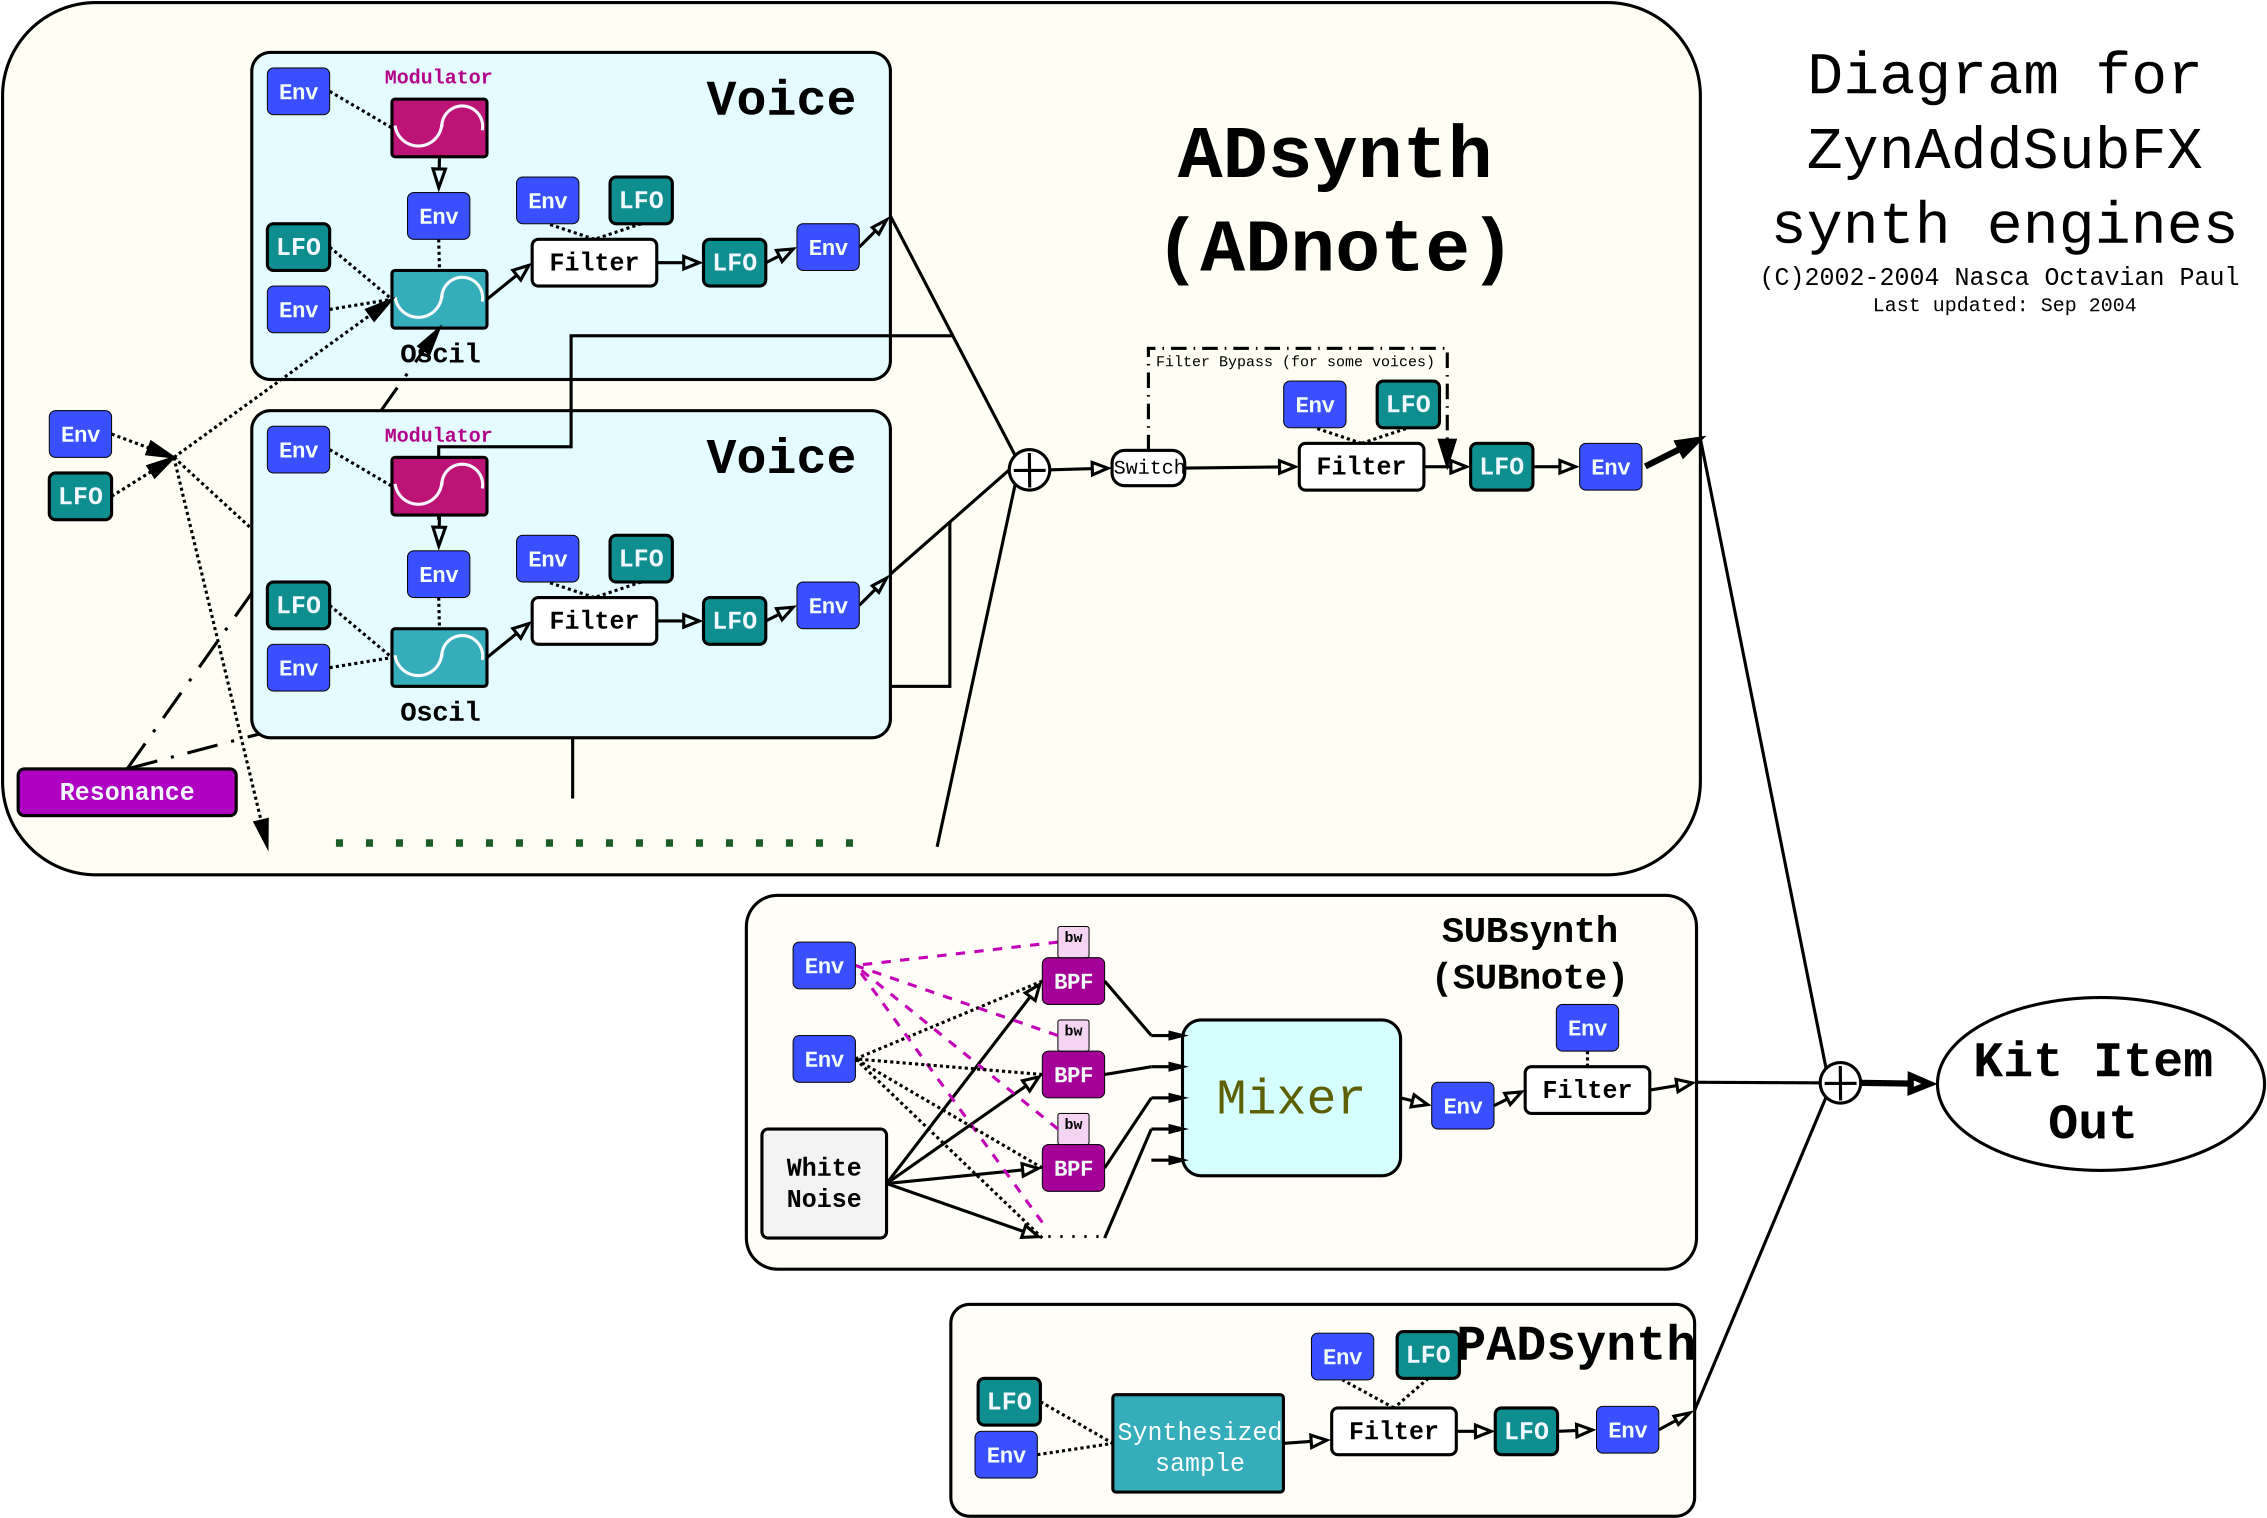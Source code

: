 <?xml version="1.0" encoding="UTF-8"?>
<dia:diagram xmlns:dia="http://www.lysator.liu.se/~alla/dia/">
  <dia:layer name="Background" visible="true" active="true">
    <dia:object type="Standard - Line" version="0" id="O0">
      <dia:attribute name="obj_pos">
        <dia:point val="22.1,46.45"/>
      </dia:attribute>
      <dia:attribute name="obj_bb">
        <dia:rectangle val="22.05,46.4;26.119,46.518"/>
      </dia:attribute>
      <dia:attribute name="conn_endpoints">
        <dia:point val="22.1,46.45"/>
        <dia:point val="26.069,46.468"/>
      </dia:attribute>
      <dia:attribute name="numcp">
        <dia:int val="1"/>
      </dia:attribute>
      <dia:connections>
        <dia:connection handle="0" to="O6" connection="4"/>
        <dia:connection handle="1" to="O60" connection="3"/>
      </dia:connections>
    </dia:object>
    <dia:object type="Standard - Line" version="0" id="O1">
      <dia:attribute name="obj_pos">
        <dia:point val="22.224,25.791"/>
      </dia:attribute>
      <dia:attribute name="obj_bb">
        <dia:rectangle val="22.166,25.733;26.318,46.067"/>
      </dia:attribute>
      <dia:attribute name="conn_endpoints">
        <dia:point val="22.224,25.791"/>
        <dia:point val="26.259,46.008"/>
      </dia:attribute>
      <dia:attribute name="numcp">
        <dia:int val="1"/>
      </dia:attribute>
      <dia:connections>
        <dia:connection handle="0" to="O63" connection="4"/>
        <dia:connection handle="1" to="O60" connection="0"/>
      </dia:connections>
    </dia:object>
    <dia:object type="Standard - Text" version="1" id="O2">
      <dia:attribute name="obj_pos">
        <dia:point val="31.99,14.702"/>
      </dia:attribute>
      <dia:attribute name="obj_bb">
        <dia:rectangle val="24.499,13.102;39.481,20.079"/>
      </dia:attribute>
      <dia:attribute name="text">
        <dia:composite type="text">
          <dia:attribute name="string">
            <dia:string>#Diagram for
ZynAddSubFX
synth engines#</dia:string>
          </dia:attribute>
          <dia:attribute name="font">
            <dia:font family="courier new" style="0" name="Courier"/>
          </dia:attribute>
          <dia:attribute name="height">
            <dia:real val="2.4"/>
          </dia:attribute>
          <dia:attribute name="pos">
            <dia:point val="31.99,14.702"/>
          </dia:attribute>
          <dia:attribute name="color">
            <dia:color val="#000000"/>
          </dia:attribute>
          <dia:attribute name="alignment">
            <dia:enum val="1"/>
          </dia:attribute>
        </dia:composite>
      </dia:attribute>
      <dia:attribute name="valign">
        <dia:enum val="3"/>
      </dia:attribute>
    </dia:object>
    <dia:object type="Standard - Line" version="0" id="O3">
      <dia:attribute name="obj_pos">
        <dia:point val="27.369,46.468"/>
      </dia:attribute>
      <dia:attribute name="obj_bb">
        <dia:rectangle val="27.267,46.094;30.094,46.894"/>
      </dia:attribute>
      <dia:attribute name="conn_endpoints">
        <dia:point val="27.369,46.468"/>
        <dia:point val="29.834,46.504"/>
      </dia:attribute>
      <dia:attribute name="numcp">
        <dia:int val="1"/>
      </dia:attribute>
      <dia:attribute name="line_width">
        <dia:real val="0.2"/>
      </dia:attribute>
      <dia:attribute name="end_arrow">
        <dia:enum val="12"/>
      </dia:attribute>
      <dia:attribute name="end_arrow_length">
        <dia:real val="0.6"/>
      </dia:attribute>
      <dia:attribute name="end_arrow_width">
        <dia:real val="0.5"/>
      </dia:attribute>
      <dia:connections>
        <dia:connection handle="0" to="O60" connection="4"/>
        <dia:connection handle="1" to="O217" connection="3"/>
      </dia:connections>
    </dia:object>
    <dia:object type="Standard - Text" version="1" id="O4">
      <dia:attribute name="obj_pos">
        <dia:point val="31.828,20.859"/>
      </dia:attribute>
      <dia:attribute name="obj_bb">
        <dia:rectangle val="24.148,20.192;39.508,21.102"/>
      </dia:attribute>
      <dia:attribute name="text">
        <dia:composite type="text">
          <dia:attribute name="string">
            <dia:string>#(C)2002-2004 Nasca Octavian Paul#</dia:string>
          </dia:attribute>
          <dia:attribute name="font">
            <dia:font family="courier new" style="0" name="Courier"/>
          </dia:attribute>
          <dia:attribute name="height">
            <dia:real val="1"/>
          </dia:attribute>
          <dia:attribute name="pos">
            <dia:point val="31.828,20.859"/>
          </dia:attribute>
          <dia:attribute name="color">
            <dia:color val="#000000"/>
          </dia:attribute>
          <dia:attribute name="alignment">
            <dia:enum val="1"/>
          </dia:attribute>
        </dia:composite>
      </dia:attribute>
      <dia:attribute name="valign">
        <dia:enum val="3"/>
      </dia:attribute>
    </dia:object>
    <dia:object type="Standard - Text" version="1" id="O5">
      <dia:attribute name="obj_pos">
        <dia:point val="31.99,21.702"/>
      </dia:attribute>
      <dia:attribute name="obj_bb">
        <dia:rectangle val="27.755,21.167;36.225,21.894"/>
      </dia:attribute>
      <dia:attribute name="text">
        <dia:composite type="text">
          <dia:attribute name="string">
            <dia:string>#Last updated: Sep 2004#</dia:string>
          </dia:attribute>
          <dia:attribute name="font">
            <dia:font family="courier new" style="0" name="Courier"/>
          </dia:attribute>
          <dia:attribute name="height">
            <dia:real val="0.8"/>
          </dia:attribute>
          <dia:attribute name="pos">
            <dia:point val="31.99,21.702"/>
          </dia:attribute>
          <dia:attribute name="color">
            <dia:color val="#000000"/>
          </dia:attribute>
          <dia:attribute name="alignment">
            <dia:enum val="1"/>
          </dia:attribute>
        </dia:composite>
      </dia:attribute>
      <dia:attribute name="valign">
        <dia:enum val="3"/>
      </dia:attribute>
    </dia:object>
    <dia:group>
      <dia:object type="Standard - Box" version="0" id="O6">
        <dia:attribute name="obj_pos">
          <dia:point val="-8.4,40.45"/>
        </dia:attribute>
        <dia:attribute name="obj_bb">
          <dia:rectangle val="-8.45,40.4;22.15,52.5"/>
        </dia:attribute>
        <dia:attribute name="elem_corner">
          <dia:point val="-8.4,40.45"/>
        </dia:attribute>
        <dia:attribute name="elem_width">
          <dia:real val="30.5"/>
        </dia:attribute>
        <dia:attribute name="elem_height">
          <dia:real val="12"/>
        </dia:attribute>
        <dia:attribute name="inner_color">
          <dia:color val="#fffdf7"/>
        </dia:attribute>
        <dia:attribute name="show_background">
          <dia:boolean val="true"/>
        </dia:attribute>
        <dia:attribute name="corner_radius">
          <dia:real val="1"/>
        </dia:attribute>
      </dia:object>
      <dia:object type="Standard - Line" version="0" id="O7">
        <dia:attribute name="obj_pos">
          <dia:point val="1.6,41.95"/>
        </dia:attribute>
        <dia:attribute name="obj_bb">
          <dia:rectangle val="-4.955,41.895;1.655,42.755"/>
        </dia:attribute>
        <dia:attribute name="conn_endpoints">
          <dia:point val="1.6,41.95"/>
          <dia:point val="-4.9,42.7"/>
        </dia:attribute>
        <dia:attribute name="numcp">
          <dia:int val="1"/>
        </dia:attribute>
        <dia:attribute name="line_color">
          <dia:color val="#c300b8"/>
        </dia:attribute>
        <dia:attribute name="line_style">
          <dia:enum val="1"/>
        </dia:attribute>
        <dia:attribute name="dashlength">
          <dia:real val="0.3"/>
        </dia:attribute>
      </dia:object>
      <dia:object type="Standard - Line" version="0" id="O8">
        <dia:attribute name="obj_pos">
          <dia:point val="-3.9,49.7"/>
        </dia:attribute>
        <dia:attribute name="obj_bb">
          <dia:rectangle val="-3.97,43.093;1.182,49.77"/>
        </dia:attribute>
        <dia:attribute name="conn_endpoints">
          <dia:point val="-3.9,49.7"/>
          <dia:point val="1.1,43.2"/>
        </dia:attribute>
        <dia:attribute name="numcp">
          <dia:int val="1"/>
        </dia:attribute>
        <dia:attribute name="end_arrow">
          <dia:enum val="12"/>
        </dia:attribute>
        <dia:attribute name="end_arrow_length">
          <dia:real val="0.5"/>
        </dia:attribute>
        <dia:attribute name="end_arrow_width">
          <dia:real val="0.4"/>
        </dia:attribute>
      </dia:object>
      <dia:group>
        <dia:object type="Standard - Box" version="0" id="O9">
          <dia:attribute name="obj_pos">
            <dia:point val="13.6,46.45"/>
          </dia:attribute>
          <dia:attribute name="obj_bb">
            <dia:rectangle val="13.595,46.445;15.605,47.955"/>
          </dia:attribute>
          <dia:attribute name="elem_corner">
            <dia:point val="13.6,46.45"/>
          </dia:attribute>
          <dia:attribute name="elem_width">
            <dia:real val="2"/>
          </dia:attribute>
          <dia:attribute name="elem_height">
            <dia:real val="1.5"/>
          </dia:attribute>
          <dia:attribute name="border_width">
            <dia:real val="0.01"/>
          </dia:attribute>
          <dia:attribute name="inner_color">
            <dia:color val="#3a4fff"/>
          </dia:attribute>
          <dia:attribute name="show_background">
            <dia:boolean val="true"/>
          </dia:attribute>
          <dia:attribute name="corner_radius">
            <dia:real val="0.2"/>
          </dia:attribute>
        </dia:object>
        <dia:object type="Standard - Text" version="1" id="O10">
          <dia:attribute name="obj_pos">
            <dia:point val="14.6,47.45"/>
          </dia:attribute>
          <dia:attribute name="obj_bb">
            <dia:rectangle val="13.951,46.85;15.249,47.667"/>
          </dia:attribute>
          <dia:attribute name="text">
            <dia:composite type="text">
              <dia:attribute name="string">
                <dia:string>#Env#</dia:string>
              </dia:attribute>
              <dia:attribute name="font">
                <dia:font family="courier new" style="80" name="Courier-Bold"/>
              </dia:attribute>
              <dia:attribute name="height">
                <dia:real val="0.9"/>
              </dia:attribute>
              <dia:attribute name="pos">
                <dia:point val="14.6,47.45"/>
              </dia:attribute>
              <dia:attribute name="color">
                <dia:color val="#f3fffb"/>
              </dia:attribute>
              <dia:attribute name="alignment">
                <dia:enum val="1"/>
              </dia:attribute>
            </dia:composite>
          </dia:attribute>
          <dia:attribute name="valign">
            <dia:enum val="3"/>
          </dia:attribute>
        </dia:object>
      </dia:group>
      <dia:group>
        <dia:object type="Standard - Box" version="0" id="O11">
          <dia:attribute name="obj_pos">
            <dia:point val="1.1,42.45"/>
          </dia:attribute>
          <dia:attribute name="obj_bb">
            <dia:rectangle val="1.095,42.445;3.105,43.955"/>
          </dia:attribute>
          <dia:attribute name="elem_corner">
            <dia:point val="1.1,42.45"/>
          </dia:attribute>
          <dia:attribute name="elem_width">
            <dia:real val="2"/>
          </dia:attribute>
          <dia:attribute name="elem_height">
            <dia:real val="1.5"/>
          </dia:attribute>
          <dia:attribute name="border_width">
            <dia:real val="0.01"/>
          </dia:attribute>
          <dia:attribute name="inner_color">
            <dia:color val="#a40098"/>
          </dia:attribute>
          <dia:attribute name="show_background">
            <dia:boolean val="true"/>
          </dia:attribute>
          <dia:attribute name="corner_radius">
            <dia:real val="0.2"/>
          </dia:attribute>
        </dia:object>
        <dia:object type="Standard - Text" version="1" id="O12">
          <dia:attribute name="obj_pos">
            <dia:point val="2.1,43.45"/>
          </dia:attribute>
          <dia:attribute name="obj_bb">
            <dia:rectangle val="1.451,42.85;2.749,43.667"/>
          </dia:attribute>
          <dia:attribute name="text">
            <dia:composite type="text">
              <dia:attribute name="string">
                <dia:string>#BPF#</dia:string>
              </dia:attribute>
              <dia:attribute name="font">
                <dia:font family="courier new" style="80" name="Courier-Bold"/>
              </dia:attribute>
              <dia:attribute name="height">
                <dia:real val="0.9"/>
              </dia:attribute>
              <dia:attribute name="pos">
                <dia:point val="2.1,43.45"/>
              </dia:attribute>
              <dia:attribute name="color">
                <dia:color val="#f3fffb"/>
              </dia:attribute>
              <dia:attribute name="alignment">
                <dia:enum val="1"/>
              </dia:attribute>
            </dia:composite>
          </dia:attribute>
          <dia:attribute name="valign">
            <dia:enum val="3"/>
          </dia:attribute>
        </dia:object>
        <dia:object type="Standard - Box" version="0" id="O13">
          <dia:attribute name="obj_pos">
            <dia:point val="1.6,41.45"/>
          </dia:attribute>
          <dia:attribute name="obj_bb">
            <dia:rectangle val="1.595,41.445;2.605,42.455"/>
          </dia:attribute>
          <dia:attribute name="elem_corner">
            <dia:point val="1.6,41.45"/>
          </dia:attribute>
          <dia:attribute name="elem_width">
            <dia:real val="1"/>
          </dia:attribute>
          <dia:attribute name="elem_height">
            <dia:real val="1"/>
          </dia:attribute>
          <dia:attribute name="border_width">
            <dia:real val="0.01"/>
          </dia:attribute>
          <dia:attribute name="inner_color">
            <dia:color val="#f4d4f2"/>
          </dia:attribute>
          <dia:attribute name="show_background">
            <dia:boolean val="true"/>
          </dia:attribute>
          <dia:attribute name="corner_radius">
            <dia:real val="0.07"/>
          </dia:attribute>
        </dia:object>
        <dia:object type="Standard - Text" version="1" id="O14">
          <dia:attribute name="obj_pos">
            <dia:point val="2.1,41.95"/>
          </dia:attribute>
          <dia:attribute name="obj_bb">
            <dia:rectangle val="1.809,41.55;2.391,42.095"/>
          </dia:attribute>
          <dia:attribute name="text">
            <dia:composite type="text">
              <dia:attribute name="string">
                <dia:string>#bw#</dia:string>
              </dia:attribute>
              <dia:attribute name="font">
                <dia:font family="courier new" style="80" name="Courier-Bold"/>
              </dia:attribute>
              <dia:attribute name="height">
                <dia:real val="0.6"/>
              </dia:attribute>
              <dia:attribute name="pos">
                <dia:point val="2.1,41.95"/>
              </dia:attribute>
              <dia:attribute name="color">
                <dia:color val="#010101"/>
              </dia:attribute>
              <dia:attribute name="alignment">
                <dia:enum val="1"/>
              </dia:attribute>
            </dia:composite>
          </dia:attribute>
          <dia:attribute name="valign">
            <dia:enum val="3"/>
          </dia:attribute>
        </dia:object>
      </dia:group>
      <dia:group>
        <dia:object type="Standard - Box" version="0" id="O15">
          <dia:attribute name="obj_pos">
            <dia:point val="1.1,45.45"/>
          </dia:attribute>
          <dia:attribute name="obj_bb">
            <dia:rectangle val="1.095,45.445;3.105,46.955"/>
          </dia:attribute>
          <dia:attribute name="elem_corner">
            <dia:point val="1.1,45.45"/>
          </dia:attribute>
          <dia:attribute name="elem_width">
            <dia:real val="2"/>
          </dia:attribute>
          <dia:attribute name="elem_height">
            <dia:real val="1.5"/>
          </dia:attribute>
          <dia:attribute name="border_width">
            <dia:real val="0.01"/>
          </dia:attribute>
          <dia:attribute name="inner_color">
            <dia:color val="#a40098"/>
          </dia:attribute>
          <dia:attribute name="show_background">
            <dia:boolean val="true"/>
          </dia:attribute>
          <dia:attribute name="corner_radius">
            <dia:real val="0.2"/>
          </dia:attribute>
        </dia:object>
        <dia:object type="Standard - Text" version="1" id="O16">
          <dia:attribute name="obj_pos">
            <dia:point val="2.1,46.45"/>
          </dia:attribute>
          <dia:attribute name="obj_bb">
            <dia:rectangle val="1.451,45.85;2.749,46.667"/>
          </dia:attribute>
          <dia:attribute name="text">
            <dia:composite type="text">
              <dia:attribute name="string">
                <dia:string>#BPF#</dia:string>
              </dia:attribute>
              <dia:attribute name="font">
                <dia:font family="courier new" style="80" name="Courier-Bold"/>
              </dia:attribute>
              <dia:attribute name="height">
                <dia:real val="0.9"/>
              </dia:attribute>
              <dia:attribute name="pos">
                <dia:point val="2.1,46.45"/>
              </dia:attribute>
              <dia:attribute name="color">
                <dia:color val="#f3fffb"/>
              </dia:attribute>
              <dia:attribute name="alignment">
                <dia:enum val="1"/>
              </dia:attribute>
            </dia:composite>
          </dia:attribute>
          <dia:attribute name="valign">
            <dia:enum val="3"/>
          </dia:attribute>
        </dia:object>
        <dia:object type="Standard - Box" version="0" id="O17">
          <dia:attribute name="obj_pos">
            <dia:point val="1.6,44.45"/>
          </dia:attribute>
          <dia:attribute name="obj_bb">
            <dia:rectangle val="1.595,44.445;2.605,45.455"/>
          </dia:attribute>
          <dia:attribute name="elem_corner">
            <dia:point val="1.6,44.45"/>
          </dia:attribute>
          <dia:attribute name="elem_width">
            <dia:real val="1"/>
          </dia:attribute>
          <dia:attribute name="elem_height">
            <dia:real val="1"/>
          </dia:attribute>
          <dia:attribute name="border_width">
            <dia:real val="0.01"/>
          </dia:attribute>
          <dia:attribute name="inner_color">
            <dia:color val="#f4d4f2"/>
          </dia:attribute>
          <dia:attribute name="show_background">
            <dia:boolean val="true"/>
          </dia:attribute>
          <dia:attribute name="corner_radius">
            <dia:real val="0.07"/>
          </dia:attribute>
        </dia:object>
        <dia:object type="Standard - Text" version="1" id="O18">
          <dia:attribute name="obj_pos">
            <dia:point val="2.1,44.95"/>
          </dia:attribute>
          <dia:attribute name="obj_bb">
            <dia:rectangle val="1.809,44.55;2.391,45.095"/>
          </dia:attribute>
          <dia:attribute name="text">
            <dia:composite type="text">
              <dia:attribute name="string">
                <dia:string>#bw#</dia:string>
              </dia:attribute>
              <dia:attribute name="font">
                <dia:font family="courier new" style="80" name="Courier-Bold"/>
              </dia:attribute>
              <dia:attribute name="height">
                <dia:real val="0.6"/>
              </dia:attribute>
              <dia:attribute name="pos">
                <dia:point val="2.1,44.95"/>
              </dia:attribute>
              <dia:attribute name="color">
                <dia:color val="#010101"/>
              </dia:attribute>
              <dia:attribute name="alignment">
                <dia:enum val="1"/>
              </dia:attribute>
            </dia:composite>
          </dia:attribute>
          <dia:attribute name="valign">
            <dia:enum val="3"/>
          </dia:attribute>
        </dia:object>
      </dia:group>
      <dia:group>
        <dia:object type="Standard - Box" version="0" id="O19">
          <dia:attribute name="obj_pos">
            <dia:point val="1.1,48.45"/>
          </dia:attribute>
          <dia:attribute name="obj_bb">
            <dia:rectangle val="1.095,48.445;3.105,49.955"/>
          </dia:attribute>
          <dia:attribute name="elem_corner">
            <dia:point val="1.1,48.45"/>
          </dia:attribute>
          <dia:attribute name="elem_width">
            <dia:real val="2"/>
          </dia:attribute>
          <dia:attribute name="elem_height">
            <dia:real val="1.5"/>
          </dia:attribute>
          <dia:attribute name="border_width">
            <dia:real val="0.01"/>
          </dia:attribute>
          <dia:attribute name="inner_color">
            <dia:color val="#a40098"/>
          </dia:attribute>
          <dia:attribute name="show_background">
            <dia:boolean val="true"/>
          </dia:attribute>
          <dia:attribute name="corner_radius">
            <dia:real val="0.2"/>
          </dia:attribute>
        </dia:object>
        <dia:object type="Standard - Text" version="1" id="O20">
          <dia:attribute name="obj_pos">
            <dia:point val="2.1,49.45"/>
          </dia:attribute>
          <dia:attribute name="obj_bb">
            <dia:rectangle val="1.451,48.85;2.749,49.667"/>
          </dia:attribute>
          <dia:attribute name="text">
            <dia:composite type="text">
              <dia:attribute name="string">
                <dia:string>#BPF#</dia:string>
              </dia:attribute>
              <dia:attribute name="font">
                <dia:font family="courier new" style="80" name="Courier-Bold"/>
              </dia:attribute>
              <dia:attribute name="height">
                <dia:real val="0.9"/>
              </dia:attribute>
              <dia:attribute name="pos">
                <dia:point val="2.1,49.45"/>
              </dia:attribute>
              <dia:attribute name="color">
                <dia:color val="#f3fffb"/>
              </dia:attribute>
              <dia:attribute name="alignment">
                <dia:enum val="1"/>
              </dia:attribute>
            </dia:composite>
          </dia:attribute>
          <dia:attribute name="valign">
            <dia:enum val="3"/>
          </dia:attribute>
        </dia:object>
        <dia:object type="Standard - Box" version="0" id="O21">
          <dia:attribute name="obj_pos">
            <dia:point val="1.6,47.45"/>
          </dia:attribute>
          <dia:attribute name="obj_bb">
            <dia:rectangle val="1.595,47.445;2.605,48.455"/>
          </dia:attribute>
          <dia:attribute name="elem_corner">
            <dia:point val="1.6,47.45"/>
          </dia:attribute>
          <dia:attribute name="elem_width">
            <dia:real val="1"/>
          </dia:attribute>
          <dia:attribute name="elem_height">
            <dia:real val="1"/>
          </dia:attribute>
          <dia:attribute name="border_width">
            <dia:real val="0.01"/>
          </dia:attribute>
          <dia:attribute name="inner_color">
            <dia:color val="#f4d4f2"/>
          </dia:attribute>
          <dia:attribute name="show_background">
            <dia:boolean val="true"/>
          </dia:attribute>
          <dia:attribute name="corner_radius">
            <dia:real val="0.07"/>
          </dia:attribute>
        </dia:object>
        <dia:object type="Standard - Text" version="1" id="O22">
          <dia:attribute name="obj_pos">
            <dia:point val="2.1,47.95"/>
          </dia:attribute>
          <dia:attribute name="obj_bb">
            <dia:rectangle val="1.809,47.55;2.391,48.095"/>
          </dia:attribute>
          <dia:attribute name="text">
            <dia:composite type="text">
              <dia:attribute name="string">
                <dia:string>#bw#</dia:string>
              </dia:attribute>
              <dia:attribute name="font">
                <dia:font family="courier new" style="80" name="Courier-Bold"/>
              </dia:attribute>
              <dia:attribute name="height">
                <dia:real val="0.6"/>
              </dia:attribute>
              <dia:attribute name="pos">
                <dia:point val="2.1,47.95"/>
              </dia:attribute>
              <dia:attribute name="color">
                <dia:color val="#010101"/>
              </dia:attribute>
              <dia:attribute name="alignment">
                <dia:enum val="1"/>
              </dia:attribute>
            </dia:composite>
          </dia:attribute>
          <dia:attribute name="valign">
            <dia:enum val="3"/>
          </dia:attribute>
        </dia:object>
      </dia:group>
      <dia:object type="Standard - Line" version="0" id="O23">
        <dia:attribute name="obj_pos">
          <dia:point val="3.1,46.2"/>
        </dia:attribute>
        <dia:attribute name="obj_bb">
          <dia:rectangle val="3.042,45.892;4.658,46.258"/>
        </dia:attribute>
        <dia:attribute name="conn_endpoints">
          <dia:point val="3.1,46.2"/>
          <dia:point val="4.6,45.95"/>
        </dia:attribute>
        <dia:attribute name="numcp">
          <dia:int val="1"/>
        </dia:attribute>
      </dia:object>
      <dia:object type="Standard - Text" version="1" id="O24">
        <dia:attribute name="obj_pos">
          <dia:point val="2.1,51.45"/>
        </dia:attribute>
        <dia:attribute name="obj_bb">
          <dia:rectangle val="1.137,50.915;3.062,51.642"/>
        </dia:attribute>
        <dia:attribute name="text">
          <dia:composite type="text">
            <dia:attribute name="string">
              <dia:string>#.....#</dia:string>
            </dia:attribute>
            <dia:attribute name="font">
              <dia:font family="courier new" style="0" name="Courier"/>
            </dia:attribute>
            <dia:attribute name="height">
              <dia:real val="0.8"/>
            </dia:attribute>
            <dia:attribute name="pos">
              <dia:point val="2.1,51.45"/>
            </dia:attribute>
            <dia:attribute name="color">
              <dia:color val="#000000"/>
            </dia:attribute>
            <dia:attribute name="alignment">
              <dia:enum val="1"/>
            </dia:attribute>
          </dia:composite>
        </dia:attribute>
        <dia:attribute name="valign">
          <dia:enum val="3"/>
        </dia:attribute>
      </dia:object>
      <dia:object type="Standard - Line" version="0" id="O25">
        <dia:attribute name="obj_pos">
          <dia:point val="3.1,43.2"/>
        </dia:attribute>
        <dia:attribute name="obj_bb">
          <dia:rectangle val="3.03,43.13;4.67,45.02"/>
        </dia:attribute>
        <dia:attribute name="conn_endpoints">
          <dia:point val="3.1,43.2"/>
          <dia:point val="4.6,44.95"/>
        </dia:attribute>
        <dia:attribute name="numcp">
          <dia:int val="1"/>
        </dia:attribute>
      </dia:object>
      <dia:object type="Standard - Line" version="0" id="O26">
        <dia:attribute name="obj_pos">
          <dia:point val="3.1,49.2"/>
        </dia:attribute>
        <dia:attribute name="obj_bb">
          <dia:rectangle val="3.031,46.881;4.669,49.269"/>
        </dia:attribute>
        <dia:attribute name="conn_endpoints">
          <dia:point val="3.1,49.2"/>
          <dia:point val="4.6,46.95"/>
        </dia:attribute>
        <dia:attribute name="numcp">
          <dia:int val="1"/>
        </dia:attribute>
      </dia:object>
      <dia:object type="Standard - Line" version="0" id="O27">
        <dia:attribute name="obj_pos">
          <dia:point val="3.1,51.45"/>
        </dia:attribute>
        <dia:attribute name="obj_bb">
          <dia:rectangle val="3.034,47.884;4.666,51.516"/>
        </dia:attribute>
        <dia:attribute name="conn_endpoints">
          <dia:point val="3.1,51.45"/>
          <dia:point val="4.6,47.95"/>
        </dia:attribute>
        <dia:attribute name="numcp">
          <dia:int val="1"/>
        </dia:attribute>
      </dia:object>
      <dia:group>
        <dia:object type="Standard - Box" version="0" id="O28">
          <dia:attribute name="obj_pos">
            <dia:point val="5.6,44.45"/>
          </dia:attribute>
          <dia:attribute name="obj_bb">
            <dia:rectangle val="5.55,44.4;12.65,49.5"/>
          </dia:attribute>
          <dia:attribute name="elem_corner">
            <dia:point val="5.6,44.45"/>
          </dia:attribute>
          <dia:attribute name="elem_width">
            <dia:real val="7"/>
          </dia:attribute>
          <dia:attribute name="elem_height">
            <dia:real val="5"/>
          </dia:attribute>
          <dia:attribute name="inner_color">
            <dia:color val="#d5ffff"/>
          </dia:attribute>
          <dia:attribute name="show_background">
            <dia:boolean val="true"/>
          </dia:attribute>
          <dia:attribute name="corner_radius">
            <dia:real val="0.6"/>
          </dia:attribute>
        </dia:object>
        <dia:object type="Standard - Text" version="1" id="O29">
          <dia:attribute name="obj_pos">
            <dia:point val="9.1,47.45"/>
          </dia:attribute>
          <dia:attribute name="obj_bb">
            <dia:rectangle val="6.7,46.117;11.5,47.932"/>
          </dia:attribute>
          <dia:attribute name="text">
            <dia:composite type="text">
              <dia:attribute name="string">
                <dia:string>#Mixer#</dia:string>
              </dia:attribute>
              <dia:attribute name="font">
                <dia:font family="courier new" style="0" name="Courier"/>
              </dia:attribute>
              <dia:attribute name="height">
                <dia:real val="2"/>
              </dia:attribute>
              <dia:attribute name="pos">
                <dia:point val="9.1,47.45"/>
              </dia:attribute>
              <dia:attribute name="color">
                <dia:color val="#5d6002"/>
              </dia:attribute>
              <dia:attribute name="alignment">
                <dia:enum val="1"/>
              </dia:attribute>
            </dia:composite>
          </dia:attribute>
          <dia:attribute name="valign">
            <dia:enum val="3"/>
          </dia:attribute>
        </dia:object>
        <dia:object type="Standard - Line" version="0" id="O30">
          <dia:attribute name="obj_pos">
            <dia:point val="4.6,44.95"/>
          </dia:attribute>
          <dia:attribute name="obj_bb">
            <dia:rectangle val="4.55,44.786;5.806,45.114"/>
          </dia:attribute>
          <dia:attribute name="conn_endpoints">
            <dia:point val="4.6,44.95"/>
            <dia:point val="5.6,44.95"/>
          </dia:attribute>
          <dia:attribute name="numcp">
            <dia:int val="1"/>
          </dia:attribute>
          <dia:attribute name="end_arrow">
            <dia:enum val="12"/>
          </dia:attribute>
          <dia:attribute name="end_arrow_length">
            <dia:real val="0.4"/>
          </dia:attribute>
          <dia:attribute name="end_arrow_width">
            <dia:real val="0.2"/>
          </dia:attribute>
        </dia:object>
        <dia:object type="Standard - Line" version="0" id="O31">
          <dia:attribute name="obj_pos">
            <dia:point val="4.6,46.95"/>
          </dia:attribute>
          <dia:attribute name="obj_bb">
            <dia:rectangle val="4.55,46.786;5.806,47.114"/>
          </dia:attribute>
          <dia:attribute name="conn_endpoints">
            <dia:point val="4.6,46.95"/>
            <dia:point val="5.6,46.95"/>
          </dia:attribute>
          <dia:attribute name="numcp">
            <dia:int val="1"/>
          </dia:attribute>
          <dia:attribute name="end_arrow">
            <dia:enum val="12"/>
          </dia:attribute>
          <dia:attribute name="end_arrow_length">
            <dia:real val="0.4"/>
          </dia:attribute>
          <dia:attribute name="end_arrow_width">
            <dia:real val="0.2"/>
          </dia:attribute>
        </dia:object>
        <dia:object type="Standard - Line" version="0" id="O32">
          <dia:attribute name="obj_pos">
            <dia:point val="4.6,45.95"/>
          </dia:attribute>
          <dia:attribute name="obj_bb">
            <dia:rectangle val="4.55,45.786;5.806,46.114"/>
          </dia:attribute>
          <dia:attribute name="conn_endpoints">
            <dia:point val="4.6,45.95"/>
            <dia:point val="5.6,45.95"/>
          </dia:attribute>
          <dia:attribute name="numcp">
            <dia:int val="1"/>
          </dia:attribute>
          <dia:attribute name="end_arrow">
            <dia:enum val="12"/>
          </dia:attribute>
          <dia:attribute name="end_arrow_length">
            <dia:real val="0.4"/>
          </dia:attribute>
          <dia:attribute name="end_arrow_width">
            <dia:real val="0.2"/>
          </dia:attribute>
        </dia:object>
        <dia:object type="Standard - Line" version="0" id="O33">
          <dia:attribute name="obj_pos">
            <dia:point val="4.6,48.95"/>
          </dia:attribute>
          <dia:attribute name="obj_bb">
            <dia:rectangle val="4.55,48.786;5.806,49.114"/>
          </dia:attribute>
          <dia:attribute name="conn_endpoints">
            <dia:point val="4.6,48.95"/>
            <dia:point val="5.6,48.95"/>
          </dia:attribute>
          <dia:attribute name="numcp">
            <dia:int val="1"/>
          </dia:attribute>
          <dia:attribute name="end_arrow">
            <dia:enum val="12"/>
          </dia:attribute>
          <dia:attribute name="end_arrow_length">
            <dia:real val="0.4"/>
          </dia:attribute>
          <dia:attribute name="end_arrow_width">
            <dia:real val="0.2"/>
          </dia:attribute>
        </dia:object>
        <dia:object type="Standard - Line" version="0" id="O34">
          <dia:attribute name="obj_pos">
            <dia:point val="4.6,47.95"/>
          </dia:attribute>
          <dia:attribute name="obj_bb">
            <dia:rectangle val="4.55,47.786;5.806,48.114"/>
          </dia:attribute>
          <dia:attribute name="conn_endpoints">
            <dia:point val="4.6,47.95"/>
            <dia:point val="5.6,47.95"/>
          </dia:attribute>
          <dia:attribute name="numcp">
            <dia:int val="1"/>
          </dia:attribute>
          <dia:attribute name="end_arrow">
            <dia:enum val="12"/>
          </dia:attribute>
          <dia:attribute name="end_arrow_length">
            <dia:real val="0.4"/>
          </dia:attribute>
          <dia:attribute name="end_arrow_width">
            <dia:real val="0.2"/>
          </dia:attribute>
        </dia:object>
      </dia:group>
      <dia:object type="Standard - Line" version="0" id="O35">
        <dia:attribute name="obj_pos">
          <dia:point val="12.6,46.95"/>
        </dia:attribute>
        <dia:attribute name="obj_bb">
          <dia:rectangle val="12.539,46.801;13.731,47.333"/>
        </dia:attribute>
        <dia:attribute name="conn_endpoints">
          <dia:point val="12.6,46.95"/>
          <dia:point val="13.6,47.2"/>
        </dia:attribute>
        <dia:attribute name="numcp">
          <dia:int val="1"/>
        </dia:attribute>
        <dia:attribute name="end_arrow">
          <dia:enum val="12"/>
        </dia:attribute>
        <dia:attribute name="end_arrow_length">
          <dia:real val="0.5"/>
        </dia:attribute>
        <dia:attribute name="end_arrow_width">
          <dia:real val="0.4"/>
        </dia:attribute>
      </dia:object>
      <dia:object type="Standard - Line" version="0" id="O36">
        <dia:attribute name="obj_pos">
          <dia:point val="15.6,47.2"/>
        </dia:attribute>
        <dia:attribute name="obj_bb">
          <dia:rectangle val="15.533,46.629;16.72,47.267"/>
        </dia:attribute>
        <dia:attribute name="conn_endpoints">
          <dia:point val="15.6,47.2"/>
          <dia:point val="16.6,46.7"/>
        </dia:attribute>
        <dia:attribute name="numcp">
          <dia:int val="1"/>
        </dia:attribute>
        <dia:attribute name="end_arrow">
          <dia:enum val="12"/>
        </dia:attribute>
        <dia:attribute name="end_arrow_length">
          <dia:real val="0.5"/>
        </dia:attribute>
        <dia:attribute name="end_arrow_width">
          <dia:real val="0.4"/>
        </dia:attribute>
      </dia:object>
      <dia:object type="Standard - Line" version="0" id="O37">
        <dia:attribute name="obj_pos">
          <dia:point val="-3.9,49.7"/>
        </dia:attribute>
        <dia:attribute name="obj_bb">
          <dia:rectangle val="-3.97,46.123;1.21,49.77"/>
        </dia:attribute>
        <dia:attribute name="conn_endpoints">
          <dia:point val="-3.9,49.7"/>
          <dia:point val="1.1,46.2"/>
        </dia:attribute>
        <dia:attribute name="numcp">
          <dia:int val="1"/>
        </dia:attribute>
        <dia:attribute name="end_arrow">
          <dia:enum val="12"/>
        </dia:attribute>
        <dia:attribute name="end_arrow_length">
          <dia:real val="0.5"/>
        </dia:attribute>
        <dia:attribute name="end_arrow_width">
          <dia:real val="0.4"/>
        </dia:attribute>
      </dia:object>
      <dia:object type="Standard - Line" version="0" id="O38">
        <dia:attribute name="obj_pos">
          <dia:point val="-3.9,49.7"/>
        </dia:attribute>
        <dia:attribute name="obj_bb">
          <dia:rectangle val="-3.955,48.982;1.234,49.755"/>
        </dia:attribute>
        <dia:attribute name="conn_endpoints">
          <dia:point val="-3.9,49.7"/>
          <dia:point val="1.1,49.2"/>
        </dia:attribute>
        <dia:attribute name="numcp">
          <dia:int val="1"/>
        </dia:attribute>
        <dia:attribute name="end_arrow">
          <dia:enum val="12"/>
        </dia:attribute>
        <dia:attribute name="end_arrow_length">
          <dia:real val="0.5"/>
        </dia:attribute>
        <dia:attribute name="end_arrow_width">
          <dia:real val="0.4"/>
        </dia:attribute>
      </dia:object>
      <dia:object type="Standard - Line" version="0" id="O39">
        <dia:attribute name="obj_pos">
          <dia:point val="-3.9,49.7"/>
        </dia:attribute>
        <dia:attribute name="obj_bb">
          <dia:rectangle val="-3.964,49.636;1.227,51.537"/>
        </dia:attribute>
        <dia:attribute name="conn_endpoints">
          <dia:point val="-3.9,49.7"/>
          <dia:point val="1.1,51.45"/>
        </dia:attribute>
        <dia:attribute name="numcp">
          <dia:int val="1"/>
        </dia:attribute>
        <dia:attribute name="end_arrow">
          <dia:enum val="12"/>
        </dia:attribute>
        <dia:attribute name="end_arrow_length">
          <dia:real val="0.5"/>
        </dia:attribute>
        <dia:attribute name="end_arrow_width">
          <dia:real val="0.4"/>
        </dia:attribute>
      </dia:object>
      <dia:group>
        <dia:object type="Standard - Box" version="0" id="O40">
          <dia:attribute name="obj_pos">
            <dia:point val="-7.9,47.95"/>
          </dia:attribute>
          <dia:attribute name="obj_bb">
            <dia:rectangle val="-7.95,47.9;-3.85,51.5"/>
          </dia:attribute>
          <dia:attribute name="elem_corner">
            <dia:point val="-7.9,47.95"/>
          </dia:attribute>
          <dia:attribute name="elem_width">
            <dia:real val="4"/>
          </dia:attribute>
          <dia:attribute name="elem_height">
            <dia:real val="3.5"/>
          </dia:attribute>
          <dia:attribute name="inner_color">
            <dia:color val="#f3f3f3"/>
          </dia:attribute>
          <dia:attribute name="show_background">
            <dia:boolean val="true"/>
          </dia:attribute>
          <dia:attribute name="corner_radius">
            <dia:real val="0.2"/>
          </dia:attribute>
        </dia:object>
        <dia:object type="Standard - Text" version="1" id="O41">
          <dia:attribute name="obj_pos">
            <dia:point val="-5.9,49.45"/>
          </dia:attribute>
          <dia:attribute name="obj_bb">
            <dia:rectangle val="-7.1,48.782;-4.7,50.693"/>
          </dia:attribute>
          <dia:attribute name="text">
            <dia:composite type="text">
              <dia:attribute name="string">
                <dia:string>#White
Noise#</dia:string>
              </dia:attribute>
              <dia:attribute name="font">
                <dia:font family="courier new" style="80" name="Courier-Bold"/>
              </dia:attribute>
              <dia:attribute name="height">
                <dia:real val="1"/>
              </dia:attribute>
              <dia:attribute name="pos">
                <dia:point val="-5.9,49.45"/>
              </dia:attribute>
              <dia:attribute name="color">
                <dia:color val="#010001"/>
              </dia:attribute>
              <dia:attribute name="alignment">
                <dia:enum val="1"/>
              </dia:attribute>
            </dia:composite>
          </dia:attribute>
          <dia:attribute name="valign">
            <dia:enum val="3"/>
          </dia:attribute>
        </dia:object>
      </dia:group>
      <dia:object type="Standard - Line" version="0" id="O42">
        <dia:attribute name="obj_pos">
          <dia:point val="1.1,43.2"/>
        </dia:attribute>
        <dia:attribute name="obj_bb">
          <dia:rectangle val="-4.965,43.135;1.165,45.765"/>
        </dia:attribute>
        <dia:attribute name="conn_endpoints">
          <dia:point val="1.1,43.2"/>
          <dia:point val="-4.9,45.7"/>
        </dia:attribute>
        <dia:attribute name="numcp">
          <dia:int val="1"/>
        </dia:attribute>
        <dia:attribute name="line_style">
          <dia:enum val="4"/>
        </dia:attribute>
      </dia:object>
      <dia:object type="Standard - Line" version="0" id="O43">
        <dia:attribute name="obj_pos">
          <dia:point val="1.6,44.95"/>
        </dia:attribute>
        <dia:attribute name="obj_bb">
          <dia:rectangle val="-4.964,42.636;1.664,45.014"/>
        </dia:attribute>
        <dia:attribute name="conn_endpoints">
          <dia:point val="1.6,44.95"/>
          <dia:point val="-4.9,42.7"/>
        </dia:attribute>
        <dia:attribute name="numcp">
          <dia:int val="1"/>
        </dia:attribute>
        <dia:attribute name="line_color">
          <dia:color val="#c300b8"/>
        </dia:attribute>
        <dia:attribute name="line_style">
          <dia:enum val="1"/>
        </dia:attribute>
        <dia:attribute name="dashlength">
          <dia:real val="0.3"/>
        </dia:attribute>
      </dia:object>
      <dia:object type="Standard - Line" version="0" id="O44">
        <dia:attribute name="obj_pos">
          <dia:point val="1.6,47.95"/>
        </dia:attribute>
        <dia:attribute name="obj_bb">
          <dia:rectangle val="-4.97,42.63;1.67,48.02"/>
        </dia:attribute>
        <dia:attribute name="conn_endpoints">
          <dia:point val="1.6,47.95"/>
          <dia:point val="-4.9,42.7"/>
        </dia:attribute>
        <dia:attribute name="numcp">
          <dia:int val="1"/>
        </dia:attribute>
        <dia:attribute name="line_color">
          <dia:color val="#c300b8"/>
        </dia:attribute>
        <dia:attribute name="line_style">
          <dia:enum val="1"/>
        </dia:attribute>
        <dia:attribute name="dashlength">
          <dia:real val="0.3"/>
        </dia:attribute>
      </dia:object>
      <dia:object type="Standard - Line" version="0" id="O45">
        <dia:attribute name="obj_pos">
          <dia:point val="1.1,50.95"/>
        </dia:attribute>
        <dia:attribute name="obj_bb">
          <dia:rectangle val="-4.97,42.63;1.17,51.02"/>
        </dia:attribute>
        <dia:attribute name="conn_endpoints">
          <dia:point val="1.1,50.95"/>
          <dia:point val="-4.9,42.7"/>
        </dia:attribute>
        <dia:attribute name="numcp">
          <dia:int val="1"/>
        </dia:attribute>
        <dia:attribute name="line_color">
          <dia:color val="#c300b8"/>
        </dia:attribute>
        <dia:attribute name="line_style">
          <dia:enum val="1"/>
        </dia:attribute>
        <dia:attribute name="dashlength">
          <dia:real val="0.3"/>
        </dia:attribute>
      </dia:object>
      <dia:group>
        <dia:object type="Standard - Box" version="0" id="O46">
          <dia:attribute name="obj_pos">
            <dia:point val="-6.9,41.95"/>
          </dia:attribute>
          <dia:attribute name="obj_bb">
            <dia:rectangle val="-6.905,41.945;-4.895,43.455"/>
          </dia:attribute>
          <dia:attribute name="elem_corner">
            <dia:point val="-6.9,41.95"/>
          </dia:attribute>
          <dia:attribute name="elem_width">
            <dia:real val="2"/>
          </dia:attribute>
          <dia:attribute name="elem_height">
            <dia:real val="1.5"/>
          </dia:attribute>
          <dia:attribute name="border_width">
            <dia:real val="0.01"/>
          </dia:attribute>
          <dia:attribute name="inner_color">
            <dia:color val="#3a4fff"/>
          </dia:attribute>
          <dia:attribute name="show_background">
            <dia:boolean val="true"/>
          </dia:attribute>
          <dia:attribute name="corner_radius">
            <dia:real val="0.2"/>
          </dia:attribute>
        </dia:object>
        <dia:object type="Standard - Text" version="1" id="O47">
          <dia:attribute name="obj_pos">
            <dia:point val="-5.9,42.95"/>
          </dia:attribute>
          <dia:attribute name="obj_bb">
            <dia:rectangle val="-6.549,42.35;-5.251,43.167"/>
          </dia:attribute>
          <dia:attribute name="text">
            <dia:composite type="text">
              <dia:attribute name="string">
                <dia:string>#Env#</dia:string>
              </dia:attribute>
              <dia:attribute name="font">
                <dia:font family="courier new" style="80" name="Courier-Bold"/>
              </dia:attribute>
              <dia:attribute name="height">
                <dia:real val="0.9"/>
              </dia:attribute>
              <dia:attribute name="pos">
                <dia:point val="-5.9,42.95"/>
              </dia:attribute>
              <dia:attribute name="color">
                <dia:color val="#f3fffb"/>
              </dia:attribute>
              <dia:attribute name="alignment">
                <dia:enum val="1"/>
              </dia:attribute>
            </dia:composite>
          </dia:attribute>
          <dia:attribute name="valign">
            <dia:enum val="3"/>
          </dia:attribute>
        </dia:object>
      </dia:group>
      <dia:group>
        <dia:object type="Standard - Box" version="0" id="O48">
          <dia:attribute name="obj_pos">
            <dia:point val="-6.9,44.95"/>
          </dia:attribute>
          <dia:attribute name="obj_bb">
            <dia:rectangle val="-6.905,44.945;-4.895,46.455"/>
          </dia:attribute>
          <dia:attribute name="elem_corner">
            <dia:point val="-6.9,44.95"/>
          </dia:attribute>
          <dia:attribute name="elem_width">
            <dia:real val="2"/>
          </dia:attribute>
          <dia:attribute name="elem_height">
            <dia:real val="1.5"/>
          </dia:attribute>
          <dia:attribute name="border_width">
            <dia:real val="0.01"/>
          </dia:attribute>
          <dia:attribute name="inner_color">
            <dia:color val="#3a4fff"/>
          </dia:attribute>
          <dia:attribute name="show_background">
            <dia:boolean val="true"/>
          </dia:attribute>
          <dia:attribute name="corner_radius">
            <dia:real val="0.2"/>
          </dia:attribute>
        </dia:object>
        <dia:object type="Standard - Text" version="1" id="O49">
          <dia:attribute name="obj_pos">
            <dia:point val="-5.9,45.95"/>
          </dia:attribute>
          <dia:attribute name="obj_bb">
            <dia:rectangle val="-6.549,45.35;-5.251,46.167"/>
          </dia:attribute>
          <dia:attribute name="text">
            <dia:composite type="text">
              <dia:attribute name="string">
                <dia:string>#Env#</dia:string>
              </dia:attribute>
              <dia:attribute name="font">
                <dia:font family="courier new" style="80" name="Courier-Bold"/>
              </dia:attribute>
              <dia:attribute name="height">
                <dia:real val="0.9"/>
              </dia:attribute>
              <dia:attribute name="pos">
                <dia:point val="-5.9,45.95"/>
              </dia:attribute>
              <dia:attribute name="color">
                <dia:color val="#f3fffb"/>
              </dia:attribute>
              <dia:attribute name="alignment">
                <dia:enum val="1"/>
              </dia:attribute>
            </dia:composite>
          </dia:attribute>
          <dia:attribute name="valign">
            <dia:enum val="3"/>
          </dia:attribute>
        </dia:object>
      </dia:group>
      <dia:object type="Standard - Line" version="0" id="O50">
        <dia:attribute name="obj_pos">
          <dia:point val="1.1,46.2"/>
        </dia:attribute>
        <dia:attribute name="obj_bb">
          <dia:rectangle val="-4.954,45.646;1.154,46.254"/>
        </dia:attribute>
        <dia:attribute name="conn_endpoints">
          <dia:point val="1.1,46.2"/>
          <dia:point val="-4.9,45.7"/>
        </dia:attribute>
        <dia:attribute name="numcp">
          <dia:int val="1"/>
        </dia:attribute>
        <dia:attribute name="line_style">
          <dia:enum val="4"/>
        </dia:attribute>
      </dia:object>
      <dia:object type="Standard - Line" version="0" id="O51">
        <dia:attribute name="obj_pos">
          <dia:point val="1.1,49.2"/>
        </dia:attribute>
        <dia:attribute name="obj_bb">
          <dia:rectangle val="-4.968,45.632;1.168,49.268"/>
        </dia:attribute>
        <dia:attribute name="conn_endpoints">
          <dia:point val="1.1,49.2"/>
          <dia:point val="-4.9,45.7"/>
        </dia:attribute>
        <dia:attribute name="numcp">
          <dia:int val="1"/>
        </dia:attribute>
        <dia:attribute name="line_style">
          <dia:enum val="4"/>
        </dia:attribute>
      </dia:object>
      <dia:object type="Standard - Line" version="0" id="O52">
        <dia:attribute name="obj_pos">
          <dia:point val="1.1,51.45"/>
        </dia:attribute>
        <dia:attribute name="obj_bb">
          <dia:rectangle val="-4.971,45.629;1.171,51.521"/>
        </dia:attribute>
        <dia:attribute name="conn_endpoints">
          <dia:point val="1.1,51.45"/>
          <dia:point val="-4.9,45.7"/>
        </dia:attribute>
        <dia:attribute name="numcp">
          <dia:int val="1"/>
        </dia:attribute>
        <dia:attribute name="line_style">
          <dia:enum val="4"/>
        </dia:attribute>
      </dia:object>
      <dia:object type="Standard - Text" version="1" id="O53">
        <dia:attribute name="obj_pos">
          <dia:point val="17.1,41.95"/>
        </dia:attribute>
        <dia:attribute name="obj_bb">
          <dia:rectangle val="13.5,40.95;20.7,43.812"/>
        </dia:attribute>
        <dia:attribute name="text">
          <dia:composite type="text">
            <dia:attribute name="string">
              <dia:string>#SUBsynth 
(SUBnote) #</dia:string>
            </dia:attribute>
            <dia:attribute name="font">
              <dia:font family="courier new" style="80" name="Courier-Bold"/>
            </dia:attribute>
            <dia:attribute name="height">
              <dia:real val="1.5"/>
            </dia:attribute>
            <dia:attribute name="pos">
              <dia:point val="17.1,41.95"/>
            </dia:attribute>
            <dia:attribute name="color">
              <dia:color val="#000000"/>
            </dia:attribute>
            <dia:attribute name="alignment">
              <dia:enum val="1"/>
            </dia:attribute>
          </dia:composite>
        </dia:attribute>
        <dia:attribute name="valign">
          <dia:enum val="3"/>
        </dia:attribute>
      </dia:object>
      <dia:object type="Standard - Line" version="0" id="O54">
        <dia:attribute name="obj_pos">
          <dia:point val="18.6,45.95"/>
        </dia:attribute>
        <dia:attribute name="obj_bb">
          <dia:rectangle val="18.55,45.4;18.65,46"/>
        </dia:attribute>
        <dia:attribute name="conn_endpoints">
          <dia:point val="18.6,45.95"/>
          <dia:point val="18.6,45.45"/>
        </dia:attribute>
        <dia:attribute name="numcp">
          <dia:int val="1"/>
        </dia:attribute>
        <dia:attribute name="line_style">
          <dia:enum val="4"/>
        </dia:attribute>
      </dia:object>
      <dia:group>
        <dia:object type="Standard - Box" version="0" id="O55">
          <dia:attribute name="obj_pos">
            <dia:point val="16.6,45.95"/>
          </dia:attribute>
          <dia:attribute name="obj_bb">
            <dia:rectangle val="16.55,45.9;20.65,47.5"/>
          </dia:attribute>
          <dia:attribute name="elem_corner">
            <dia:point val="16.6,45.95"/>
          </dia:attribute>
          <dia:attribute name="elem_width">
            <dia:real val="4"/>
          </dia:attribute>
          <dia:attribute name="elem_height">
            <dia:real val="1.5"/>
          </dia:attribute>
          <dia:attribute name="show_background">
            <dia:boolean val="true"/>
          </dia:attribute>
          <dia:attribute name="corner_radius">
            <dia:real val="0.2"/>
          </dia:attribute>
        </dia:object>
        <dia:object type="Standard - Text" version="1" id="O56">
          <dia:attribute name="obj_pos">
            <dia:point val="18.6,46.95"/>
          </dia:attribute>
          <dia:attribute name="obj_bb">
            <dia:rectangle val="17.16,46.282;20.04,47.193"/>
          </dia:attribute>
          <dia:attribute name="text">
            <dia:composite type="text">
              <dia:attribute name="string">
                <dia:string>#Filter#</dia:string>
              </dia:attribute>
              <dia:attribute name="font">
                <dia:font family="courier new" style="80" name="Courier-Bold"/>
              </dia:attribute>
              <dia:attribute name="height">
                <dia:real val="1"/>
              </dia:attribute>
              <dia:attribute name="pos">
                <dia:point val="18.6,46.95"/>
              </dia:attribute>
              <dia:attribute name="color">
                <dia:color val="#010001"/>
              </dia:attribute>
              <dia:attribute name="alignment">
                <dia:enum val="1"/>
              </dia:attribute>
            </dia:composite>
          </dia:attribute>
          <dia:attribute name="valign">
            <dia:enum val="3"/>
          </dia:attribute>
        </dia:object>
      </dia:group>
      <dia:group>
        <dia:object type="Standard - Box" version="0" id="O57">
          <dia:attribute name="obj_pos">
            <dia:point val="17.6,43.95"/>
          </dia:attribute>
          <dia:attribute name="obj_bb">
            <dia:rectangle val="17.595,43.945;19.605,45.455"/>
          </dia:attribute>
          <dia:attribute name="elem_corner">
            <dia:point val="17.6,43.95"/>
          </dia:attribute>
          <dia:attribute name="elem_width">
            <dia:real val="2"/>
          </dia:attribute>
          <dia:attribute name="elem_height">
            <dia:real val="1.5"/>
          </dia:attribute>
          <dia:attribute name="border_width">
            <dia:real val="0.01"/>
          </dia:attribute>
          <dia:attribute name="inner_color">
            <dia:color val="#3a4fff"/>
          </dia:attribute>
          <dia:attribute name="show_background">
            <dia:boolean val="true"/>
          </dia:attribute>
          <dia:attribute name="corner_radius">
            <dia:real val="0.2"/>
          </dia:attribute>
        </dia:object>
        <dia:object type="Standard - Text" version="1" id="O58">
          <dia:attribute name="obj_pos">
            <dia:point val="18.6,44.95"/>
          </dia:attribute>
          <dia:attribute name="obj_bb">
            <dia:rectangle val="17.951,44.35;19.249,45.167"/>
          </dia:attribute>
          <dia:attribute name="text">
            <dia:composite type="text">
              <dia:attribute name="string">
                <dia:string>#Env#</dia:string>
              </dia:attribute>
              <dia:attribute name="font">
                <dia:font family="courier new" style="80" name="Courier-Bold"/>
              </dia:attribute>
              <dia:attribute name="height">
                <dia:real val="0.9"/>
              </dia:attribute>
              <dia:attribute name="pos">
                <dia:point val="18.6,44.95"/>
              </dia:attribute>
              <dia:attribute name="color">
                <dia:color val="#f3fffb"/>
              </dia:attribute>
              <dia:attribute name="alignment">
                <dia:enum val="1"/>
              </dia:attribute>
            </dia:composite>
          </dia:attribute>
          <dia:attribute name="valign">
            <dia:enum val="3"/>
          </dia:attribute>
        </dia:object>
      </dia:group>
      <dia:object type="Standard - Line" version="0" id="O59">
        <dia:attribute name="obj_pos">
          <dia:point val="20.6,46.7"/>
        </dia:attribute>
        <dia:attribute name="obj_bb">
          <dia:rectangle val="20.543,46.27;22.233,46.81"/>
        </dia:attribute>
        <dia:attribute name="conn_endpoints">
          <dia:point val="20.6,46.7"/>
          <dia:point val="22.1,46.45"/>
        </dia:attribute>
        <dia:attribute name="numcp">
          <dia:int val="1"/>
        </dia:attribute>
        <dia:attribute name="end_arrow">
          <dia:enum val="12"/>
        </dia:attribute>
        <dia:attribute name="end_arrow_length">
          <dia:real val="0.5"/>
        </dia:attribute>
        <dia:attribute name="end_arrow_width">
          <dia:real val="0.4"/>
        </dia:attribute>
        <dia:connections>
          <dia:connection handle="1" to="O6" connection="4"/>
        </dia:connections>
      </dia:object>
    </dia:group>
    <dia:group>
      <dia:object type="Standard - Ellipse" version="0" id="O60">
        <dia:attribute name="obj_pos">
          <dia:point val="26.069,45.818"/>
        </dia:attribute>
        <dia:attribute name="obj_bb">
          <dia:rectangle val="26.019,45.768;27.419,47.168"/>
        </dia:attribute>
        <dia:attribute name="elem_corner">
          <dia:point val="26.069,45.818"/>
        </dia:attribute>
        <dia:attribute name="elem_width">
          <dia:real val="1.3"/>
        </dia:attribute>
        <dia:attribute name="elem_height">
          <dia:real val="1.3"/>
        </dia:attribute>
      </dia:object>
      <dia:object type="Standard - Line" version="0" id="O61">
        <dia:attribute name="obj_pos">
          <dia:point val="26.715,45.925"/>
        </dia:attribute>
        <dia:attribute name="obj_bb">
          <dia:rectangle val="26.665,45.875;26.775,47.083"/>
        </dia:attribute>
        <dia:attribute name="conn_endpoints">
          <dia:point val="26.715,45.925"/>
          <dia:point val="26.724,47.033"/>
        </dia:attribute>
        <dia:attribute name="numcp">
          <dia:int val="1"/>
        </dia:attribute>
      </dia:object>
      <dia:object type="Standard - Line" version="0" id="O62">
        <dia:attribute name="obj_pos">
          <dia:point val="27.237,46.485"/>
        </dia:attribute>
        <dia:attribute name="obj_bb">
          <dia:rectangle val="26.164,46.435;27.287,46.537"/>
        </dia:attribute>
        <dia:attribute name="conn_endpoints">
          <dia:point val="27.237,46.485"/>
          <dia:point val="26.214,46.487"/>
        </dia:attribute>
        <dia:attribute name="numcp">
          <dia:int val="1"/>
        </dia:attribute>
      </dia:object>
    </dia:group>
    <dia:group>
      <dia:object type="Standard - Box" version="0" id="O63">
        <dia:attribute name="obj_pos">
          <dia:point val="-32.276,11.791"/>
        </dia:attribute>
        <dia:attribute name="obj_bb">
          <dia:rectangle val="-32.326,11.741;22.274,39.841"/>
        </dia:attribute>
        <dia:attribute name="elem_corner">
          <dia:point val="-32.276,11.791"/>
        </dia:attribute>
        <dia:attribute name="elem_width">
          <dia:real val="54.5"/>
        </dia:attribute>
        <dia:attribute name="elem_height">
          <dia:real val="28"/>
        </dia:attribute>
        <dia:attribute name="inner_color">
          <dia:color val="#fffef4"/>
        </dia:attribute>
        <dia:attribute name="show_background">
          <dia:boolean val="true"/>
        </dia:attribute>
        <dia:attribute name="corner_radius">
          <dia:real val="3"/>
        </dia:attribute>
      </dia:object>
      <dia:object type="Standard - Line" version="0" id="O64">
        <dia:attribute name="obj_pos">
          <dia:point val="5.673,26.734"/>
        </dia:attribute>
        <dia:attribute name="obj_bb">
          <dia:rectangle val="5.622,26.424;9.484,26.971"/>
        </dia:attribute>
        <dia:attribute name="conn_endpoints">
          <dia:point val="5.673,26.734"/>
          <dia:point val="9.349,26.691"/>
        </dia:attribute>
        <dia:attribute name="numcp">
          <dia:int val="1"/>
        </dia:attribute>
        <dia:attribute name="end_arrow">
          <dia:enum val="12"/>
        </dia:attribute>
        <dia:attribute name="end_arrow_length">
          <dia:real val="0.5"/>
        </dia:attribute>
        <dia:attribute name="end_arrow_width">
          <dia:real val="0.4"/>
        </dia:attribute>
      </dia:object>
      <dia:object type="Standard - Line" version="0" id="O65">
        <dia:attribute name="obj_pos">
          <dia:point val="-3.776,18.641"/>
        </dia:attribute>
        <dia:attribute name="obj_bb">
          <dia:rectangle val="-3.843,18.574;0.297,26.399"/>
        </dia:attribute>
        <dia:attribute name="conn_endpoints">
          <dia:point val="-3.776,18.641"/>
          <dia:point val="0.23,26.332"/>
        </dia:attribute>
        <dia:attribute name="numcp">
          <dia:int val="1"/>
        </dia:attribute>
      </dia:object>
      <dia:object type="Standard - Line" version="0" id="O66">
        <dia:attribute name="obj_pos">
          <dia:point val="-3.776,30.141"/>
        </dia:attribute>
        <dia:attribute name="obj_bb">
          <dia:rectangle val="-3.846,26.721;0.11,30.212"/>
        </dia:attribute>
        <dia:attribute name="conn_endpoints">
          <dia:point val="-3.776,30.141"/>
          <dia:point val="0.039,26.791"/>
        </dia:attribute>
        <dia:attribute name="numcp">
          <dia:int val="1"/>
        </dia:attribute>
      </dia:object>
      <dia:object type="Standard - Text" version="1" id="O67">
        <dia:attribute name="obj_pos">
          <dia:point val="-13.276,38.891"/>
        </dia:attribute>
        <dia:attribute name="obj_bb">
          <dia:rectangle val="-21.916,37.559;-4.636,39.374"/>
        </dia:attribute>
        <dia:attribute name="text">
          <dia:composite type="text">
            <dia:attribute name="string">
              <dia:string>#..................#</dia:string>
            </dia:attribute>
            <dia:attribute name="font">
              <dia:font family="courier new" style="80" name="Courier-Bold"/>
            </dia:attribute>
            <dia:attribute name="height">
              <dia:real val="2"/>
            </dia:attribute>
            <dia:attribute name="pos">
              <dia:point val="-13.276,38.891"/>
            </dia:attribute>
            <dia:attribute name="color">
              <dia:color val="#1c5c25"/>
            </dia:attribute>
            <dia:attribute name="alignment">
              <dia:enum val="1"/>
            </dia:attribute>
          </dia:composite>
        </dia:attribute>
        <dia:attribute name="valign">
          <dia:enum val="3"/>
        </dia:attribute>
      </dia:object>
      <dia:object type="Standard - Line" version="0" id="O68">
        <dia:attribute name="obj_pos">
          <dia:point val="0.23,27.251"/>
        </dia:attribute>
        <dia:attribute name="obj_bb">
          <dia:rectangle val="-2.335,27.192;0.289,38.951"/>
        </dia:attribute>
        <dia:attribute name="conn_endpoints">
          <dia:point val="0.23,27.251"/>
          <dia:point val="-2.276,38.891"/>
        </dia:attribute>
        <dia:attribute name="numcp">
          <dia:int val="1"/>
        </dia:attribute>
      </dia:object>
      <dia:object type="Standard - Text" version="1" id="O69">
        <dia:attribute name="obj_pos">
          <dia:point val="11.224,17.391"/>
        </dia:attribute>
        <dia:attribute name="obj_bb">
          <dia:rectangle val="4.744,15.391;17.704,21.114"/>
        </dia:attribute>
        <dia:attribute name="text">
          <dia:composite type="text">
            <dia:attribute name="string">
              <dia:string>#ADsynth 
(ADnote) #</dia:string>
            </dia:attribute>
            <dia:attribute name="font">
              <dia:font family="courier new" style="80" name="Courier-Bold"/>
            </dia:attribute>
            <dia:attribute name="height">
              <dia:real val="3"/>
            </dia:attribute>
            <dia:attribute name="pos">
              <dia:point val="11.224,17.391"/>
            </dia:attribute>
            <dia:attribute name="color">
              <dia:color val="#000000"/>
            </dia:attribute>
            <dia:attribute name="alignment">
              <dia:enum val="1"/>
            </dia:attribute>
          </dia:composite>
        </dia:attribute>
        <dia:attribute name="valign">
          <dia:enum val="3"/>
        </dia:attribute>
      </dia:object>
      <dia:object type="Standard - Line" version="0" id="O70">
        <dia:attribute name="obj_pos">
          <dia:point val="20.457,26.679"/>
        </dia:attribute>
        <dia:attribute name="obj_bb">
          <dia:rectangle val="20.323,25.649;22.507,26.813"/>
        </dia:attribute>
        <dia:attribute name="conn_endpoints">
          <dia:point val="20.457,26.679"/>
          <dia:point val="22.224,25.791"/>
        </dia:attribute>
        <dia:attribute name="numcp">
          <dia:int val="1"/>
        </dia:attribute>
        <dia:attribute name="line_width">
          <dia:real val="0.2"/>
        </dia:attribute>
        <dia:attribute name="end_arrow">
          <dia:enum val="3"/>
        </dia:attribute>
        <dia:attribute name="end_arrow_length">
          <dia:real val="0.6"/>
        </dia:attribute>
        <dia:attribute name="end_arrow_width">
          <dia:real val="0.4"/>
        </dia:attribute>
        <dia:connections>
          <dia:connection handle="1" to="O63" connection="4"/>
        </dia:connections>
      </dia:object>
      <dia:object type="Standard - Line" version="0" id="O71">
        <dia:attribute name="obj_pos">
          <dia:point val="11.349,25.941"/>
        </dia:attribute>
        <dia:attribute name="obj_bb">
          <dia:rectangle val="9.786,25.378;11.412,26.005"/>
        </dia:attribute>
        <dia:attribute name="conn_endpoints">
          <dia:point val="11.349,25.941"/>
          <dia:point val="9.849,25.441"/>
        </dia:attribute>
        <dia:attribute name="numcp">
          <dia:int val="1"/>
        </dia:attribute>
        <dia:attribute name="line_style">
          <dia:enum val="4"/>
        </dia:attribute>
      </dia:object>
      <dia:object type="Standard - Line" version="0" id="O72">
        <dia:attribute name="obj_pos">
          <dia:point val="13.349,26.691"/>
        </dia:attribute>
        <dia:attribute name="obj_bb">
          <dia:rectangle val="13.299,26.418;14.984,26.965"/>
        </dia:attribute>
        <dia:attribute name="conn_endpoints">
          <dia:point val="13.349,26.691"/>
          <dia:point val="14.849,26.691"/>
        </dia:attribute>
        <dia:attribute name="numcp">
          <dia:int val="1"/>
        </dia:attribute>
        <dia:attribute name="end_arrow">
          <dia:enum val="12"/>
        </dia:attribute>
        <dia:attribute name="end_arrow_length">
          <dia:real val="0.5"/>
        </dia:attribute>
        <dia:attribute name="end_arrow_width">
          <dia:real val="0.4"/>
        </dia:attribute>
      </dia:object>
      <dia:group>
        <dia:object type="Standard - Line" version="0" id="O73">
          <dia:attribute name="obj_pos">
            <dia:point val="-14.776,19.391"/>
          </dia:attribute>
          <dia:attribute name="obj_bb">
            <dia:rectangle val="-14.846,19.321;-12.68,21.462"/>
          </dia:attribute>
          <dia:attribute name="conn_endpoints">
            <dia:point val="-14.776,19.391"/>
            <dia:point val="-12.751,21.391"/>
          </dia:attribute>
          <dia:attribute name="numcp">
            <dia:int val="1"/>
          </dia:attribute>
          <dia:attribute name="line_style">
            <dia:enum val="4"/>
          </dia:attribute>
        </dia:object>
        <dia:object type="Standard - Box" version="0" id="O74">
          <dia:attribute name="obj_pos">
            <dia:point val="-24.276,13.391"/>
          </dia:attribute>
          <dia:attribute name="obj_bb">
            <dia:rectangle val="-24.326,13.341;-3.726,23.941"/>
          </dia:attribute>
          <dia:attribute name="elem_corner">
            <dia:point val="-24.276,13.391"/>
          </dia:attribute>
          <dia:attribute name="elem_width">
            <dia:real val="20.5"/>
          </dia:attribute>
          <dia:attribute name="elem_height">
            <dia:real val="10.5"/>
          </dia:attribute>
          <dia:attribute name="inner_color">
            <dia:color val="#e4fbff"/>
          </dia:attribute>
          <dia:attribute name="show_background">
            <dia:boolean val="true"/>
          </dia:attribute>
          <dia:attribute name="corner_radius">
            <dia:real val="0.6"/>
          </dia:attribute>
        </dia:object>
        <dia:object type="Standard - Line" version="0" id="O75">
          <dia:attribute name="obj_pos">
            <dia:point val="-21.776,21.641"/>
          </dia:attribute>
          <dia:attribute name="obj_bb">
            <dia:rectangle val="-21.833,21.259;-19.718,21.699"/>
          </dia:attribute>
          <dia:attribute name="conn_endpoints">
            <dia:point val="-21.776,21.641"/>
            <dia:point val="-19.776,21.316"/>
          </dia:attribute>
          <dia:attribute name="numcp">
            <dia:int val="1"/>
          </dia:attribute>
          <dia:attribute name="line_style">
            <dia:enum val="4"/>
          </dia:attribute>
        </dia:object>
        <dia:object type="Standard - Line" version="0" id="O76">
          <dia:attribute name="obj_pos">
            <dia:point val="-21.776,19.641"/>
          </dia:attribute>
          <dia:attribute name="obj_bb">
            <dia:rectangle val="-21.846,19.571;-19.705,21.387"/>
          </dia:attribute>
          <dia:attribute name="conn_endpoints">
            <dia:point val="-21.776,19.641"/>
            <dia:point val="-19.776,21.316"/>
          </dia:attribute>
          <dia:attribute name="numcp">
            <dia:int val="1"/>
          </dia:attribute>
          <dia:attribute name="line_style">
            <dia:enum val="4"/>
          </dia:attribute>
        </dia:object>
        <dia:object type="Standard - Line" version="0" id="O77">
          <dia:attribute name="obj_pos">
            <dia:point val="-16.726,21.316"/>
          </dia:attribute>
          <dia:attribute name="obj_bb">
            <dia:rectangle val="-16.796,20.057;-15.171,21.387"/>
          </dia:attribute>
          <dia:attribute name="conn_endpoints">
            <dia:point val="-16.726,21.316"/>
            <dia:point val="-15.276,20.141"/>
          </dia:attribute>
          <dia:attribute name="numcp">
            <dia:int val="1"/>
          </dia:attribute>
          <dia:attribute name="end_arrow">
            <dia:enum val="12"/>
          </dia:attribute>
          <dia:attribute name="end_arrow_length">
            <dia:real val="0.5"/>
          </dia:attribute>
          <dia:attribute name="end_arrow_width">
            <dia:real val="0.4"/>
          </dia:attribute>
        </dia:object>
        <dia:object type="Standard - Line" version="0" id="O78">
          <dia:attribute name="obj_pos">
            <dia:point val="-7.776,20.141"/>
          </dia:attribute>
          <dia:attribute name="obj_bb">
            <dia:rectangle val="-7.843,19.571;-6.655,20.209"/>
          </dia:attribute>
          <dia:attribute name="conn_endpoints">
            <dia:point val="-7.776,20.141"/>
            <dia:point val="-6.776,19.641"/>
          </dia:attribute>
          <dia:attribute name="numcp">
            <dia:int val="1"/>
          </dia:attribute>
          <dia:attribute name="end_arrow">
            <dia:enum val="12"/>
          </dia:attribute>
          <dia:attribute name="end_arrow_length">
            <dia:real val="0.5"/>
          </dia:attribute>
          <dia:attribute name="end_arrow_width">
            <dia:real val="0.4"/>
          </dia:attribute>
        </dia:object>
        <dia:object type="Standard - Line" version="0" id="O79">
          <dia:attribute name="obj_pos">
            <dia:point val="-13.276,19.391"/>
          </dia:attribute>
          <dia:attribute name="obj_bb">
            <dia:rectangle val="-14.839,18.828;-13.213,19.455"/>
          </dia:attribute>
          <dia:attribute name="conn_endpoints">
            <dia:point val="-13.276,19.391"/>
            <dia:point val="-14.776,18.891"/>
          </dia:attribute>
          <dia:attribute name="numcp">
            <dia:int val="1"/>
          </dia:attribute>
          <dia:attribute name="line_style">
            <dia:enum val="4"/>
          </dia:attribute>
        </dia:object>
        <dia:object type="Standard - Line" version="0" id="O80">
          <dia:attribute name="obj_pos">
            <dia:point val="-4.776,19.641"/>
          </dia:attribute>
          <dia:attribute name="obj_bb">
            <dia:rectangle val="-4.846,18.518;-3.653,19.712"/>
          </dia:attribute>
          <dia:attribute name="conn_endpoints">
            <dia:point val="-4.776,19.641"/>
            <dia:point val="-3.776,18.641"/>
          </dia:attribute>
          <dia:attribute name="numcp">
            <dia:int val="1"/>
          </dia:attribute>
          <dia:attribute name="end_arrow">
            <dia:enum val="12"/>
          </dia:attribute>
          <dia:attribute name="end_arrow_length">
            <dia:real val="0.5"/>
          </dia:attribute>
          <dia:attribute name="end_arrow_width">
            <dia:real val="0.3"/>
          </dia:attribute>
          <dia:connections>
            <dia:connection handle="1" to="O74" connection="4"/>
          </dia:connections>
        </dia:object>
        <dia:object type="Standard - Text" version="1" id="O81">
          <dia:attribute name="obj_pos">
            <dia:point val="-7.276,15.391"/>
          </dia:attribute>
          <dia:attribute name="obj_bb">
            <dia:rectangle val="-9.676,14.059;-4.876,15.874"/>
          </dia:attribute>
          <dia:attribute name="text">
            <dia:composite type="text">
              <dia:attribute name="string">
                <dia:string>#Voice#</dia:string>
              </dia:attribute>
              <dia:attribute name="font">
                <dia:font family="courier new" style="80" name="Courier-Bold"/>
              </dia:attribute>
              <dia:attribute name="height">
                <dia:real val="2"/>
              </dia:attribute>
              <dia:attribute name="pos">
                <dia:point val="-7.276,15.391"/>
              </dia:attribute>
              <dia:attribute name="color">
                <dia:color val="#000001"/>
              </dia:attribute>
              <dia:attribute name="alignment">
                <dia:enum val="1"/>
              </dia:attribute>
            </dia:composite>
          </dia:attribute>
          <dia:attribute name="valign">
            <dia:enum val="3"/>
          </dia:attribute>
        </dia:object>
        <dia:object type="Standard - Line" version="0" id="O82">
          <dia:attribute name="obj_pos">
            <dia:point val="-18.251,16.741"/>
          </dia:attribute>
          <dia:attribute name="obj_bb">
            <dia:rectangle val="-18.531,16.69;-17.992,18.049"/>
          </dia:attribute>
          <dia:attribute name="conn_endpoints">
            <dia:point val="-18.251,16.741"/>
            <dia:point val="-18.276,17.891"/>
          </dia:attribute>
          <dia:attribute name="numcp">
            <dia:int val="1"/>
          </dia:attribute>
          <dia:attribute name="end_arrow">
            <dia:enum val="12"/>
          </dia:attribute>
          <dia:attribute name="end_arrow_length">
            <dia:real val="0.6"/>
          </dia:attribute>
          <dia:attribute name="end_arrow_width">
            <dia:real val="0.4"/>
          </dia:attribute>
        </dia:object>
        <dia:object type="Standard - Line" version="0" id="O83">
          <dia:attribute name="obj_pos">
            <dia:point val="-18.276,19.391"/>
          </dia:attribute>
          <dia:attribute name="obj_bb">
            <dia:rectangle val="-18.327,19.34;-18.2,20.443"/>
          </dia:attribute>
          <dia:attribute name="conn_endpoints">
            <dia:point val="-18.276,19.391"/>
            <dia:point val="-18.251,20.391"/>
          </dia:attribute>
          <dia:attribute name="numcp">
            <dia:int val="1"/>
          </dia:attribute>
          <dia:attribute name="line_style">
            <dia:enum val="4"/>
          </dia:attribute>
        </dia:object>
        <dia:object type="Standard - Line" version="0" id="O84">
          <dia:attribute name="obj_pos">
            <dia:point val="-21.776,14.641"/>
          </dia:attribute>
          <dia:attribute name="obj_bb">
            <dia:rectangle val="-21.844,14.573;-19.707,15.885"/>
          </dia:attribute>
          <dia:attribute name="conn_endpoints">
            <dia:point val="-21.776,14.641"/>
            <dia:point val="-19.776,15.816"/>
          </dia:attribute>
          <dia:attribute name="numcp">
            <dia:int val="1"/>
          </dia:attribute>
          <dia:attribute name="line_style">
            <dia:enum val="4"/>
          </dia:attribute>
        </dia:object>
        <dia:object type="Standard - Line" version="0" id="O85">
          <dia:attribute name="obj_pos">
            <dia:point val="-11.276,20.141"/>
          </dia:attribute>
          <dia:attribute name="obj_bb">
            <dia:rectangle val="-11.326,19.867;-9.641,20.415"/>
          </dia:attribute>
          <dia:attribute name="conn_endpoints">
            <dia:point val="-11.276,20.141"/>
            <dia:point val="-9.776,20.141"/>
          </dia:attribute>
          <dia:attribute name="numcp">
            <dia:int val="1"/>
          </dia:attribute>
          <dia:attribute name="end_arrow">
            <dia:enum val="12"/>
          </dia:attribute>
          <dia:attribute name="end_arrow_length">
            <dia:real val="0.5"/>
          </dia:attribute>
          <dia:attribute name="end_arrow_width">
            <dia:real val="0.4"/>
          </dia:attribute>
        </dia:object>
        <dia:object type="Standard - Line" version="0" id="O86">
          <dia:attribute name="obj_pos">
            <dia:point val="-11.776,18.891"/>
          </dia:attribute>
          <dia:attribute name="obj_bb">
            <dia:rectangle val="-13.339,18.828;-11.713,19.455"/>
          </dia:attribute>
          <dia:attribute name="conn_endpoints">
            <dia:point val="-11.776,18.891"/>
            <dia:point val="-13.276,19.391"/>
          </dia:attribute>
          <dia:attribute name="numcp">
            <dia:int val="1"/>
          </dia:attribute>
          <dia:attribute name="line_style">
            <dia:enum val="4"/>
          </dia:attribute>
        </dia:object>
        <dia:group>
          <dia:object type="Standard - Box" version="0" id="O87">
            <dia:attribute name="obj_pos">
              <dia:point val="-23.776,20.891"/>
            </dia:attribute>
            <dia:attribute name="obj_bb">
              <dia:rectangle val="-23.781,20.886;-21.771,22.396"/>
            </dia:attribute>
            <dia:attribute name="elem_corner">
              <dia:point val="-23.776,20.891"/>
            </dia:attribute>
            <dia:attribute name="elem_width">
              <dia:real val="2"/>
            </dia:attribute>
            <dia:attribute name="elem_height">
              <dia:real val="1.5"/>
            </dia:attribute>
            <dia:attribute name="border_width">
              <dia:real val="0.01"/>
            </dia:attribute>
            <dia:attribute name="inner_color">
              <dia:color val="#3a4fff"/>
            </dia:attribute>
            <dia:attribute name="show_background">
              <dia:boolean val="true"/>
            </dia:attribute>
            <dia:attribute name="corner_radius">
              <dia:real val="0.2"/>
            </dia:attribute>
          </dia:object>
          <dia:object type="Standard - Text" version="1" id="O88">
            <dia:attribute name="obj_pos">
              <dia:point val="-22.776,21.891"/>
            </dia:attribute>
            <dia:attribute name="obj_bb">
              <dia:rectangle val="-23.424,21.291;-22.127,22.109"/>
            </dia:attribute>
            <dia:attribute name="text">
              <dia:composite type="text">
                <dia:attribute name="string">
                  <dia:string>#Env#</dia:string>
                </dia:attribute>
                <dia:attribute name="font">
                  <dia:font family="courier new" style="80" name="Courier-Bold"/>
                </dia:attribute>
                <dia:attribute name="height">
                  <dia:real val="0.9"/>
                </dia:attribute>
                <dia:attribute name="pos">
                  <dia:point val="-22.776,21.891"/>
                </dia:attribute>
                <dia:attribute name="color">
                  <dia:color val="#f3fffb"/>
                </dia:attribute>
                <dia:attribute name="alignment">
                  <dia:enum val="1"/>
                </dia:attribute>
              </dia:composite>
            </dia:attribute>
            <dia:attribute name="valign">
              <dia:enum val="3"/>
            </dia:attribute>
          </dia:object>
        </dia:group>
        <dia:group>
          <dia:object type="Standard - Box" version="0" id="O89">
            <dia:attribute name="obj_pos">
              <dia:point val="-23.776,13.891"/>
            </dia:attribute>
            <dia:attribute name="obj_bb">
              <dia:rectangle val="-23.781,13.886;-21.771,15.396"/>
            </dia:attribute>
            <dia:attribute name="elem_corner">
              <dia:point val="-23.776,13.891"/>
            </dia:attribute>
            <dia:attribute name="elem_width">
              <dia:real val="2"/>
            </dia:attribute>
            <dia:attribute name="elem_height">
              <dia:real val="1.5"/>
            </dia:attribute>
            <dia:attribute name="border_width">
              <dia:real val="0.01"/>
            </dia:attribute>
            <dia:attribute name="inner_color">
              <dia:color val="#3a4fff"/>
            </dia:attribute>
            <dia:attribute name="show_background">
              <dia:boolean val="true"/>
            </dia:attribute>
            <dia:attribute name="corner_radius">
              <dia:real val="0.2"/>
            </dia:attribute>
          </dia:object>
          <dia:object type="Standard - Text" version="1" id="O90">
            <dia:attribute name="obj_pos">
              <dia:point val="-22.776,14.891"/>
            </dia:attribute>
            <dia:attribute name="obj_bb">
              <dia:rectangle val="-23.424,14.291;-22.127,15.109"/>
            </dia:attribute>
            <dia:attribute name="text">
              <dia:composite type="text">
                <dia:attribute name="string">
                  <dia:string>#Env#</dia:string>
                </dia:attribute>
                <dia:attribute name="font">
                  <dia:font family="courier new" style="80" name="Courier-Bold"/>
                </dia:attribute>
                <dia:attribute name="height">
                  <dia:real val="0.9"/>
                </dia:attribute>
                <dia:attribute name="pos">
                  <dia:point val="-22.776,14.891"/>
                </dia:attribute>
                <dia:attribute name="color">
                  <dia:color val="#f3fffb"/>
                </dia:attribute>
                <dia:attribute name="alignment">
                  <dia:enum val="1"/>
                </dia:attribute>
              </dia:composite>
            </dia:attribute>
            <dia:attribute name="valign">
              <dia:enum val="3"/>
            </dia:attribute>
          </dia:object>
        </dia:group>
        <dia:group>
          <dia:object type="Standard - Box" version="0" id="O91">
            <dia:attribute name="obj_pos">
              <dia:point val="-19.276,17.891"/>
            </dia:attribute>
            <dia:attribute name="obj_bb">
              <dia:rectangle val="-19.281,17.886;-17.271,19.396"/>
            </dia:attribute>
            <dia:attribute name="elem_corner">
              <dia:point val="-19.276,17.891"/>
            </dia:attribute>
            <dia:attribute name="elem_width">
              <dia:real val="2"/>
            </dia:attribute>
            <dia:attribute name="elem_height">
              <dia:real val="1.5"/>
            </dia:attribute>
            <dia:attribute name="border_width">
              <dia:real val="0.01"/>
            </dia:attribute>
            <dia:attribute name="inner_color">
              <dia:color val="#3a4fff"/>
            </dia:attribute>
            <dia:attribute name="show_background">
              <dia:boolean val="true"/>
            </dia:attribute>
            <dia:attribute name="corner_radius">
              <dia:real val="0.2"/>
            </dia:attribute>
          </dia:object>
          <dia:object type="Standard - Text" version="1" id="O92">
            <dia:attribute name="obj_pos">
              <dia:point val="-18.276,18.891"/>
            </dia:attribute>
            <dia:attribute name="obj_bb">
              <dia:rectangle val="-18.924,18.291;-17.627,19.109"/>
            </dia:attribute>
            <dia:attribute name="text">
              <dia:composite type="text">
                <dia:attribute name="string">
                  <dia:string>#Env#</dia:string>
                </dia:attribute>
                <dia:attribute name="font">
                  <dia:font family="courier new" style="80" name="Courier-Bold"/>
                </dia:attribute>
                <dia:attribute name="height">
                  <dia:real val="0.9"/>
                </dia:attribute>
                <dia:attribute name="pos">
                  <dia:point val="-18.276,18.891"/>
                </dia:attribute>
                <dia:attribute name="color">
                  <dia:color val="#f3fffb"/>
                </dia:attribute>
                <dia:attribute name="alignment">
                  <dia:enum val="1"/>
                </dia:attribute>
              </dia:composite>
            </dia:attribute>
            <dia:attribute name="valign">
              <dia:enum val="3"/>
            </dia:attribute>
          </dia:object>
        </dia:group>
        <dia:group>
          <dia:object type="Standard - Box" version="0" id="O93">
            <dia:attribute name="obj_pos">
              <dia:point val="-15.776,17.391"/>
            </dia:attribute>
            <dia:attribute name="obj_bb">
              <dia:rectangle val="-15.781,17.386;-13.771,18.896"/>
            </dia:attribute>
            <dia:attribute name="elem_corner">
              <dia:point val="-15.776,17.391"/>
            </dia:attribute>
            <dia:attribute name="elem_width">
              <dia:real val="2"/>
            </dia:attribute>
            <dia:attribute name="elem_height">
              <dia:real val="1.5"/>
            </dia:attribute>
            <dia:attribute name="border_width">
              <dia:real val="0.01"/>
            </dia:attribute>
            <dia:attribute name="inner_color">
              <dia:color val="#3a4fff"/>
            </dia:attribute>
            <dia:attribute name="show_background">
              <dia:boolean val="true"/>
            </dia:attribute>
            <dia:attribute name="corner_radius">
              <dia:real val="0.2"/>
            </dia:attribute>
          </dia:object>
          <dia:object type="Standard - Text" version="1" id="O94">
            <dia:attribute name="obj_pos">
              <dia:point val="-14.776,18.391"/>
            </dia:attribute>
            <dia:attribute name="obj_bb">
              <dia:rectangle val="-15.425,17.791;-14.127,18.609"/>
            </dia:attribute>
            <dia:attribute name="text">
              <dia:composite type="text">
                <dia:attribute name="string">
                  <dia:string>#Env#</dia:string>
                </dia:attribute>
                <dia:attribute name="font">
                  <dia:font family="courier new" style="80" name="Courier-Bold"/>
                </dia:attribute>
                <dia:attribute name="height">
                  <dia:real val="0.9"/>
                </dia:attribute>
                <dia:attribute name="pos">
                  <dia:point val="-14.776,18.391"/>
                </dia:attribute>
                <dia:attribute name="color">
                  <dia:color val="#f3fffb"/>
                </dia:attribute>
                <dia:attribute name="alignment">
                  <dia:enum val="1"/>
                </dia:attribute>
              </dia:composite>
            </dia:attribute>
            <dia:attribute name="valign">
              <dia:enum val="3"/>
            </dia:attribute>
          </dia:object>
        </dia:group>
        <dia:group>
          <dia:object type="Standard - Box" version="0" id="O95">
            <dia:attribute name="obj_pos">
              <dia:point val="-23.776,18.891"/>
            </dia:attribute>
            <dia:attribute name="obj_bb">
              <dia:rectangle val="-23.826,18.841;-21.726,20.441"/>
            </dia:attribute>
            <dia:attribute name="elem_corner">
              <dia:point val="-23.776,18.891"/>
            </dia:attribute>
            <dia:attribute name="elem_width">
              <dia:real val="2"/>
            </dia:attribute>
            <dia:attribute name="elem_height">
              <dia:real val="1.5"/>
            </dia:attribute>
            <dia:attribute name="inner_color">
              <dia:color val="#0e8e8e"/>
            </dia:attribute>
            <dia:attribute name="show_background">
              <dia:boolean val="true"/>
            </dia:attribute>
            <dia:attribute name="corner_radius">
              <dia:real val="0.2"/>
            </dia:attribute>
          </dia:object>
          <dia:object type="Standard - Text" version="1" id="O96">
            <dia:attribute name="obj_pos">
              <dia:point val="-22.776,19.891"/>
            </dia:attribute>
            <dia:attribute name="obj_bb">
              <dia:rectangle val="-23.496,19.224;-22.056,20.134"/>
            </dia:attribute>
            <dia:attribute name="text">
              <dia:composite type="text">
                <dia:attribute name="string">
                  <dia:string>#LFO#</dia:string>
                </dia:attribute>
                <dia:attribute name="font">
                  <dia:font family="courier new" style="80" name="Courier-Bold"/>
                </dia:attribute>
                <dia:attribute name="height">
                  <dia:real val="1"/>
                </dia:attribute>
                <dia:attribute name="pos">
                  <dia:point val="-22.776,19.891"/>
                </dia:attribute>
                <dia:attribute name="color">
                  <dia:color val="#f1f7ff"/>
                </dia:attribute>
                <dia:attribute name="alignment">
                  <dia:enum val="1"/>
                </dia:attribute>
              </dia:composite>
            </dia:attribute>
            <dia:attribute name="valign">
              <dia:enum val="3"/>
            </dia:attribute>
          </dia:object>
        </dia:group>
        <dia:group>
          <dia:object type="Standard - Box" version="0" id="O97">
            <dia:attribute name="obj_pos">
              <dia:point val="-12.776,17.391"/>
            </dia:attribute>
            <dia:attribute name="obj_bb">
              <dia:rectangle val="-12.826,17.341;-10.726,18.941"/>
            </dia:attribute>
            <dia:attribute name="elem_corner">
              <dia:point val="-12.776,17.391"/>
            </dia:attribute>
            <dia:attribute name="elem_width">
              <dia:real val="2"/>
            </dia:attribute>
            <dia:attribute name="elem_height">
              <dia:real val="1.5"/>
            </dia:attribute>
            <dia:attribute name="inner_color">
              <dia:color val="#0e8e8e"/>
            </dia:attribute>
            <dia:attribute name="show_background">
              <dia:boolean val="true"/>
            </dia:attribute>
            <dia:attribute name="corner_radius">
              <dia:real val="0.2"/>
            </dia:attribute>
          </dia:object>
          <dia:object type="Standard - Text" version="1" id="O98">
            <dia:attribute name="obj_pos">
              <dia:point val="-11.776,18.391"/>
            </dia:attribute>
            <dia:attribute name="obj_bb">
              <dia:rectangle val="-12.496,17.724;-11.056,18.634"/>
            </dia:attribute>
            <dia:attribute name="text">
              <dia:composite type="text">
                <dia:attribute name="string">
                  <dia:string>#LFO#</dia:string>
                </dia:attribute>
                <dia:attribute name="font">
                  <dia:font family="courier new" style="80" name="Courier-Bold"/>
                </dia:attribute>
                <dia:attribute name="height">
                  <dia:real val="1"/>
                </dia:attribute>
                <dia:attribute name="pos">
                  <dia:point val="-11.776,18.391"/>
                </dia:attribute>
                <dia:attribute name="color">
                  <dia:color val="#f1f7ff"/>
                </dia:attribute>
                <dia:attribute name="alignment">
                  <dia:enum val="1"/>
                </dia:attribute>
              </dia:composite>
            </dia:attribute>
            <dia:attribute name="valign">
              <dia:enum val="3"/>
            </dia:attribute>
          </dia:object>
        </dia:group>
        <dia:group>
          <dia:object type="Standard - Box" version="0" id="O99">
            <dia:attribute name="obj_pos">
              <dia:point val="-9.776,19.391"/>
            </dia:attribute>
            <dia:attribute name="obj_bb">
              <dia:rectangle val="-9.826,19.341;-7.726,20.941"/>
            </dia:attribute>
            <dia:attribute name="elem_corner">
              <dia:point val="-9.776,19.391"/>
            </dia:attribute>
            <dia:attribute name="elem_width">
              <dia:real val="2"/>
            </dia:attribute>
            <dia:attribute name="elem_height">
              <dia:real val="1.5"/>
            </dia:attribute>
            <dia:attribute name="inner_color">
              <dia:color val="#0e8e8e"/>
            </dia:attribute>
            <dia:attribute name="show_background">
              <dia:boolean val="true"/>
            </dia:attribute>
            <dia:attribute name="corner_radius">
              <dia:real val="0.2"/>
            </dia:attribute>
          </dia:object>
          <dia:object type="Standard - Text" version="1" id="O100">
            <dia:attribute name="obj_pos">
              <dia:point val="-8.776,20.391"/>
            </dia:attribute>
            <dia:attribute name="obj_bb">
              <dia:rectangle val="-9.496,19.724;-8.056,20.634"/>
            </dia:attribute>
            <dia:attribute name="text">
              <dia:composite type="text">
                <dia:attribute name="string">
                  <dia:string>#LFO#</dia:string>
                </dia:attribute>
                <dia:attribute name="font">
                  <dia:font family="courier new" style="80" name="Courier-Bold"/>
                </dia:attribute>
                <dia:attribute name="height">
                  <dia:real val="1"/>
                </dia:attribute>
                <dia:attribute name="pos">
                  <dia:point val="-8.776,20.391"/>
                </dia:attribute>
                <dia:attribute name="color">
                  <dia:color val="#f1f7ff"/>
                </dia:attribute>
                <dia:attribute name="alignment">
                  <dia:enum val="1"/>
                </dia:attribute>
              </dia:composite>
            </dia:attribute>
            <dia:attribute name="valign">
              <dia:enum val="3"/>
            </dia:attribute>
          </dia:object>
        </dia:group>
        <dia:group>
          <dia:object type="Standard - Box" version="0" id="O101">
            <dia:attribute name="obj_pos">
              <dia:point val="-19.776,20.391"/>
            </dia:attribute>
            <dia:attribute name="obj_bb">
              <dia:rectangle val="-19.826,20.341;-16.676,22.291"/>
            </dia:attribute>
            <dia:attribute name="elem_corner">
              <dia:point val="-19.776,20.391"/>
            </dia:attribute>
            <dia:attribute name="elem_width">
              <dia:real val="3.05"/>
            </dia:attribute>
            <dia:attribute name="elem_height">
              <dia:real val="1.85"/>
            </dia:attribute>
            <dia:attribute name="inner_color">
              <dia:color val="#36adbb"/>
            </dia:attribute>
            <dia:attribute name="show_background">
              <dia:boolean val="true"/>
            </dia:attribute>
            <dia:attribute name="corner_radius">
              <dia:real val="0.1"/>
            </dia:attribute>
          </dia:object>
          <dia:object type="Standard - Text" version="1" id="O102">
            <dia:attribute name="obj_pos">
              <dia:point val="-18.226,23.341"/>
            </dia:attribute>
            <dia:attribute name="obj_bb">
              <dia:rectangle val="-19.544,22.606;-16.907,23.606"/>
            </dia:attribute>
            <dia:attribute name="text">
              <dia:composite type="text">
                <dia:attribute name="string">
                  <dia:string>#Oscil#</dia:string>
                </dia:attribute>
                <dia:attribute name="font">
                  <dia:font family="courier new" style="80" name="Courier-Bold"/>
                </dia:attribute>
                <dia:attribute name="height">
                  <dia:real val="1.1"/>
                </dia:attribute>
                <dia:attribute name="pos">
                  <dia:point val="-18.226,23.341"/>
                </dia:attribute>
                <dia:attribute name="color">
                  <dia:color val="#000000"/>
                </dia:attribute>
                <dia:attribute name="alignment">
                  <dia:enum val="1"/>
                </dia:attribute>
              </dia:composite>
            </dia:attribute>
            <dia:attribute name="valign">
              <dia:enum val="3"/>
            </dia:attribute>
          </dia:object>
          <dia:group>
            <dia:object type="Standard - Arc" version="0" id="O103">
              <dia:attribute name="obj_pos">
                <dia:point val="-19.676,21.241"/>
              </dia:attribute>
              <dia:attribute name="obj_bb">
                <dia:rectangle val="-19.727,21.14;-18.124,21.946"/>
              </dia:attribute>
              <dia:attribute name="conn_endpoints">
                <dia:point val="-19.676,21.241"/>
                <dia:point val="-18.176,21.191"/>
              </dia:attribute>
              <dia:attribute name="arc_color">
                <dia:color val="#f7fbfb"/>
              </dia:attribute>
              <dia:attribute name="curve_distance">
                <dia:real val="0.68"/>
              </dia:attribute>
            </dia:object>
            <dia:object type="Standard - Arc" version="0" id="O104">
              <dia:attribute name="obj_pos">
                <dia:point val="-16.876,21.391"/>
              </dia:attribute>
              <dia:attribute name="obj_bb">
                <dia:rectangle val="-18.229,20.56;-16.814,21.445"/>
              </dia:attribute>
              <dia:attribute name="conn_endpoints">
                <dia:point val="-16.876,21.391"/>
                <dia:point val="-18.176,21.291"/>
              </dia:attribute>
              <dia:attribute name="arc_color">
                <dia:color val="#f7fbfb"/>
              </dia:attribute>
              <dia:attribute name="curve_distance">
                <dia:real val="0.731"/>
              </dia:attribute>
            </dia:object>
          </dia:group>
        </dia:group>
        <dia:group>
          <dia:object type="Standard - Box" version="0" id="O105">
            <dia:attribute name="obj_pos">
              <dia:point val="-15.276,19.391"/>
            </dia:attribute>
            <dia:attribute name="obj_bb">
              <dia:rectangle val="-15.326,19.341;-11.226,20.941"/>
            </dia:attribute>
            <dia:attribute name="elem_corner">
              <dia:point val="-15.276,19.391"/>
            </dia:attribute>
            <dia:attribute name="elem_width">
              <dia:real val="4"/>
            </dia:attribute>
            <dia:attribute name="elem_height">
              <dia:real val="1.5"/>
            </dia:attribute>
            <dia:attribute name="show_background">
              <dia:boolean val="true"/>
            </dia:attribute>
            <dia:attribute name="corner_radius">
              <dia:real val="0.2"/>
            </dia:attribute>
          </dia:object>
          <dia:object type="Standard - Text" version="1" id="O106">
            <dia:attribute name="obj_pos">
              <dia:point val="-13.276,20.391"/>
            </dia:attribute>
            <dia:attribute name="obj_bb">
              <dia:rectangle val="-14.716,19.724;-11.836,20.634"/>
            </dia:attribute>
            <dia:attribute name="text">
              <dia:composite type="text">
                <dia:attribute name="string">
                  <dia:string>#Filter#</dia:string>
                </dia:attribute>
                <dia:attribute name="font">
                  <dia:font family="courier new" style="80" name="Courier-Bold"/>
                </dia:attribute>
                <dia:attribute name="height">
                  <dia:real val="1"/>
                </dia:attribute>
                <dia:attribute name="pos">
                  <dia:point val="-13.276,20.391"/>
                </dia:attribute>
                <dia:attribute name="color">
                  <dia:color val="#010001"/>
                </dia:attribute>
                <dia:attribute name="alignment">
                  <dia:enum val="1"/>
                </dia:attribute>
              </dia:composite>
            </dia:attribute>
            <dia:attribute name="valign">
              <dia:enum val="3"/>
            </dia:attribute>
          </dia:object>
        </dia:group>
        <dia:group>
          <dia:object type="Standard - Box" version="0" id="O107">
            <dia:attribute name="obj_pos">
              <dia:point val="-6.776,18.891"/>
            </dia:attribute>
            <dia:attribute name="obj_bb">
              <dia:rectangle val="-6.781,18.886;-4.771,20.396"/>
            </dia:attribute>
            <dia:attribute name="elem_corner">
              <dia:point val="-6.776,18.891"/>
            </dia:attribute>
            <dia:attribute name="elem_width">
              <dia:real val="2"/>
            </dia:attribute>
            <dia:attribute name="elem_height">
              <dia:real val="1.5"/>
            </dia:attribute>
            <dia:attribute name="border_width">
              <dia:real val="0.01"/>
            </dia:attribute>
            <dia:attribute name="inner_color">
              <dia:color val="#3a4fff"/>
            </dia:attribute>
            <dia:attribute name="show_background">
              <dia:boolean val="true"/>
            </dia:attribute>
            <dia:attribute name="corner_radius">
              <dia:real val="0.2"/>
            </dia:attribute>
          </dia:object>
          <dia:object type="Standard - Text" version="1" id="O108">
            <dia:attribute name="obj_pos">
              <dia:point val="-5.776,19.891"/>
            </dia:attribute>
            <dia:attribute name="obj_bb">
              <dia:rectangle val="-6.424,19.291;-5.127,20.109"/>
            </dia:attribute>
            <dia:attribute name="text">
              <dia:composite type="text">
                <dia:attribute name="string">
                  <dia:string>#Env#</dia:string>
                </dia:attribute>
                <dia:attribute name="font">
                  <dia:font family="courier new" style="80" name="Courier-Bold"/>
                </dia:attribute>
                <dia:attribute name="height">
                  <dia:real val="0.9"/>
                </dia:attribute>
                <dia:attribute name="pos">
                  <dia:point val="-5.776,19.891"/>
                </dia:attribute>
                <dia:attribute name="color">
                  <dia:color val="#f3fffb"/>
                </dia:attribute>
                <dia:attribute name="alignment">
                  <dia:enum val="1"/>
                </dia:attribute>
              </dia:composite>
            </dia:attribute>
            <dia:attribute name="valign">
              <dia:enum val="3"/>
            </dia:attribute>
          </dia:object>
        </dia:group>
        <dia:group>
          <dia:object type="Standard - Box" version="0" id="O109">
            <dia:attribute name="obj_pos">
              <dia:point val="-19.776,14.891"/>
            </dia:attribute>
            <dia:attribute name="obj_bb">
              <dia:rectangle val="-19.826,14.841;-16.676,16.791"/>
            </dia:attribute>
            <dia:attribute name="elem_corner">
              <dia:point val="-19.776,14.891"/>
            </dia:attribute>
            <dia:attribute name="elem_width">
              <dia:real val="3.05"/>
            </dia:attribute>
            <dia:attribute name="elem_height">
              <dia:real val="1.85"/>
            </dia:attribute>
            <dia:attribute name="inner_color">
              <dia:color val="#bd1376"/>
            </dia:attribute>
            <dia:attribute name="show_background">
              <dia:boolean val="true"/>
            </dia:attribute>
            <dia:attribute name="corner_radius">
              <dia:real val="0.1"/>
            </dia:attribute>
          </dia:object>
          <dia:object type="Standard - Text" version="1" id="O110">
            <dia:attribute name="obj_pos">
              <dia:point val="-18.276,14.391"/>
            </dia:attribute>
            <dia:attribute name="obj_bb">
              <dia:rectangle val="-20.008,13.856;-16.543,14.584"/>
            </dia:attribute>
            <dia:attribute name="text">
              <dia:composite type="text">
                <dia:attribute name="string">
                  <dia:string>#Modulator#</dia:string>
                </dia:attribute>
                <dia:attribute name="font">
                  <dia:font family="courier new" style="80" name="Courier-Bold"/>
                </dia:attribute>
                <dia:attribute name="height">
                  <dia:real val="0.8"/>
                </dia:attribute>
                <dia:attribute name="pos">
                  <dia:point val="-18.276,14.391"/>
                </dia:attribute>
                <dia:attribute name="color">
                  <dia:color val="#b30089"/>
                </dia:attribute>
                <dia:attribute name="alignment">
                  <dia:enum val="1"/>
                </dia:attribute>
              </dia:composite>
            </dia:attribute>
            <dia:attribute name="valign">
              <dia:enum val="3"/>
            </dia:attribute>
          </dia:object>
          <dia:group>
            <dia:object type="Standard - Arc" version="0" id="O111">
              <dia:attribute name="obj_pos">
                <dia:point val="-19.676,15.741"/>
              </dia:attribute>
              <dia:attribute name="obj_bb">
                <dia:rectangle val="-19.727,15.64;-18.124,16.446"/>
              </dia:attribute>
              <dia:attribute name="conn_endpoints">
                <dia:point val="-19.676,15.741"/>
                <dia:point val="-18.176,15.691"/>
              </dia:attribute>
              <dia:attribute name="arc_color">
                <dia:color val="#f6f6ff"/>
              </dia:attribute>
              <dia:attribute name="curve_distance">
                <dia:real val="0.68"/>
              </dia:attribute>
            </dia:object>
            <dia:object type="Standard - Arc" version="0" id="O112">
              <dia:attribute name="obj_pos">
                <dia:point val="-16.876,15.891"/>
              </dia:attribute>
              <dia:attribute name="obj_bb">
                <dia:rectangle val="-18.229,15.06;-16.814,15.945"/>
              </dia:attribute>
              <dia:attribute name="conn_endpoints">
                <dia:point val="-16.876,15.891"/>
                <dia:point val="-18.176,15.791"/>
              </dia:attribute>
              <dia:attribute name="arc_color">
                <dia:color val="#f6f6ff"/>
              </dia:attribute>
              <dia:attribute name="curve_distance">
                <dia:real val="0.731"/>
              </dia:attribute>
            </dia:object>
          </dia:group>
        </dia:group>
      </dia:group>
      <dia:group>
        <dia:object type="Standard - Box" version="0" id="O113">
          <dia:attribute name="obj_pos">
            <dia:point val="9.349,25.941"/>
          </dia:attribute>
          <dia:attribute name="obj_bb">
            <dia:rectangle val="9.299,25.891;13.399,27.491"/>
          </dia:attribute>
          <dia:attribute name="elem_corner">
            <dia:point val="9.349,25.941"/>
          </dia:attribute>
          <dia:attribute name="elem_width">
            <dia:real val="4"/>
          </dia:attribute>
          <dia:attribute name="elem_height">
            <dia:real val="1.5"/>
          </dia:attribute>
          <dia:attribute name="show_background">
            <dia:boolean val="true"/>
          </dia:attribute>
          <dia:attribute name="corner_radius">
            <dia:real val="0.2"/>
          </dia:attribute>
        </dia:object>
        <dia:object type="Standard - Text" version="1" id="O114">
          <dia:attribute name="obj_pos">
            <dia:point val="11.349,26.941"/>
          </dia:attribute>
          <dia:attribute name="obj_bb">
            <dia:rectangle val="9.909,26.274;12.789,27.184"/>
          </dia:attribute>
          <dia:attribute name="text">
            <dia:composite type="text">
              <dia:attribute name="string">
                <dia:string>#Filter#</dia:string>
              </dia:attribute>
              <dia:attribute name="font">
                <dia:font family="courier new" style="80" name="Courier-Bold"/>
              </dia:attribute>
              <dia:attribute name="height">
                <dia:real val="1"/>
              </dia:attribute>
              <dia:attribute name="pos">
                <dia:point val="11.349,26.941"/>
              </dia:attribute>
              <dia:attribute name="color">
                <dia:color val="#010001"/>
              </dia:attribute>
              <dia:attribute name="alignment">
                <dia:enum val="1"/>
              </dia:attribute>
            </dia:composite>
          </dia:attribute>
          <dia:attribute name="valign">
            <dia:enum val="3"/>
          </dia:attribute>
        </dia:object>
      </dia:group>
      <dia:group>
        <dia:object type="Standard - Box" version="0" id="O115">
          <dia:attribute name="obj_pos">
            <dia:point val="14.849,25.941"/>
          </dia:attribute>
          <dia:attribute name="obj_bb">
            <dia:rectangle val="14.799,25.891;16.899,27.491"/>
          </dia:attribute>
          <dia:attribute name="elem_corner">
            <dia:point val="14.849,25.941"/>
          </dia:attribute>
          <dia:attribute name="elem_width">
            <dia:real val="2"/>
          </dia:attribute>
          <dia:attribute name="elem_height">
            <dia:real val="1.5"/>
          </dia:attribute>
          <dia:attribute name="inner_color">
            <dia:color val="#0e8e8e"/>
          </dia:attribute>
          <dia:attribute name="show_background">
            <dia:boolean val="true"/>
          </dia:attribute>
          <dia:attribute name="corner_radius">
            <dia:real val="0.2"/>
          </dia:attribute>
        </dia:object>
        <dia:object type="Standard - Text" version="1" id="O116">
          <dia:attribute name="obj_pos">
            <dia:point val="15.849,26.941"/>
          </dia:attribute>
          <dia:attribute name="obj_bb">
            <dia:rectangle val="15.129,26.274;16.569,27.184"/>
          </dia:attribute>
          <dia:attribute name="text">
            <dia:composite type="text">
              <dia:attribute name="string">
                <dia:string>#LFO#</dia:string>
              </dia:attribute>
              <dia:attribute name="font">
                <dia:font family="courier new" style="80" name="Courier-Bold"/>
              </dia:attribute>
              <dia:attribute name="height">
                <dia:real val="1"/>
              </dia:attribute>
              <dia:attribute name="pos">
                <dia:point val="15.849,26.941"/>
              </dia:attribute>
              <dia:attribute name="color">
                <dia:color val="#f1f7ff"/>
              </dia:attribute>
              <dia:attribute name="alignment">
                <dia:enum val="1"/>
              </dia:attribute>
            </dia:composite>
          </dia:attribute>
          <dia:attribute name="valign">
            <dia:enum val="3"/>
          </dia:attribute>
        </dia:object>
      </dia:group>
      <dia:group>
        <dia:object type="Standard - Box" version="0" id="O117">
          <dia:attribute name="obj_pos">
            <dia:point val="18.349,25.941"/>
          </dia:attribute>
          <dia:attribute name="obj_bb">
            <dia:rectangle val="18.344,25.936;20.354,27.446"/>
          </dia:attribute>
          <dia:attribute name="elem_corner">
            <dia:point val="18.349,25.941"/>
          </dia:attribute>
          <dia:attribute name="elem_width">
            <dia:real val="2"/>
          </dia:attribute>
          <dia:attribute name="elem_height">
            <dia:real val="1.5"/>
          </dia:attribute>
          <dia:attribute name="border_width">
            <dia:real val="0.01"/>
          </dia:attribute>
          <dia:attribute name="inner_color">
            <dia:color val="#3a4fff"/>
          </dia:attribute>
          <dia:attribute name="show_background">
            <dia:boolean val="true"/>
          </dia:attribute>
          <dia:attribute name="corner_radius">
            <dia:real val="0.2"/>
          </dia:attribute>
        </dia:object>
        <dia:object type="Standard - Text" version="1" id="O118">
          <dia:attribute name="obj_pos">
            <dia:point val="19.349,26.941"/>
          </dia:attribute>
          <dia:attribute name="obj_bb">
            <dia:rectangle val="18.701,26.341;19.998,27.159"/>
          </dia:attribute>
          <dia:attribute name="text">
            <dia:composite type="text">
              <dia:attribute name="string">
                <dia:string>#Env#</dia:string>
              </dia:attribute>
              <dia:attribute name="font">
                <dia:font family="courier new" style="80" name="Courier-Bold"/>
              </dia:attribute>
              <dia:attribute name="height">
                <dia:real val="0.9"/>
              </dia:attribute>
              <dia:attribute name="pos">
                <dia:point val="19.349,26.941"/>
              </dia:attribute>
              <dia:attribute name="color">
                <dia:color val="#f3fffb"/>
              </dia:attribute>
              <dia:attribute name="alignment">
                <dia:enum val="1"/>
              </dia:attribute>
            </dia:composite>
          </dia:attribute>
          <dia:attribute name="valign">
            <dia:enum val="3"/>
          </dia:attribute>
        </dia:object>
      </dia:group>
      <dia:object type="Standard - Line" version="0" id="O119">
        <dia:attribute name="obj_pos">
          <dia:point val="16.849,26.691"/>
        </dia:attribute>
        <dia:attribute name="obj_bb">
          <dia:rectangle val="16.799,26.418;18.484,26.965"/>
        </dia:attribute>
        <dia:attribute name="conn_endpoints">
          <dia:point val="16.849,26.691"/>
          <dia:point val="18.349,26.691"/>
        </dia:attribute>
        <dia:attribute name="numcp">
          <dia:int val="1"/>
        </dia:attribute>
        <dia:attribute name="end_arrow">
          <dia:enum val="12"/>
        </dia:attribute>
        <dia:attribute name="end_arrow_length">
          <dia:real val="0.5"/>
        </dia:attribute>
        <dia:attribute name="end_arrow_width">
          <dia:real val="0.4"/>
        </dia:attribute>
      </dia:object>
      <dia:object type="Standard - Line" version="0" id="O120">
        <dia:attribute name="obj_pos">
          <dia:point val="11.349,25.941"/>
        </dia:attribute>
        <dia:attribute name="obj_bb">
          <dia:rectangle val="11.286,25.378;12.912,26.005"/>
        </dia:attribute>
        <dia:attribute name="conn_endpoints">
          <dia:point val="11.349,25.941"/>
          <dia:point val="12.849,25.441"/>
        </dia:attribute>
        <dia:attribute name="numcp">
          <dia:int val="1"/>
        </dia:attribute>
        <dia:attribute name="line_style">
          <dia:enum val="4"/>
        </dia:attribute>
      </dia:object>
      <dia:group>
        <dia:object type="Standard - Box" version="0" id="O121">
          <dia:attribute name="obj_pos">
            <dia:point val="11.849,23.941"/>
          </dia:attribute>
          <dia:attribute name="obj_bb">
            <dia:rectangle val="11.799,23.891;13.899,25.491"/>
          </dia:attribute>
          <dia:attribute name="elem_corner">
            <dia:point val="11.849,23.941"/>
          </dia:attribute>
          <dia:attribute name="elem_width">
            <dia:real val="2"/>
          </dia:attribute>
          <dia:attribute name="elem_height">
            <dia:real val="1.5"/>
          </dia:attribute>
          <dia:attribute name="inner_color">
            <dia:color val="#0e8e8e"/>
          </dia:attribute>
          <dia:attribute name="show_background">
            <dia:boolean val="true"/>
          </dia:attribute>
          <dia:attribute name="corner_radius">
            <dia:real val="0.2"/>
          </dia:attribute>
        </dia:object>
        <dia:object type="Standard - Text" version="1" id="O122">
          <dia:attribute name="obj_pos">
            <dia:point val="12.849,24.941"/>
          </dia:attribute>
          <dia:attribute name="obj_bb">
            <dia:rectangle val="12.129,24.274;13.569,25.184"/>
          </dia:attribute>
          <dia:attribute name="text">
            <dia:composite type="text">
              <dia:attribute name="string">
                <dia:string>#LFO#</dia:string>
              </dia:attribute>
              <dia:attribute name="font">
                <dia:font family="courier new" style="80" name="Courier-Bold"/>
              </dia:attribute>
              <dia:attribute name="height">
                <dia:real val="1"/>
              </dia:attribute>
              <dia:attribute name="pos">
                <dia:point val="12.849,24.941"/>
              </dia:attribute>
              <dia:attribute name="color">
                <dia:color val="#f1f7ff"/>
              </dia:attribute>
              <dia:attribute name="alignment">
                <dia:enum val="1"/>
              </dia:attribute>
            </dia:composite>
          </dia:attribute>
          <dia:attribute name="valign">
            <dia:enum val="3"/>
          </dia:attribute>
        </dia:object>
      </dia:group>
      <dia:group>
        <dia:object type="Standard - Box" version="0" id="O123">
          <dia:attribute name="obj_pos">
            <dia:point val="8.849,23.941"/>
          </dia:attribute>
          <dia:attribute name="obj_bb">
            <dia:rectangle val="8.844,23.936;10.854,25.446"/>
          </dia:attribute>
          <dia:attribute name="elem_corner">
            <dia:point val="8.849,23.941"/>
          </dia:attribute>
          <dia:attribute name="elem_width">
            <dia:real val="2"/>
          </dia:attribute>
          <dia:attribute name="elem_height">
            <dia:real val="1.5"/>
          </dia:attribute>
          <dia:attribute name="border_width">
            <dia:real val="0.01"/>
          </dia:attribute>
          <dia:attribute name="inner_color">
            <dia:color val="#3a4fff"/>
          </dia:attribute>
          <dia:attribute name="show_background">
            <dia:boolean val="true"/>
          </dia:attribute>
          <dia:attribute name="corner_radius">
            <dia:real val="0.2"/>
          </dia:attribute>
        </dia:object>
        <dia:object type="Standard - Text" version="1" id="O124">
          <dia:attribute name="obj_pos">
            <dia:point val="9.849,24.941"/>
          </dia:attribute>
          <dia:attribute name="obj_bb">
            <dia:rectangle val="9.201,24.341;10.498,25.159"/>
          </dia:attribute>
          <dia:attribute name="text">
            <dia:composite type="text">
              <dia:attribute name="string">
                <dia:string>#Env#</dia:string>
              </dia:attribute>
              <dia:attribute name="font">
                <dia:font family="courier new" style="80" name="Courier-Bold"/>
              </dia:attribute>
              <dia:attribute name="height">
                <dia:real val="0.9"/>
              </dia:attribute>
              <dia:attribute name="pos">
                <dia:point val="9.849,24.941"/>
              </dia:attribute>
              <dia:attribute name="color">
                <dia:color val="#f3fffb"/>
              </dia:attribute>
              <dia:attribute name="alignment">
                <dia:enum val="1"/>
              </dia:attribute>
            </dia:composite>
          </dia:attribute>
          <dia:attribute name="valign">
            <dia:enum val="3"/>
          </dia:attribute>
        </dia:object>
      </dia:group>
      <dia:group>
        <dia:object type="Standard - Box" version="0" id="O125">
          <dia:attribute name="obj_pos">
            <dia:point val="-30.776,26.891"/>
          </dia:attribute>
          <dia:attribute name="obj_bb">
            <dia:rectangle val="-30.826,26.841;-28.726,28.441"/>
          </dia:attribute>
          <dia:attribute name="elem_corner">
            <dia:point val="-30.776,26.891"/>
          </dia:attribute>
          <dia:attribute name="elem_width">
            <dia:real val="2"/>
          </dia:attribute>
          <dia:attribute name="elem_height">
            <dia:real val="1.5"/>
          </dia:attribute>
          <dia:attribute name="inner_color">
            <dia:color val="#0e8e8e"/>
          </dia:attribute>
          <dia:attribute name="show_background">
            <dia:boolean val="true"/>
          </dia:attribute>
          <dia:attribute name="corner_radius">
            <dia:real val="0.2"/>
          </dia:attribute>
        </dia:object>
        <dia:object type="Standard - Text" version="1" id="O126">
          <dia:attribute name="obj_pos">
            <dia:point val="-29.776,27.891"/>
          </dia:attribute>
          <dia:attribute name="obj_bb">
            <dia:rectangle val="-30.496,27.224;-29.056,28.134"/>
          </dia:attribute>
          <dia:attribute name="text">
            <dia:composite type="text">
              <dia:attribute name="string">
                <dia:string>#LFO#</dia:string>
              </dia:attribute>
              <dia:attribute name="font">
                <dia:font family="courier new" style="80" name="Courier-Bold"/>
              </dia:attribute>
              <dia:attribute name="height">
                <dia:real val="1"/>
              </dia:attribute>
              <dia:attribute name="pos">
                <dia:point val="-29.776,27.891"/>
              </dia:attribute>
              <dia:attribute name="color">
                <dia:color val="#f1f7ff"/>
              </dia:attribute>
              <dia:attribute name="alignment">
                <dia:enum val="1"/>
              </dia:attribute>
            </dia:composite>
          </dia:attribute>
          <dia:attribute name="valign">
            <dia:enum val="3"/>
          </dia:attribute>
        </dia:object>
      </dia:group>
      <dia:group>
        <dia:object type="Standard - Box" version="0" id="O127">
          <dia:attribute name="obj_pos">
            <dia:point val="-30.776,24.891"/>
          </dia:attribute>
          <dia:attribute name="obj_bb">
            <dia:rectangle val="-30.781,24.886;-28.771,26.396"/>
          </dia:attribute>
          <dia:attribute name="elem_corner">
            <dia:point val="-30.776,24.891"/>
          </dia:attribute>
          <dia:attribute name="elem_width">
            <dia:real val="2"/>
          </dia:attribute>
          <dia:attribute name="elem_height">
            <dia:real val="1.5"/>
          </dia:attribute>
          <dia:attribute name="border_width">
            <dia:real val="0.01"/>
          </dia:attribute>
          <dia:attribute name="inner_color">
            <dia:color val="#3a4fff"/>
          </dia:attribute>
          <dia:attribute name="show_background">
            <dia:boolean val="true"/>
          </dia:attribute>
          <dia:attribute name="corner_radius">
            <dia:real val="0.2"/>
          </dia:attribute>
        </dia:object>
        <dia:object type="Standard - Text" version="1" id="O128">
          <dia:attribute name="obj_pos">
            <dia:point val="-29.776,25.891"/>
          </dia:attribute>
          <dia:attribute name="obj_bb">
            <dia:rectangle val="-30.424,25.291;-29.127,26.109"/>
          </dia:attribute>
          <dia:attribute name="text">
            <dia:composite type="text">
              <dia:attribute name="string">
                <dia:string>#Env#</dia:string>
              </dia:attribute>
              <dia:attribute name="font">
                <dia:font family="courier new" style="80" name="Courier-Bold"/>
              </dia:attribute>
              <dia:attribute name="height">
                <dia:real val="0.9"/>
              </dia:attribute>
              <dia:attribute name="pos">
                <dia:point val="-29.776,25.891"/>
              </dia:attribute>
              <dia:attribute name="color">
                <dia:color val="#f3fffb"/>
              </dia:attribute>
              <dia:attribute name="alignment">
                <dia:enum val="1"/>
              </dia:attribute>
            </dia:composite>
          </dia:attribute>
          <dia:attribute name="valign">
            <dia:enum val="3"/>
          </dia:attribute>
        </dia:object>
      </dia:group>
      <dia:object type="Standard - Line" version="0" id="O129">
        <dia:attribute name="obj_pos">
          <dia:point val="-28.776,25.641"/>
        </dia:attribute>
        <dia:attribute name="obj_bb">
          <dia:rectangle val="-28.84,25.577;-26.583,26.464"/>
        </dia:attribute>
        <dia:attribute name="conn_endpoints">
          <dia:point val="-28.776,25.641"/>
          <dia:point val="-26.776,26.391"/>
        </dia:attribute>
        <dia:attribute name="numcp">
          <dia:int val="1"/>
        </dia:attribute>
        <dia:attribute name="line_style">
          <dia:enum val="4"/>
        </dia:attribute>
        <dia:attribute name="end_arrow">
          <dia:enum val="3"/>
        </dia:attribute>
        <dia:attribute name="end_arrow_length">
          <dia:real val="0.8"/>
        </dia:attribute>
        <dia:attribute name="end_arrow_width">
          <dia:real val="0.4"/>
        </dia:attribute>
      </dia:object>
      <dia:object type="Standard - Line" version="0" id="O130">
        <dia:attribute name="obj_pos">
          <dia:point val="-28.776,27.641"/>
        </dia:attribute>
        <dia:attribute name="obj_bb">
          <dia:rectangle val="-28.845,26.282;-26.601,27.71"/>
        </dia:attribute>
        <dia:attribute name="conn_endpoints">
          <dia:point val="-28.776,27.641"/>
          <dia:point val="-26.776,26.391"/>
        </dia:attribute>
        <dia:attribute name="numcp">
          <dia:int val="1"/>
        </dia:attribute>
        <dia:attribute name="line_style">
          <dia:enum val="4"/>
        </dia:attribute>
        <dia:attribute name="end_arrow">
          <dia:enum val="3"/>
        </dia:attribute>
        <dia:attribute name="end_arrow_length">
          <dia:real val="0.8"/>
        </dia:attribute>
        <dia:attribute name="end_arrow_width">
          <dia:real val="0.4"/>
        </dia:attribute>
      </dia:object>
      <dia:object type="Standard - Line" version="0" id="O131">
        <dia:attribute name="obj_pos">
          <dia:point val="-26.776,26.391"/>
        </dia:attribute>
        <dia:attribute name="obj_bb">
          <dia:rectangle val="-26.846,21.195;-19.609,26.461"/>
        </dia:attribute>
        <dia:attribute name="conn_endpoints">
          <dia:point val="-26.776,26.391"/>
          <dia:point val="-19.776,21.316"/>
        </dia:attribute>
        <dia:attribute name="numcp">
          <dia:int val="1"/>
        </dia:attribute>
        <dia:attribute name="line_style">
          <dia:enum val="4"/>
        </dia:attribute>
        <dia:attribute name="end_arrow">
          <dia:enum val="3"/>
        </dia:attribute>
        <dia:attribute name="end_arrow_length">
          <dia:real val="0.8"/>
        </dia:attribute>
        <dia:attribute name="end_arrow_width">
          <dia:real val="0.4"/>
        </dia:attribute>
      </dia:object>
      <dia:object type="Standard - Line" version="0" id="O132">
        <dia:attribute name="obj_pos">
          <dia:point val="-26.776,26.391"/>
        </dia:attribute>
        <dia:attribute name="obj_bb">
          <dia:rectangle val="-26.846,26.321;-19.624,32.956"/>
        </dia:attribute>
        <dia:attribute name="conn_endpoints">
          <dia:point val="-26.776,26.391"/>
          <dia:point val="-19.776,32.816"/>
        </dia:attribute>
        <dia:attribute name="numcp">
          <dia:int val="1"/>
        </dia:attribute>
        <dia:attribute name="line_style">
          <dia:enum val="4"/>
        </dia:attribute>
        <dia:attribute name="end_arrow">
          <dia:enum val="3"/>
        </dia:attribute>
        <dia:attribute name="end_arrow_length">
          <dia:real val="0.8"/>
        </dia:attribute>
        <dia:attribute name="end_arrow_width">
          <dia:real val="0.4"/>
        </dia:attribute>
      </dia:object>
      <dia:object type="Standard - Line" version="0" id="O133">
        <dia:attribute name="obj_pos">
          <dia:point val="-26.776,26.391"/>
        </dia:attribute>
        <dia:attribute name="obj_bb">
          <dia:rectangle val="-26.836,26.331;-23.708,39.092"/>
        </dia:attribute>
        <dia:attribute name="conn_endpoints">
          <dia:point val="-26.776,26.391"/>
          <dia:point val="-23.776,38.891"/>
        </dia:attribute>
        <dia:attribute name="numcp">
          <dia:int val="1"/>
        </dia:attribute>
        <dia:attribute name="line_style">
          <dia:enum val="4"/>
        </dia:attribute>
        <dia:attribute name="end_arrow">
          <dia:enum val="3"/>
        </dia:attribute>
        <dia:attribute name="end_arrow_length">
          <dia:real val="0.8"/>
        </dia:attribute>
        <dia:attribute name="end_arrow_width">
          <dia:real val="0.4"/>
        </dia:attribute>
      </dia:object>
      <dia:object type="Standard - ZigZagLine" version="1" id="O134">
        <dia:attribute name="obj_pos">
          <dia:point val="4.506,26.166"/>
        </dia:attribute>
        <dia:attribute name="obj_bb">
          <dia:rectangle val="4.456,22.841;14.417,26.859"/>
        </dia:attribute>
        <dia:attribute name="orth_points">
          <dia:point val="4.506,26.166"/>
          <dia:point val="4.506,22.891"/>
          <dia:point val="14.099,22.891"/>
          <dia:point val="14.099,26.691"/>
        </dia:attribute>
        <dia:attribute name="orth_orient">
          <dia:enum val="1"/>
          <dia:enum val="0"/>
          <dia:enum val="1"/>
        </dia:attribute>
        <dia:attribute name="autorouting">
          <dia:boolean val="false"/>
        </dia:attribute>
        <dia:attribute name="line_style">
          <dia:enum val="2"/>
        </dia:attribute>
        <dia:attribute name="end_arrow">
          <dia:enum val="3"/>
        </dia:attribute>
        <dia:attribute name="end_arrow_length">
          <dia:real val="0.8"/>
        </dia:attribute>
        <dia:attribute name="end_arrow_width">
          <dia:real val="0.5"/>
        </dia:attribute>
        <dia:attribute name="dashlength">
          <dia:real val="0.5"/>
        </dia:attribute>
      </dia:object>
      <dia:object type="Standard - Text" version="1" id="O135">
        <dia:attribute name="obj_pos">
          <dia:point val="9.224,23.466"/>
        </dia:attribute>
        <dia:attribute name="obj_bb">
          <dia:rectangle val="4.768,23.066;13.681,23.611"/>
        </dia:attribute>
        <dia:attribute name="text">
          <dia:composite type="text">
            <dia:attribute name="string">
              <dia:string>#Filter Bypass (for some voices)#</dia:string>
            </dia:attribute>
            <dia:attribute name="font">
              <dia:font family="courier new" style="0" name="Courier"/>
            </dia:attribute>
            <dia:attribute name="height">
              <dia:real val="0.6"/>
            </dia:attribute>
            <dia:attribute name="pos">
              <dia:point val="9.224,23.466"/>
            </dia:attribute>
            <dia:attribute name="color">
              <dia:color val="#000000"/>
            </dia:attribute>
            <dia:attribute name="alignment">
              <dia:enum val="1"/>
            </dia:attribute>
          </dia:composite>
        </dia:attribute>
        <dia:attribute name="valign">
          <dia:enum val="3"/>
        </dia:attribute>
      </dia:object>
      <dia:group>
        <dia:object type="Standard - Box" version="0" id="O136">
          <dia:attribute name="obj_pos">
            <dia:point val="-31.776,36.391"/>
          </dia:attribute>
          <dia:attribute name="obj_bb">
            <dia:rectangle val="-31.826,36.341;-24.726,37.941"/>
          </dia:attribute>
          <dia:attribute name="elem_corner">
            <dia:point val="-31.776,36.391"/>
          </dia:attribute>
          <dia:attribute name="elem_width">
            <dia:real val="7"/>
          </dia:attribute>
          <dia:attribute name="elem_height">
            <dia:real val="1.5"/>
          </dia:attribute>
          <dia:attribute name="inner_color">
            <dia:color val="#af00c1"/>
          </dia:attribute>
          <dia:attribute name="show_background">
            <dia:boolean val="true"/>
          </dia:attribute>
          <dia:attribute name="corner_radius">
            <dia:real val="0.2"/>
          </dia:attribute>
        </dia:object>
        <dia:object type="Standard - Text" version="1" id="O137">
          <dia:attribute name="obj_pos">
            <dia:point val="-28.276,37.391"/>
          </dia:attribute>
          <dia:attribute name="obj_bb">
            <dia:rectangle val="-30.436,36.724;-26.116,37.634"/>
          </dia:attribute>
          <dia:attribute name="text">
            <dia:composite type="text">
              <dia:attribute name="string">
                <dia:string>#Resonance#</dia:string>
              </dia:attribute>
              <dia:attribute name="font">
                <dia:font family="courier new" style="80" name="Courier-Bold"/>
              </dia:attribute>
              <dia:attribute name="height">
                <dia:real val="1"/>
              </dia:attribute>
              <dia:attribute name="pos">
                <dia:point val="-28.276,37.391"/>
              </dia:attribute>
              <dia:attribute name="color">
                <dia:color val="#f1f7ff"/>
              </dia:attribute>
              <dia:attribute name="alignment">
                <dia:enum val="1"/>
              </dia:attribute>
            </dia:composite>
          </dia:attribute>
          <dia:attribute name="valign">
            <dia:enum val="3"/>
          </dia:attribute>
        </dia:object>
      </dia:group>
      <dia:object type="Standard - Line" version="0" id="O138">
        <dia:attribute name="obj_pos">
          <dia:point val="-28.276,36.391"/>
        </dia:attribute>
        <dia:attribute name="obj_bb">
          <dia:rectangle val="-28.345,22.073;-18.131,36.461"/>
        </dia:attribute>
        <dia:attribute name="conn_endpoints">
          <dia:point val="-28.276,36.391"/>
          <dia:point val="-18.251,22.241"/>
        </dia:attribute>
        <dia:attribute name="numcp">
          <dia:int val="1"/>
        </dia:attribute>
        <dia:attribute name="line_style">
          <dia:enum val="2"/>
        </dia:attribute>
        <dia:attribute name="end_arrow">
          <dia:enum val="3"/>
        </dia:attribute>
        <dia:attribute name="end_arrow_length">
          <dia:real val="0.8"/>
        </dia:attribute>
        <dia:attribute name="end_arrow_width">
          <dia:real val="0.4"/>
        </dia:attribute>
      </dia:object>
      <dia:object type="Standard - Line" version="0" id="O139">
        <dia:attribute name="obj_pos">
          <dia:point val="-28.276,36.391"/>
        </dia:attribute>
        <dia:attribute name="obj_bb">
          <dia:rectangle val="-28.337,33.673;-18.051,36.453"/>
        </dia:attribute>
        <dia:attribute name="conn_endpoints">
          <dia:point val="-28.276,36.391"/>
          <dia:point val="-18.251,33.741"/>
        </dia:attribute>
        <dia:attribute name="numcp">
          <dia:int val="1"/>
        </dia:attribute>
        <dia:attribute name="line_style">
          <dia:enum val="2"/>
        </dia:attribute>
        <dia:attribute name="end_arrow">
          <dia:enum val="3"/>
        </dia:attribute>
        <dia:attribute name="end_arrow_length">
          <dia:real val="0.8"/>
        </dia:attribute>
        <dia:attribute name="end_arrow_width">
          <dia:real val="0.4"/>
        </dia:attribute>
      </dia:object>
      <dia:group>
        <dia:object type="Standard - Ellipse" version="0" id="O140">
          <dia:attribute name="obj_pos">
            <dia:point val="0.039,26.141"/>
          </dia:attribute>
          <dia:attribute name="obj_bb">
            <dia:rectangle val="-0.011,26.091;1.389,27.491"/>
          </dia:attribute>
          <dia:attribute name="elem_corner">
            <dia:point val="0.039,26.141"/>
          </dia:attribute>
          <dia:attribute name="elem_width">
            <dia:real val="1.3"/>
          </dia:attribute>
          <dia:attribute name="elem_height">
            <dia:real val="1.3"/>
          </dia:attribute>
        </dia:object>
        <dia:object type="Standard - Line" version="0" id="O141">
          <dia:attribute name="obj_pos">
            <dia:point val="0.685,26.249"/>
          </dia:attribute>
          <dia:attribute name="obj_bb">
            <dia:rectangle val="0.635,26.198;0.745,27.407"/>
          </dia:attribute>
          <dia:attribute name="conn_endpoints">
            <dia:point val="0.685,26.249"/>
            <dia:point val="0.695,27.357"/>
          </dia:attribute>
          <dia:attribute name="numcp">
            <dia:int val="1"/>
          </dia:attribute>
        </dia:object>
        <dia:object type="Standard - Line" version="0" id="O142">
          <dia:attribute name="obj_pos">
            <dia:point val="1.207,26.809"/>
          </dia:attribute>
          <dia:attribute name="obj_bb">
            <dia:rectangle val="0.134,26.759;1.257,26.861"/>
          </dia:attribute>
          <dia:attribute name="conn_endpoints">
            <dia:point val="1.207,26.809"/>
            <dia:point val="0.185,26.811"/>
          </dia:attribute>
          <dia:attribute name="numcp">
            <dia:int val="1"/>
          </dia:attribute>
        </dia:object>
      </dia:group>
      <dia:object type="Standard - ZigZagLine" version="1" id="O143">
        <dia:attribute name="obj_pos">
          <dia:point val="-1.773,22.487"/>
        </dia:attribute>
        <dia:attribute name="obj_bb">
          <dia:rectangle val="-14.076,22.437;-1.723,24.962"/>
        </dia:attribute>
        <dia:attribute name="orth_points">
          <dia:point val="-1.773,22.487"/>
          <dia:point val="-14.026,22.487"/>
          <dia:point val="-14.026,24.891"/>
          <dia:point val="-14.026,24.891"/>
        </dia:attribute>
        <dia:attribute name="orth_orient">
          <dia:enum val="0"/>
          <dia:enum val="1"/>
          <dia:enum val="0"/>
        </dia:attribute>
        <dia:attribute name="autorouting">
          <dia:boolean val="false"/>
        </dia:attribute>
        <dia:connections>
          <dia:connection handle="0" to="O65" connection="0"/>
        </dia:connections>
      </dia:object>
      <dia:object type="Standard - ZigZagLine" version="1" id="O144">
        <dia:attribute name="obj_pos">
          <dia:point val="-1.868,28.466"/>
        </dia:attribute>
        <dia:attribute name="obj_bb">
          <dia:rectangle val="-14.026,28.416;-1.818,37.391"/>
        </dia:attribute>
        <dia:attribute name="orth_points">
          <dia:point val="-1.868,28.466"/>
          <dia:point val="-1.868,33.741"/>
          <dia:point val="-13.976,33.741"/>
          <dia:point val="-13.976,37.341"/>
        </dia:attribute>
        <dia:attribute name="orth_orient">
          <dia:enum val="1"/>
          <dia:enum val="0"/>
          <dia:enum val="1"/>
        </dia:attribute>
        <dia:attribute name="autorouting">
          <dia:boolean val="false"/>
        </dia:attribute>
        <dia:connections>
          <dia:connection handle="0" to="O66" connection="0"/>
        </dia:connections>
      </dia:object>
      <dia:group>
        <dia:object type="Standard - Box" version="0" id="O145">
          <dia:attribute name="obj_pos">
            <dia:point val="3.339,26.166"/>
          </dia:attribute>
          <dia:attribute name="obj_bb">
            <dia:rectangle val="3.289,26.116;5.723,27.351"/>
          </dia:attribute>
          <dia:attribute name="elem_corner">
            <dia:point val="3.339,26.166"/>
          </dia:attribute>
          <dia:attribute name="elem_width">
            <dia:real val="2.333"/>
          </dia:attribute>
          <dia:attribute name="elem_height">
            <dia:real val="1.134"/>
          </dia:attribute>
          <dia:attribute name="show_background">
            <dia:boolean val="true"/>
          </dia:attribute>
          <dia:attribute name="corner_radius">
            <dia:real val="0.4"/>
          </dia:attribute>
        </dia:object>
        <dia:object type="Standard - Text" version="1" id="O146">
          <dia:attribute name="obj_pos">
            <dia:point val="4.551,26.912"/>
          </dia:attribute>
          <dia:attribute name="obj_bb">
            <dia:rectangle val="3.396,26.377;5.706,27.104"/>
          </dia:attribute>
          <dia:attribute name="text">
            <dia:composite type="text">
              <dia:attribute name="string">
                <dia:string>#Switch#</dia:string>
              </dia:attribute>
              <dia:attribute name="font">
                <dia:font family="courier new" style="0" name="Courier"/>
              </dia:attribute>
              <dia:attribute name="height">
                <dia:real val="0.8"/>
              </dia:attribute>
              <dia:attribute name="pos">
                <dia:point val="4.551,26.912"/>
              </dia:attribute>
              <dia:attribute name="color">
                <dia:color val="#000000"/>
              </dia:attribute>
              <dia:attribute name="alignment">
                <dia:enum val="1"/>
              </dia:attribute>
            </dia:composite>
          </dia:attribute>
          <dia:attribute name="valign">
            <dia:enum val="3"/>
          </dia:attribute>
        </dia:object>
      </dia:group>
      <dia:object type="Standard - Line" version="0" id="O147">
        <dia:attribute name="obj_pos">
          <dia:point val="1.339,26.791"/>
        </dia:attribute>
        <dia:attribute name="obj_bb">
          <dia:rectangle val="1.288,26.476;3.474,27.023"/>
        </dia:attribute>
        <dia:attribute name="conn_endpoints">
          <dia:point val="1.339,26.791"/>
          <dia:point val="3.339,26.734"/>
        </dia:attribute>
        <dia:attribute name="numcp">
          <dia:int val="1"/>
        </dia:attribute>
        <dia:attribute name="end_arrow">
          <dia:enum val="12"/>
        </dia:attribute>
        <dia:attribute name="end_arrow_length">
          <dia:real val="0.5"/>
        </dia:attribute>
        <dia:attribute name="end_arrow_width">
          <dia:real val="0.4"/>
        </dia:attribute>
      </dia:object>
      <dia:group>
        <dia:object type="Standard - Line" version="0" id="O148">
          <dia:attribute name="obj_pos">
            <dia:point val="-14.776,30.891"/>
          </dia:attribute>
          <dia:attribute name="obj_bb">
            <dia:rectangle val="-14.846,30.821;-12.68,32.962"/>
          </dia:attribute>
          <dia:attribute name="conn_endpoints">
            <dia:point val="-14.776,30.891"/>
            <dia:point val="-12.751,32.891"/>
          </dia:attribute>
          <dia:attribute name="numcp">
            <dia:int val="1"/>
          </dia:attribute>
          <dia:attribute name="line_style">
            <dia:enum val="4"/>
          </dia:attribute>
        </dia:object>
        <dia:object type="Standard - Box" version="0" id="O149">
          <dia:attribute name="obj_pos">
            <dia:point val="-24.276,24.891"/>
          </dia:attribute>
          <dia:attribute name="obj_bb">
            <dia:rectangle val="-24.326,24.841;-3.726,35.441"/>
          </dia:attribute>
          <dia:attribute name="elem_corner">
            <dia:point val="-24.276,24.891"/>
          </dia:attribute>
          <dia:attribute name="elem_width">
            <dia:real val="20.5"/>
          </dia:attribute>
          <dia:attribute name="elem_height">
            <dia:real val="10.5"/>
          </dia:attribute>
          <dia:attribute name="inner_color">
            <dia:color val="#e4fbff"/>
          </dia:attribute>
          <dia:attribute name="show_background">
            <dia:boolean val="true"/>
          </dia:attribute>
          <dia:attribute name="corner_radius">
            <dia:real val="0.6"/>
          </dia:attribute>
        </dia:object>
        <dia:object type="Standard - Line" version="0" id="O150">
          <dia:attribute name="obj_pos">
            <dia:point val="-21.776,33.141"/>
          </dia:attribute>
          <dia:attribute name="obj_bb">
            <dia:rectangle val="-21.833,32.759;-19.718,33.199"/>
          </dia:attribute>
          <dia:attribute name="conn_endpoints">
            <dia:point val="-21.776,33.141"/>
            <dia:point val="-19.776,32.816"/>
          </dia:attribute>
          <dia:attribute name="numcp">
            <dia:int val="1"/>
          </dia:attribute>
          <dia:attribute name="line_style">
            <dia:enum val="4"/>
          </dia:attribute>
        </dia:object>
        <dia:object type="Standard - Line" version="0" id="O151">
          <dia:attribute name="obj_pos">
            <dia:point val="-21.776,31.141"/>
          </dia:attribute>
          <dia:attribute name="obj_bb">
            <dia:rectangle val="-21.846,31.071;-19.705,32.887"/>
          </dia:attribute>
          <dia:attribute name="conn_endpoints">
            <dia:point val="-21.776,31.141"/>
            <dia:point val="-19.776,32.816"/>
          </dia:attribute>
          <dia:attribute name="numcp">
            <dia:int val="1"/>
          </dia:attribute>
          <dia:attribute name="line_style">
            <dia:enum val="4"/>
          </dia:attribute>
        </dia:object>
        <dia:object type="Standard - Line" version="0" id="O152">
          <dia:attribute name="obj_pos">
            <dia:point val="-16.726,32.816"/>
          </dia:attribute>
          <dia:attribute name="obj_bb">
            <dia:rectangle val="-16.796,31.557;-15.171,32.887"/>
          </dia:attribute>
          <dia:attribute name="conn_endpoints">
            <dia:point val="-16.726,32.816"/>
            <dia:point val="-15.276,31.641"/>
          </dia:attribute>
          <dia:attribute name="numcp">
            <dia:int val="1"/>
          </dia:attribute>
          <dia:attribute name="end_arrow">
            <dia:enum val="12"/>
          </dia:attribute>
          <dia:attribute name="end_arrow_length">
            <dia:real val="0.5"/>
          </dia:attribute>
          <dia:attribute name="end_arrow_width">
            <dia:real val="0.4"/>
          </dia:attribute>
        </dia:object>
        <dia:object type="Standard - Line" version="0" id="O153">
          <dia:attribute name="obj_pos">
            <dia:point val="-7.776,31.641"/>
          </dia:attribute>
          <dia:attribute name="obj_bb">
            <dia:rectangle val="-7.843,31.071;-6.655,31.709"/>
          </dia:attribute>
          <dia:attribute name="conn_endpoints">
            <dia:point val="-7.776,31.641"/>
            <dia:point val="-6.776,31.141"/>
          </dia:attribute>
          <dia:attribute name="numcp">
            <dia:int val="1"/>
          </dia:attribute>
          <dia:attribute name="end_arrow">
            <dia:enum val="12"/>
          </dia:attribute>
          <dia:attribute name="end_arrow_length">
            <dia:real val="0.5"/>
          </dia:attribute>
          <dia:attribute name="end_arrow_width">
            <dia:real val="0.4"/>
          </dia:attribute>
        </dia:object>
        <dia:object type="Standard - Line" version="0" id="O154">
          <dia:attribute name="obj_pos">
            <dia:point val="-13.276,30.891"/>
          </dia:attribute>
          <dia:attribute name="obj_bb">
            <dia:rectangle val="-14.839,30.328;-13.213,30.955"/>
          </dia:attribute>
          <dia:attribute name="conn_endpoints">
            <dia:point val="-13.276,30.891"/>
            <dia:point val="-14.776,30.391"/>
          </dia:attribute>
          <dia:attribute name="numcp">
            <dia:int val="1"/>
          </dia:attribute>
          <dia:attribute name="line_style">
            <dia:enum val="4"/>
          </dia:attribute>
        </dia:object>
        <dia:object type="Standard - Line" version="0" id="O155">
          <dia:attribute name="obj_pos">
            <dia:point val="-4.776,31.141"/>
          </dia:attribute>
          <dia:attribute name="obj_bb">
            <dia:rectangle val="-4.846,30.018;-3.653,31.212"/>
          </dia:attribute>
          <dia:attribute name="conn_endpoints">
            <dia:point val="-4.776,31.141"/>
            <dia:point val="-3.776,30.141"/>
          </dia:attribute>
          <dia:attribute name="numcp">
            <dia:int val="1"/>
          </dia:attribute>
          <dia:attribute name="end_arrow">
            <dia:enum val="12"/>
          </dia:attribute>
          <dia:attribute name="end_arrow_length">
            <dia:real val="0.5"/>
          </dia:attribute>
          <dia:attribute name="end_arrow_width">
            <dia:real val="0.3"/>
          </dia:attribute>
          <dia:connections>
            <dia:connection handle="1" to="O149" connection="4"/>
          </dia:connections>
        </dia:object>
        <dia:object type="Standard - Text" version="1" id="O156">
          <dia:attribute name="obj_pos">
            <dia:point val="-7.276,26.891"/>
          </dia:attribute>
          <dia:attribute name="obj_bb">
            <dia:rectangle val="-9.676,25.559;-4.876,27.374"/>
          </dia:attribute>
          <dia:attribute name="text">
            <dia:composite type="text">
              <dia:attribute name="string">
                <dia:string>#Voice#</dia:string>
              </dia:attribute>
              <dia:attribute name="font">
                <dia:font family="courier new" style="80" name="Courier-Bold"/>
              </dia:attribute>
              <dia:attribute name="height">
                <dia:real val="2"/>
              </dia:attribute>
              <dia:attribute name="pos">
                <dia:point val="-7.276,26.891"/>
              </dia:attribute>
              <dia:attribute name="color">
                <dia:color val="#000001"/>
              </dia:attribute>
              <dia:attribute name="alignment">
                <dia:enum val="1"/>
              </dia:attribute>
            </dia:composite>
          </dia:attribute>
          <dia:attribute name="valign">
            <dia:enum val="3"/>
          </dia:attribute>
        </dia:object>
        <dia:object type="Standard - Line" version="0" id="O157">
          <dia:attribute name="obj_pos">
            <dia:point val="-18.251,28.241"/>
          </dia:attribute>
          <dia:attribute name="obj_bb">
            <dia:rectangle val="-18.531,28.19;-17.992,29.549"/>
          </dia:attribute>
          <dia:attribute name="conn_endpoints">
            <dia:point val="-18.251,28.241"/>
            <dia:point val="-18.276,29.391"/>
          </dia:attribute>
          <dia:attribute name="numcp">
            <dia:int val="1"/>
          </dia:attribute>
          <dia:attribute name="end_arrow">
            <dia:enum val="12"/>
          </dia:attribute>
          <dia:attribute name="end_arrow_length">
            <dia:real val="0.6"/>
          </dia:attribute>
          <dia:attribute name="end_arrow_width">
            <dia:real val="0.4"/>
          </dia:attribute>
        </dia:object>
        <dia:object type="Standard - Line" version="0" id="O158">
          <dia:attribute name="obj_pos">
            <dia:point val="-18.276,30.891"/>
          </dia:attribute>
          <dia:attribute name="obj_bb">
            <dia:rectangle val="-18.327,30.84;-18.2,31.943"/>
          </dia:attribute>
          <dia:attribute name="conn_endpoints">
            <dia:point val="-18.276,30.891"/>
            <dia:point val="-18.251,31.891"/>
          </dia:attribute>
          <dia:attribute name="numcp">
            <dia:int val="1"/>
          </dia:attribute>
          <dia:attribute name="line_style">
            <dia:enum val="4"/>
          </dia:attribute>
        </dia:object>
        <dia:object type="Standard - Line" version="0" id="O159">
          <dia:attribute name="obj_pos">
            <dia:point val="-21.776,26.141"/>
          </dia:attribute>
          <dia:attribute name="obj_bb">
            <dia:rectangle val="-21.844,26.073;-19.707,27.385"/>
          </dia:attribute>
          <dia:attribute name="conn_endpoints">
            <dia:point val="-21.776,26.141"/>
            <dia:point val="-19.776,27.316"/>
          </dia:attribute>
          <dia:attribute name="numcp">
            <dia:int val="1"/>
          </dia:attribute>
          <dia:attribute name="line_style">
            <dia:enum val="4"/>
          </dia:attribute>
        </dia:object>
        <dia:object type="Standard - Line" version="0" id="O160">
          <dia:attribute name="obj_pos">
            <dia:point val="-11.276,31.641"/>
          </dia:attribute>
          <dia:attribute name="obj_bb">
            <dia:rectangle val="-11.326,31.367;-9.641,31.915"/>
          </dia:attribute>
          <dia:attribute name="conn_endpoints">
            <dia:point val="-11.276,31.641"/>
            <dia:point val="-9.776,31.641"/>
          </dia:attribute>
          <dia:attribute name="numcp">
            <dia:int val="1"/>
          </dia:attribute>
          <dia:attribute name="end_arrow">
            <dia:enum val="12"/>
          </dia:attribute>
          <dia:attribute name="end_arrow_length">
            <dia:real val="0.5"/>
          </dia:attribute>
          <dia:attribute name="end_arrow_width">
            <dia:real val="0.4"/>
          </dia:attribute>
        </dia:object>
        <dia:object type="Standard - Line" version="0" id="O161">
          <dia:attribute name="obj_pos">
            <dia:point val="-11.776,30.391"/>
          </dia:attribute>
          <dia:attribute name="obj_bb">
            <dia:rectangle val="-13.339,30.328;-11.713,30.955"/>
          </dia:attribute>
          <dia:attribute name="conn_endpoints">
            <dia:point val="-11.776,30.391"/>
            <dia:point val="-13.276,30.891"/>
          </dia:attribute>
          <dia:attribute name="numcp">
            <dia:int val="1"/>
          </dia:attribute>
          <dia:attribute name="line_style">
            <dia:enum val="4"/>
          </dia:attribute>
        </dia:object>
        <dia:group>
          <dia:object type="Standard - Box" version="0" id="O162">
            <dia:attribute name="obj_pos">
              <dia:point val="-23.776,32.391"/>
            </dia:attribute>
            <dia:attribute name="obj_bb">
              <dia:rectangle val="-23.781,32.386;-21.771,33.896"/>
            </dia:attribute>
            <dia:attribute name="elem_corner">
              <dia:point val="-23.776,32.391"/>
            </dia:attribute>
            <dia:attribute name="elem_width">
              <dia:real val="2"/>
            </dia:attribute>
            <dia:attribute name="elem_height">
              <dia:real val="1.5"/>
            </dia:attribute>
            <dia:attribute name="border_width">
              <dia:real val="0.01"/>
            </dia:attribute>
            <dia:attribute name="inner_color">
              <dia:color val="#3a4fff"/>
            </dia:attribute>
            <dia:attribute name="show_background">
              <dia:boolean val="true"/>
            </dia:attribute>
            <dia:attribute name="corner_radius">
              <dia:real val="0.2"/>
            </dia:attribute>
          </dia:object>
          <dia:object type="Standard - Text" version="1" id="O163">
            <dia:attribute name="obj_pos">
              <dia:point val="-22.776,33.391"/>
            </dia:attribute>
            <dia:attribute name="obj_bb">
              <dia:rectangle val="-23.424,32.791;-22.127,33.609"/>
            </dia:attribute>
            <dia:attribute name="text">
              <dia:composite type="text">
                <dia:attribute name="string">
                  <dia:string>#Env#</dia:string>
                </dia:attribute>
                <dia:attribute name="font">
                  <dia:font family="courier new" style="80" name="Courier-Bold"/>
                </dia:attribute>
                <dia:attribute name="height">
                  <dia:real val="0.9"/>
                </dia:attribute>
                <dia:attribute name="pos">
                  <dia:point val="-22.776,33.391"/>
                </dia:attribute>
                <dia:attribute name="color">
                  <dia:color val="#f3fffb"/>
                </dia:attribute>
                <dia:attribute name="alignment">
                  <dia:enum val="1"/>
                </dia:attribute>
              </dia:composite>
            </dia:attribute>
            <dia:attribute name="valign">
              <dia:enum val="3"/>
            </dia:attribute>
          </dia:object>
        </dia:group>
        <dia:group>
          <dia:object type="Standard - Box" version="0" id="O164">
            <dia:attribute name="obj_pos">
              <dia:point val="-23.776,25.391"/>
            </dia:attribute>
            <dia:attribute name="obj_bb">
              <dia:rectangle val="-23.781,25.386;-21.771,26.896"/>
            </dia:attribute>
            <dia:attribute name="elem_corner">
              <dia:point val="-23.776,25.391"/>
            </dia:attribute>
            <dia:attribute name="elem_width">
              <dia:real val="2"/>
            </dia:attribute>
            <dia:attribute name="elem_height">
              <dia:real val="1.5"/>
            </dia:attribute>
            <dia:attribute name="border_width">
              <dia:real val="0.01"/>
            </dia:attribute>
            <dia:attribute name="inner_color">
              <dia:color val="#3a4fff"/>
            </dia:attribute>
            <dia:attribute name="show_background">
              <dia:boolean val="true"/>
            </dia:attribute>
            <dia:attribute name="corner_radius">
              <dia:real val="0.2"/>
            </dia:attribute>
          </dia:object>
          <dia:object type="Standard - Text" version="1" id="O165">
            <dia:attribute name="obj_pos">
              <dia:point val="-22.776,26.391"/>
            </dia:attribute>
            <dia:attribute name="obj_bb">
              <dia:rectangle val="-23.424,25.791;-22.127,26.609"/>
            </dia:attribute>
            <dia:attribute name="text">
              <dia:composite type="text">
                <dia:attribute name="string">
                  <dia:string>#Env#</dia:string>
                </dia:attribute>
                <dia:attribute name="font">
                  <dia:font family="courier new" style="80" name="Courier-Bold"/>
                </dia:attribute>
                <dia:attribute name="height">
                  <dia:real val="0.9"/>
                </dia:attribute>
                <dia:attribute name="pos">
                  <dia:point val="-22.776,26.391"/>
                </dia:attribute>
                <dia:attribute name="color">
                  <dia:color val="#f3fffb"/>
                </dia:attribute>
                <dia:attribute name="alignment">
                  <dia:enum val="1"/>
                </dia:attribute>
              </dia:composite>
            </dia:attribute>
            <dia:attribute name="valign">
              <dia:enum val="3"/>
            </dia:attribute>
          </dia:object>
        </dia:group>
        <dia:group>
          <dia:object type="Standard - Box" version="0" id="O166">
            <dia:attribute name="obj_pos">
              <dia:point val="-19.276,29.391"/>
            </dia:attribute>
            <dia:attribute name="obj_bb">
              <dia:rectangle val="-19.281,29.386;-17.271,30.896"/>
            </dia:attribute>
            <dia:attribute name="elem_corner">
              <dia:point val="-19.276,29.391"/>
            </dia:attribute>
            <dia:attribute name="elem_width">
              <dia:real val="2"/>
            </dia:attribute>
            <dia:attribute name="elem_height">
              <dia:real val="1.5"/>
            </dia:attribute>
            <dia:attribute name="border_width">
              <dia:real val="0.01"/>
            </dia:attribute>
            <dia:attribute name="inner_color">
              <dia:color val="#3a4fff"/>
            </dia:attribute>
            <dia:attribute name="show_background">
              <dia:boolean val="true"/>
            </dia:attribute>
            <dia:attribute name="corner_radius">
              <dia:real val="0.2"/>
            </dia:attribute>
          </dia:object>
          <dia:object type="Standard - Text" version="1" id="O167">
            <dia:attribute name="obj_pos">
              <dia:point val="-18.276,30.391"/>
            </dia:attribute>
            <dia:attribute name="obj_bb">
              <dia:rectangle val="-18.924,29.791;-17.627,30.609"/>
            </dia:attribute>
            <dia:attribute name="text">
              <dia:composite type="text">
                <dia:attribute name="string">
                  <dia:string>#Env#</dia:string>
                </dia:attribute>
                <dia:attribute name="font">
                  <dia:font family="courier new" style="80" name="Courier-Bold"/>
                </dia:attribute>
                <dia:attribute name="height">
                  <dia:real val="0.9"/>
                </dia:attribute>
                <dia:attribute name="pos">
                  <dia:point val="-18.276,30.391"/>
                </dia:attribute>
                <dia:attribute name="color">
                  <dia:color val="#f3fffb"/>
                </dia:attribute>
                <dia:attribute name="alignment">
                  <dia:enum val="1"/>
                </dia:attribute>
              </dia:composite>
            </dia:attribute>
            <dia:attribute name="valign">
              <dia:enum val="3"/>
            </dia:attribute>
          </dia:object>
        </dia:group>
        <dia:group>
          <dia:object type="Standard - Box" version="0" id="O168">
            <dia:attribute name="obj_pos">
              <dia:point val="-15.776,28.891"/>
            </dia:attribute>
            <dia:attribute name="obj_bb">
              <dia:rectangle val="-15.781,28.886;-13.771,30.396"/>
            </dia:attribute>
            <dia:attribute name="elem_corner">
              <dia:point val="-15.776,28.891"/>
            </dia:attribute>
            <dia:attribute name="elem_width">
              <dia:real val="2"/>
            </dia:attribute>
            <dia:attribute name="elem_height">
              <dia:real val="1.5"/>
            </dia:attribute>
            <dia:attribute name="border_width">
              <dia:real val="0.01"/>
            </dia:attribute>
            <dia:attribute name="inner_color">
              <dia:color val="#3a4fff"/>
            </dia:attribute>
            <dia:attribute name="show_background">
              <dia:boolean val="true"/>
            </dia:attribute>
            <dia:attribute name="corner_radius">
              <dia:real val="0.2"/>
            </dia:attribute>
          </dia:object>
          <dia:object type="Standard - Text" version="1" id="O169">
            <dia:attribute name="obj_pos">
              <dia:point val="-14.776,29.891"/>
            </dia:attribute>
            <dia:attribute name="obj_bb">
              <dia:rectangle val="-15.425,29.291;-14.127,30.109"/>
            </dia:attribute>
            <dia:attribute name="text">
              <dia:composite type="text">
                <dia:attribute name="string">
                  <dia:string>#Env#</dia:string>
                </dia:attribute>
                <dia:attribute name="font">
                  <dia:font family="courier new" style="80" name="Courier-Bold"/>
                </dia:attribute>
                <dia:attribute name="height">
                  <dia:real val="0.9"/>
                </dia:attribute>
                <dia:attribute name="pos">
                  <dia:point val="-14.776,29.891"/>
                </dia:attribute>
                <dia:attribute name="color">
                  <dia:color val="#f3fffb"/>
                </dia:attribute>
                <dia:attribute name="alignment">
                  <dia:enum val="1"/>
                </dia:attribute>
              </dia:composite>
            </dia:attribute>
            <dia:attribute name="valign">
              <dia:enum val="3"/>
            </dia:attribute>
          </dia:object>
        </dia:group>
        <dia:group>
          <dia:object type="Standard - Box" version="0" id="O170">
            <dia:attribute name="obj_pos">
              <dia:point val="-23.776,30.391"/>
            </dia:attribute>
            <dia:attribute name="obj_bb">
              <dia:rectangle val="-23.826,30.341;-21.726,31.941"/>
            </dia:attribute>
            <dia:attribute name="elem_corner">
              <dia:point val="-23.776,30.391"/>
            </dia:attribute>
            <dia:attribute name="elem_width">
              <dia:real val="2"/>
            </dia:attribute>
            <dia:attribute name="elem_height">
              <dia:real val="1.5"/>
            </dia:attribute>
            <dia:attribute name="inner_color">
              <dia:color val="#0e8e8e"/>
            </dia:attribute>
            <dia:attribute name="show_background">
              <dia:boolean val="true"/>
            </dia:attribute>
            <dia:attribute name="corner_radius">
              <dia:real val="0.2"/>
            </dia:attribute>
          </dia:object>
          <dia:object type="Standard - Text" version="1" id="O171">
            <dia:attribute name="obj_pos">
              <dia:point val="-22.776,31.391"/>
            </dia:attribute>
            <dia:attribute name="obj_bb">
              <dia:rectangle val="-23.496,30.724;-22.056,31.634"/>
            </dia:attribute>
            <dia:attribute name="text">
              <dia:composite type="text">
                <dia:attribute name="string">
                  <dia:string>#LFO#</dia:string>
                </dia:attribute>
                <dia:attribute name="font">
                  <dia:font family="courier new" style="80" name="Courier-Bold"/>
                </dia:attribute>
                <dia:attribute name="height">
                  <dia:real val="1"/>
                </dia:attribute>
                <dia:attribute name="pos">
                  <dia:point val="-22.776,31.391"/>
                </dia:attribute>
                <dia:attribute name="color">
                  <dia:color val="#f1f7ff"/>
                </dia:attribute>
                <dia:attribute name="alignment">
                  <dia:enum val="1"/>
                </dia:attribute>
              </dia:composite>
            </dia:attribute>
            <dia:attribute name="valign">
              <dia:enum val="3"/>
            </dia:attribute>
          </dia:object>
        </dia:group>
        <dia:group>
          <dia:object type="Standard - Box" version="0" id="O172">
            <dia:attribute name="obj_pos">
              <dia:point val="-12.776,28.891"/>
            </dia:attribute>
            <dia:attribute name="obj_bb">
              <dia:rectangle val="-12.826,28.841;-10.726,30.441"/>
            </dia:attribute>
            <dia:attribute name="elem_corner">
              <dia:point val="-12.776,28.891"/>
            </dia:attribute>
            <dia:attribute name="elem_width">
              <dia:real val="2"/>
            </dia:attribute>
            <dia:attribute name="elem_height">
              <dia:real val="1.5"/>
            </dia:attribute>
            <dia:attribute name="inner_color">
              <dia:color val="#0e8e8e"/>
            </dia:attribute>
            <dia:attribute name="show_background">
              <dia:boolean val="true"/>
            </dia:attribute>
            <dia:attribute name="corner_radius">
              <dia:real val="0.2"/>
            </dia:attribute>
          </dia:object>
          <dia:object type="Standard - Text" version="1" id="O173">
            <dia:attribute name="obj_pos">
              <dia:point val="-11.776,29.891"/>
            </dia:attribute>
            <dia:attribute name="obj_bb">
              <dia:rectangle val="-12.496,29.224;-11.056,30.134"/>
            </dia:attribute>
            <dia:attribute name="text">
              <dia:composite type="text">
                <dia:attribute name="string">
                  <dia:string>#LFO#</dia:string>
                </dia:attribute>
                <dia:attribute name="font">
                  <dia:font family="courier new" style="80" name="Courier-Bold"/>
                </dia:attribute>
                <dia:attribute name="height">
                  <dia:real val="1"/>
                </dia:attribute>
                <dia:attribute name="pos">
                  <dia:point val="-11.776,29.891"/>
                </dia:attribute>
                <dia:attribute name="color">
                  <dia:color val="#f1f7ff"/>
                </dia:attribute>
                <dia:attribute name="alignment">
                  <dia:enum val="1"/>
                </dia:attribute>
              </dia:composite>
            </dia:attribute>
            <dia:attribute name="valign">
              <dia:enum val="3"/>
            </dia:attribute>
          </dia:object>
        </dia:group>
        <dia:group>
          <dia:object type="Standard - Box" version="0" id="O174">
            <dia:attribute name="obj_pos">
              <dia:point val="-9.776,30.891"/>
            </dia:attribute>
            <dia:attribute name="obj_bb">
              <dia:rectangle val="-9.826,30.841;-7.726,32.441"/>
            </dia:attribute>
            <dia:attribute name="elem_corner">
              <dia:point val="-9.776,30.891"/>
            </dia:attribute>
            <dia:attribute name="elem_width">
              <dia:real val="2"/>
            </dia:attribute>
            <dia:attribute name="elem_height">
              <dia:real val="1.5"/>
            </dia:attribute>
            <dia:attribute name="inner_color">
              <dia:color val="#0e8e8e"/>
            </dia:attribute>
            <dia:attribute name="show_background">
              <dia:boolean val="true"/>
            </dia:attribute>
            <dia:attribute name="corner_radius">
              <dia:real val="0.2"/>
            </dia:attribute>
          </dia:object>
          <dia:object type="Standard - Text" version="1" id="O175">
            <dia:attribute name="obj_pos">
              <dia:point val="-8.776,31.891"/>
            </dia:attribute>
            <dia:attribute name="obj_bb">
              <dia:rectangle val="-9.496,31.224;-8.056,32.134"/>
            </dia:attribute>
            <dia:attribute name="text">
              <dia:composite type="text">
                <dia:attribute name="string">
                  <dia:string>#LFO#</dia:string>
                </dia:attribute>
                <dia:attribute name="font">
                  <dia:font family="courier new" style="80" name="Courier-Bold"/>
                </dia:attribute>
                <dia:attribute name="height">
                  <dia:real val="1"/>
                </dia:attribute>
                <dia:attribute name="pos">
                  <dia:point val="-8.776,31.891"/>
                </dia:attribute>
                <dia:attribute name="color">
                  <dia:color val="#f1f7ff"/>
                </dia:attribute>
                <dia:attribute name="alignment">
                  <dia:enum val="1"/>
                </dia:attribute>
              </dia:composite>
            </dia:attribute>
            <dia:attribute name="valign">
              <dia:enum val="3"/>
            </dia:attribute>
          </dia:object>
        </dia:group>
        <dia:group>
          <dia:object type="Standard - Box" version="0" id="O176">
            <dia:attribute name="obj_pos">
              <dia:point val="-19.776,31.891"/>
            </dia:attribute>
            <dia:attribute name="obj_bb">
              <dia:rectangle val="-19.826,31.841;-16.676,33.791"/>
            </dia:attribute>
            <dia:attribute name="elem_corner">
              <dia:point val="-19.776,31.891"/>
            </dia:attribute>
            <dia:attribute name="elem_width">
              <dia:real val="3.05"/>
            </dia:attribute>
            <dia:attribute name="elem_height">
              <dia:real val="1.85"/>
            </dia:attribute>
            <dia:attribute name="inner_color">
              <dia:color val="#36adbb"/>
            </dia:attribute>
            <dia:attribute name="show_background">
              <dia:boolean val="true"/>
            </dia:attribute>
            <dia:attribute name="corner_radius">
              <dia:real val="0.1"/>
            </dia:attribute>
          </dia:object>
          <dia:object type="Standard - Text" version="1" id="O177">
            <dia:attribute name="obj_pos">
              <dia:point val="-18.226,34.841"/>
            </dia:attribute>
            <dia:attribute name="obj_bb">
              <dia:rectangle val="-19.544,34.106;-16.907,35.106"/>
            </dia:attribute>
            <dia:attribute name="text">
              <dia:composite type="text">
                <dia:attribute name="string">
                  <dia:string>#Oscil#</dia:string>
                </dia:attribute>
                <dia:attribute name="font">
                  <dia:font family="courier new" style="80" name="Courier-Bold"/>
                </dia:attribute>
                <dia:attribute name="height">
                  <dia:real val="1.1"/>
                </dia:attribute>
                <dia:attribute name="pos">
                  <dia:point val="-18.226,34.841"/>
                </dia:attribute>
                <dia:attribute name="color">
                  <dia:color val="#000000"/>
                </dia:attribute>
                <dia:attribute name="alignment">
                  <dia:enum val="1"/>
                </dia:attribute>
              </dia:composite>
            </dia:attribute>
            <dia:attribute name="valign">
              <dia:enum val="3"/>
            </dia:attribute>
          </dia:object>
          <dia:group>
            <dia:object type="Standard - Arc" version="0" id="O178">
              <dia:attribute name="obj_pos">
                <dia:point val="-19.676,32.741"/>
              </dia:attribute>
              <dia:attribute name="obj_bb">
                <dia:rectangle val="-19.727,32.64;-18.124,33.446"/>
              </dia:attribute>
              <dia:attribute name="conn_endpoints">
                <dia:point val="-19.676,32.741"/>
                <dia:point val="-18.176,32.691"/>
              </dia:attribute>
              <dia:attribute name="arc_color">
                <dia:color val="#f7fbfb"/>
              </dia:attribute>
              <dia:attribute name="curve_distance">
                <dia:real val="0.68"/>
              </dia:attribute>
            </dia:object>
            <dia:object type="Standard - Arc" version="0" id="O179">
              <dia:attribute name="obj_pos">
                <dia:point val="-16.876,32.891"/>
              </dia:attribute>
              <dia:attribute name="obj_bb">
                <dia:rectangle val="-18.229,32.06;-16.814,32.945"/>
              </dia:attribute>
              <dia:attribute name="conn_endpoints">
                <dia:point val="-16.876,32.891"/>
                <dia:point val="-18.176,32.791"/>
              </dia:attribute>
              <dia:attribute name="arc_color">
                <dia:color val="#f7fbfb"/>
              </dia:attribute>
              <dia:attribute name="curve_distance">
                <dia:real val="0.731"/>
              </dia:attribute>
            </dia:object>
          </dia:group>
        </dia:group>
        <dia:group>
          <dia:object type="Standard - Box" version="0" id="O180">
            <dia:attribute name="obj_pos">
              <dia:point val="-15.276,30.891"/>
            </dia:attribute>
            <dia:attribute name="obj_bb">
              <dia:rectangle val="-15.326,30.841;-11.226,32.441"/>
            </dia:attribute>
            <dia:attribute name="elem_corner">
              <dia:point val="-15.276,30.891"/>
            </dia:attribute>
            <dia:attribute name="elem_width">
              <dia:real val="4"/>
            </dia:attribute>
            <dia:attribute name="elem_height">
              <dia:real val="1.5"/>
            </dia:attribute>
            <dia:attribute name="show_background">
              <dia:boolean val="true"/>
            </dia:attribute>
            <dia:attribute name="corner_radius">
              <dia:real val="0.2"/>
            </dia:attribute>
          </dia:object>
          <dia:object type="Standard - Text" version="1" id="O181">
            <dia:attribute name="obj_pos">
              <dia:point val="-13.276,31.891"/>
            </dia:attribute>
            <dia:attribute name="obj_bb">
              <dia:rectangle val="-14.716,31.224;-11.836,32.134"/>
            </dia:attribute>
            <dia:attribute name="text">
              <dia:composite type="text">
                <dia:attribute name="string">
                  <dia:string>#Filter#</dia:string>
                </dia:attribute>
                <dia:attribute name="font">
                  <dia:font family="courier new" style="80" name="Courier-Bold"/>
                </dia:attribute>
                <dia:attribute name="height">
                  <dia:real val="1"/>
                </dia:attribute>
                <dia:attribute name="pos">
                  <dia:point val="-13.276,31.891"/>
                </dia:attribute>
                <dia:attribute name="color">
                  <dia:color val="#010001"/>
                </dia:attribute>
                <dia:attribute name="alignment">
                  <dia:enum val="1"/>
                </dia:attribute>
              </dia:composite>
            </dia:attribute>
            <dia:attribute name="valign">
              <dia:enum val="3"/>
            </dia:attribute>
          </dia:object>
        </dia:group>
        <dia:group>
          <dia:object type="Standard - Box" version="0" id="O182">
            <dia:attribute name="obj_pos">
              <dia:point val="-6.776,30.391"/>
            </dia:attribute>
            <dia:attribute name="obj_bb">
              <dia:rectangle val="-6.781,30.386;-4.771,31.896"/>
            </dia:attribute>
            <dia:attribute name="elem_corner">
              <dia:point val="-6.776,30.391"/>
            </dia:attribute>
            <dia:attribute name="elem_width">
              <dia:real val="2"/>
            </dia:attribute>
            <dia:attribute name="elem_height">
              <dia:real val="1.5"/>
            </dia:attribute>
            <dia:attribute name="border_width">
              <dia:real val="0.01"/>
            </dia:attribute>
            <dia:attribute name="inner_color">
              <dia:color val="#3a4fff"/>
            </dia:attribute>
            <dia:attribute name="show_background">
              <dia:boolean val="true"/>
            </dia:attribute>
            <dia:attribute name="corner_radius">
              <dia:real val="0.2"/>
            </dia:attribute>
          </dia:object>
          <dia:object type="Standard - Text" version="1" id="O183">
            <dia:attribute name="obj_pos">
              <dia:point val="-5.776,31.391"/>
            </dia:attribute>
            <dia:attribute name="obj_bb">
              <dia:rectangle val="-6.424,30.791;-5.127,31.609"/>
            </dia:attribute>
            <dia:attribute name="text">
              <dia:composite type="text">
                <dia:attribute name="string">
                  <dia:string>#Env#</dia:string>
                </dia:attribute>
                <dia:attribute name="font">
                  <dia:font family="courier new" style="80" name="Courier-Bold"/>
                </dia:attribute>
                <dia:attribute name="height">
                  <dia:real val="0.9"/>
                </dia:attribute>
                <dia:attribute name="pos">
                  <dia:point val="-5.776,31.391"/>
                </dia:attribute>
                <dia:attribute name="color">
                  <dia:color val="#f3fffb"/>
                </dia:attribute>
                <dia:attribute name="alignment">
                  <dia:enum val="1"/>
                </dia:attribute>
              </dia:composite>
            </dia:attribute>
            <dia:attribute name="valign">
              <dia:enum val="3"/>
            </dia:attribute>
          </dia:object>
        </dia:group>
        <dia:object type="Standard - ZigZagLine" version="1" id="O184">
          <dia:attribute name="obj_pos">
            <dia:point val="-14.026,24.891"/>
          </dia:attribute>
          <dia:attribute name="obj_bb">
            <dia:rectangle val="-18.326,24.841;-13.976,28.441"/>
          </dia:attribute>
          <dia:attribute name="orth_points">
            <dia:point val="-14.026,24.891"/>
            <dia:point val="-14.026,26.05"/>
            <dia:point val="-18.276,26.05"/>
            <dia:point val="-18.276,28.391"/>
          </dia:attribute>
          <dia:attribute name="orth_orient">
            <dia:enum val="1"/>
            <dia:enum val="0"/>
            <dia:enum val="1"/>
          </dia:attribute>
          <dia:attribute name="autorouting">
            <dia:boolean val="false"/>
          </dia:attribute>
          <dia:connections>
            <dia:connection handle="0" to="O149" connection="1"/>
          </dia:connections>
        </dia:object>
        <dia:group>
          <dia:object type="Standard - Box" version="0" id="O185">
            <dia:attribute name="obj_pos">
              <dia:point val="-19.776,26.391"/>
            </dia:attribute>
            <dia:attribute name="obj_bb">
              <dia:rectangle val="-19.826,26.341;-16.676,28.291"/>
            </dia:attribute>
            <dia:attribute name="elem_corner">
              <dia:point val="-19.776,26.391"/>
            </dia:attribute>
            <dia:attribute name="elem_width">
              <dia:real val="3.05"/>
            </dia:attribute>
            <dia:attribute name="elem_height">
              <dia:real val="1.85"/>
            </dia:attribute>
            <dia:attribute name="inner_color">
              <dia:color val="#bd1376"/>
            </dia:attribute>
            <dia:attribute name="show_background">
              <dia:boolean val="true"/>
            </dia:attribute>
            <dia:attribute name="corner_radius">
              <dia:real val="0.1"/>
            </dia:attribute>
          </dia:object>
          <dia:object type="Standard - Text" version="1" id="O186">
            <dia:attribute name="obj_pos">
              <dia:point val="-18.276,25.891"/>
            </dia:attribute>
            <dia:attribute name="obj_bb">
              <dia:rectangle val="-20.008,25.356;-16.543,26.084"/>
            </dia:attribute>
            <dia:attribute name="text">
              <dia:composite type="text">
                <dia:attribute name="string">
                  <dia:string>#Modulator#</dia:string>
                </dia:attribute>
                <dia:attribute name="font">
                  <dia:font family="courier new" style="80" name="Courier-Bold"/>
                </dia:attribute>
                <dia:attribute name="height">
                  <dia:real val="0.8"/>
                </dia:attribute>
                <dia:attribute name="pos">
                  <dia:point val="-18.276,25.891"/>
                </dia:attribute>
                <dia:attribute name="color">
                  <dia:color val="#b30089"/>
                </dia:attribute>
                <dia:attribute name="alignment">
                  <dia:enum val="1"/>
                </dia:attribute>
              </dia:composite>
            </dia:attribute>
            <dia:attribute name="valign">
              <dia:enum val="3"/>
            </dia:attribute>
          </dia:object>
          <dia:group>
            <dia:object type="Standard - Arc" version="0" id="O187">
              <dia:attribute name="obj_pos">
                <dia:point val="-19.676,27.241"/>
              </dia:attribute>
              <dia:attribute name="obj_bb">
                <dia:rectangle val="-19.727,27.14;-18.124,27.946"/>
              </dia:attribute>
              <dia:attribute name="conn_endpoints">
                <dia:point val="-19.676,27.241"/>
                <dia:point val="-18.176,27.191"/>
              </dia:attribute>
              <dia:attribute name="arc_color">
                <dia:color val="#f6f6ff"/>
              </dia:attribute>
              <dia:attribute name="curve_distance">
                <dia:real val="0.68"/>
              </dia:attribute>
            </dia:object>
            <dia:object type="Standard - Arc" version="0" id="O188">
              <dia:attribute name="obj_pos">
                <dia:point val="-16.876,27.391"/>
              </dia:attribute>
              <dia:attribute name="obj_bb">
                <dia:rectangle val="-18.229,26.56;-16.814,27.445"/>
              </dia:attribute>
              <dia:attribute name="conn_endpoints">
                <dia:point val="-16.876,27.391"/>
                <dia:point val="-18.176,27.291"/>
              </dia:attribute>
              <dia:attribute name="arc_color">
                <dia:color val="#f6f6ff"/>
              </dia:attribute>
              <dia:attribute name="curve_distance">
                <dia:real val="0.731"/>
              </dia:attribute>
            </dia:object>
          </dia:group>
        </dia:group>
      </dia:group>
    </dia:group>
    <dia:group>
      <dia:object type="Standard - Line" version="0" id="O189">
        <dia:attribute name="obj_pos">
          <dia:point val="11.039,57.654"/>
        </dia:attribute>
        <dia:attribute name="obj_bb">
          <dia:rectangle val="10.969,57.583;13.135,59.725"/>
        </dia:attribute>
        <dia:attribute name="conn_endpoints">
          <dia:point val="11.039,57.654"/>
          <dia:point val="13.064,59.654"/>
        </dia:attribute>
        <dia:attribute name="numcp">
          <dia:int val="1"/>
        </dia:attribute>
        <dia:attribute name="line_style">
          <dia:enum val="4"/>
        </dia:attribute>
      </dia:object>
      <dia:object type="Standard - Box" version="0" id="O190">
        <dia:attribute name="obj_pos">
          <dia:point val="-1.836,53.579"/>
        </dia:attribute>
        <dia:attribute name="obj_bb">
          <dia:rectangle val="-1.886,53.529;22.089,60.429"/>
        </dia:attribute>
        <dia:attribute name="elem_corner">
          <dia:point val="-1.836,53.579"/>
        </dia:attribute>
        <dia:attribute name="elem_width">
          <dia:real val="23.875"/>
        </dia:attribute>
        <dia:attribute name="elem_height">
          <dia:real val="6.8"/>
        </dia:attribute>
        <dia:attribute name="inner_color">
          <dia:color val="#fffdf7"/>
        </dia:attribute>
        <dia:attribute name="show_background">
          <dia:boolean val="true"/>
        </dia:attribute>
        <dia:attribute name="corner_radius">
          <dia:real val="0.6"/>
        </dia:attribute>
      </dia:object>
      <dia:object type="Standard - Line" version="0" id="O191">
        <dia:attribute name="obj_pos">
          <dia:point val="0.939,58.404"/>
        </dia:attribute>
        <dia:attribute name="obj_bb">
          <dia:rectangle val="0.882,57.985;3.421,58.461"/>
        </dia:attribute>
        <dia:attribute name="conn_endpoints">
          <dia:point val="0.939,58.404"/>
          <dia:point val="3.364,58.041"/>
        </dia:attribute>
        <dia:attribute name="numcp">
          <dia:int val="1"/>
        </dia:attribute>
        <dia:attribute name="line_style">
          <dia:enum val="4"/>
        </dia:attribute>
        <dia:connections>
          <dia:connection handle="1" to="O210" connection="3"/>
        </dia:connections>
      </dia:object>
      <dia:object type="Standard - Line" version="0" id="O192">
        <dia:attribute name="obj_pos">
          <dia:point val="1.039,56.704"/>
        </dia:attribute>
        <dia:attribute name="obj_bb">
          <dia:rectangle val="0.971,56.636;3.432,58.11"/>
        </dia:attribute>
        <dia:attribute name="conn_endpoints">
          <dia:point val="1.039,56.704"/>
          <dia:point val="3.364,58.041"/>
        </dia:attribute>
        <dia:attribute name="numcp">
          <dia:int val="1"/>
        </dia:attribute>
        <dia:attribute name="line_style">
          <dia:enum val="4"/>
        </dia:attribute>
        <dia:connections>
          <dia:connection handle="1" to="O210" connection="3"/>
        </dia:connections>
      </dia:object>
      <dia:object type="Standard - Line" version="0" id="O193">
        <dia:attribute name="obj_pos">
          <dia:point val="8.839,58.041"/>
        </dia:attribute>
        <dia:attribute name="obj_bb">
          <dia:rectangle val="8.786,57.696;10.498,58.242"/>
        </dia:attribute>
        <dia:attribute name="conn_endpoints">
          <dia:point val="8.839,58.041"/>
          <dia:point val="10.364,57.929"/>
        </dia:attribute>
        <dia:attribute name="numcp">
          <dia:int val="1"/>
        </dia:attribute>
        <dia:attribute name="end_arrow">
          <dia:enum val="12"/>
        </dia:attribute>
        <dia:attribute name="end_arrow_length">
          <dia:real val="0.5"/>
        </dia:attribute>
        <dia:attribute name="end_arrow_width">
          <dia:real val="0.4"/>
        </dia:attribute>
        <dia:connections>
          <dia:connection handle="0" to="O210" connection="4"/>
        </dia:connections>
      </dia:object>
      <dia:object type="Standard - Line" version="0" id="O194">
        <dia:attribute name="obj_pos">
          <dia:point val="17.639,57.654"/>
        </dia:attribute>
        <dia:attribute name="obj_bb">
          <dia:rectangle val="17.587,57.352;19.024,57.9"/>
        </dia:attribute>
        <dia:attribute name="conn_endpoints">
          <dia:point val="17.639,57.654"/>
          <dia:point val="18.889,57.604"/>
        </dia:attribute>
        <dia:attribute name="numcp">
          <dia:int val="1"/>
        </dia:attribute>
        <dia:attribute name="end_arrow">
          <dia:enum val="12"/>
        </dia:attribute>
        <dia:attribute name="end_arrow_length">
          <dia:real val="0.5"/>
        </dia:attribute>
        <dia:attribute name="end_arrow_width">
          <dia:real val="0.4"/>
        </dia:attribute>
      </dia:object>
      <dia:object type="Standard - Line" version="0" id="O195">
        <dia:attribute name="obj_pos">
          <dia:point val="12.389,56.904"/>
        </dia:attribute>
        <dia:attribute name="obj_bb">
          <dia:rectangle val="10.671,55.936;12.457,56.972"/>
        </dia:attribute>
        <dia:attribute name="conn_endpoints">
          <dia:point val="12.389,56.904"/>
          <dia:point val="10.739,56.004"/>
        </dia:attribute>
        <dia:attribute name="numcp">
          <dia:int val="1"/>
        </dia:attribute>
        <dia:attribute name="line_style">
          <dia:enum val="4"/>
        </dia:attribute>
      </dia:object>
      <dia:object type="Standard - Line" version="0" id="O196">
        <dia:attribute name="obj_pos">
          <dia:point val="20.889,57.604"/>
        </dia:attribute>
        <dia:attribute name="obj_bb">
          <dia:rectangle val="20.822,56.896;22.192,57.672"/>
        </dia:attribute>
        <dia:attribute name="conn_endpoints">
          <dia:point val="20.889,57.604"/>
          <dia:point val="22.039,56.979"/>
        </dia:attribute>
        <dia:attribute name="numcp">
          <dia:int val="1"/>
        </dia:attribute>
        <dia:attribute name="end_arrow">
          <dia:enum val="12"/>
        </dia:attribute>
        <dia:attribute name="end_arrow_length">
          <dia:real val="0.5"/>
        </dia:attribute>
        <dia:attribute name="end_arrow_width">
          <dia:real val="0.3"/>
        </dia:attribute>
        <dia:connections>
          <dia:connection handle="1" to="O190" connection="4"/>
        </dia:connections>
      </dia:object>
      <dia:object type="Standard - Text" version="1" id="O197">
        <dia:attribute name="obj_pos">
          <dia:point val="18.239,55.354"/>
        </dia:attribute>
        <dia:attribute name="obj_bb">
          <dia:rectangle val="14.399,54.021;22.079,55.836"/>
        </dia:attribute>
        <dia:attribute name="text">
          <dia:composite type="text">
            <dia:attribute name="string">
              <dia:string>#PADsynth#</dia:string>
            </dia:attribute>
            <dia:attribute name="font">
              <dia:font family="courier new" style="80" name="Courier-Bold"/>
            </dia:attribute>
            <dia:attribute name="height">
              <dia:real val="2"/>
            </dia:attribute>
            <dia:attribute name="pos">
              <dia:point val="18.239,55.354"/>
            </dia:attribute>
            <dia:attribute name="color">
              <dia:color val="#000001"/>
            </dia:attribute>
            <dia:attribute name="alignment">
              <dia:enum val="1"/>
            </dia:attribute>
          </dia:composite>
        </dia:attribute>
        <dia:attribute name="valign">
          <dia:enum val="3"/>
        </dia:attribute>
      </dia:object>
      <dia:object type="Standard - Line" version="0" id="O198">
        <dia:attribute name="obj_pos">
          <dia:point val="14.389,57.654"/>
        </dia:attribute>
        <dia:attribute name="obj_bb">
          <dia:rectangle val="14.339,57.38;15.774,57.928"/>
        </dia:attribute>
        <dia:attribute name="conn_endpoints">
          <dia:point val="14.389,57.654"/>
          <dia:point val="15.639,57.654"/>
        </dia:attribute>
        <dia:attribute name="numcp">
          <dia:int val="1"/>
        </dia:attribute>
        <dia:attribute name="end_arrow">
          <dia:enum val="12"/>
        </dia:attribute>
        <dia:attribute name="end_arrow_length">
          <dia:real val="0.5"/>
        </dia:attribute>
        <dia:attribute name="end_arrow_width">
          <dia:real val="0.4"/>
        </dia:attribute>
      </dia:object>
      <dia:object type="Standard - Line" version="0" id="O199">
        <dia:attribute name="obj_pos">
          <dia:point val="13.489,55.954"/>
        </dia:attribute>
        <dia:attribute name="obj_bb">
          <dia:rectangle val="12.319,55.883;13.56,56.974"/>
        </dia:attribute>
        <dia:attribute name="conn_endpoints">
          <dia:point val="13.489,55.954"/>
          <dia:point val="12.389,56.904"/>
        </dia:attribute>
        <dia:attribute name="numcp">
          <dia:int val="1"/>
        </dia:attribute>
        <dia:attribute name="line_style">
          <dia:enum val="4"/>
        </dia:attribute>
      </dia:object>
      <dia:group>
        <dia:object type="Standard - Box" version="0" id="O200">
          <dia:attribute name="obj_pos">
            <dia:point val="-1.061,57.654"/>
          </dia:attribute>
          <dia:attribute name="obj_bb">
            <dia:rectangle val="-1.066,57.649;0.944,59.159"/>
          </dia:attribute>
          <dia:attribute name="elem_corner">
            <dia:point val="-1.061,57.654"/>
          </dia:attribute>
          <dia:attribute name="elem_width">
            <dia:real val="2"/>
          </dia:attribute>
          <dia:attribute name="elem_height">
            <dia:real val="1.5"/>
          </dia:attribute>
          <dia:attribute name="border_width">
            <dia:real val="0.01"/>
          </dia:attribute>
          <dia:attribute name="inner_color">
            <dia:color val="#3a4fff"/>
          </dia:attribute>
          <dia:attribute name="show_background">
            <dia:boolean val="true"/>
          </dia:attribute>
          <dia:attribute name="corner_radius">
            <dia:real val="0.2"/>
          </dia:attribute>
        </dia:object>
        <dia:object type="Standard - Text" version="1" id="O201">
          <dia:attribute name="obj_pos">
            <dia:point val="-0.061,58.654"/>
          </dia:attribute>
          <dia:attribute name="obj_bb">
            <dia:rectangle val="-0.709,58.054;0.588,58.871"/>
          </dia:attribute>
          <dia:attribute name="text">
            <dia:composite type="text">
              <dia:attribute name="string">
                <dia:string>#Env#</dia:string>
              </dia:attribute>
              <dia:attribute name="font">
                <dia:font family="courier new" style="80" name="Courier-Bold"/>
              </dia:attribute>
              <dia:attribute name="height">
                <dia:real val="0.9"/>
              </dia:attribute>
              <dia:attribute name="pos">
                <dia:point val="-0.061,58.654"/>
              </dia:attribute>
              <dia:attribute name="color">
                <dia:color val="#f3fffb"/>
              </dia:attribute>
              <dia:attribute name="alignment">
                <dia:enum val="1"/>
              </dia:attribute>
            </dia:composite>
          </dia:attribute>
          <dia:attribute name="valign">
            <dia:enum val="3"/>
          </dia:attribute>
        </dia:object>
      </dia:group>
      <dia:group>
        <dia:object type="Standard - Box" version="0" id="O202">
          <dia:attribute name="obj_pos">
            <dia:point val="9.739,54.504"/>
          </dia:attribute>
          <dia:attribute name="obj_bb">
            <dia:rectangle val="9.734,54.499;11.744,56.009"/>
          </dia:attribute>
          <dia:attribute name="elem_corner">
            <dia:point val="9.739,54.504"/>
          </dia:attribute>
          <dia:attribute name="elem_width">
            <dia:real val="2"/>
          </dia:attribute>
          <dia:attribute name="elem_height">
            <dia:real val="1.5"/>
          </dia:attribute>
          <dia:attribute name="border_width">
            <dia:real val="0.01"/>
          </dia:attribute>
          <dia:attribute name="inner_color">
            <dia:color val="#3a4fff"/>
          </dia:attribute>
          <dia:attribute name="show_background">
            <dia:boolean val="true"/>
          </dia:attribute>
          <dia:attribute name="corner_radius">
            <dia:real val="0.2"/>
          </dia:attribute>
        </dia:object>
        <dia:object type="Standard - Text" version="1" id="O203">
          <dia:attribute name="obj_pos">
            <dia:point val="10.739,55.504"/>
          </dia:attribute>
          <dia:attribute name="obj_bb">
            <dia:rectangle val="10.091,54.904;11.388,55.721"/>
          </dia:attribute>
          <dia:attribute name="text">
            <dia:composite type="text">
              <dia:attribute name="string">
                <dia:string>#Env#</dia:string>
              </dia:attribute>
              <dia:attribute name="font">
                <dia:font family="courier new" style="80" name="Courier-Bold"/>
              </dia:attribute>
              <dia:attribute name="height">
                <dia:real val="0.9"/>
              </dia:attribute>
              <dia:attribute name="pos">
                <dia:point val="10.739,55.504"/>
              </dia:attribute>
              <dia:attribute name="color">
                <dia:color val="#f3fffb"/>
              </dia:attribute>
              <dia:attribute name="alignment">
                <dia:enum val="1"/>
              </dia:attribute>
            </dia:composite>
          </dia:attribute>
          <dia:attribute name="valign">
            <dia:enum val="3"/>
          </dia:attribute>
        </dia:object>
      </dia:group>
      <dia:group>
        <dia:object type="Standard - Box" version="0" id="O204">
          <dia:attribute name="obj_pos">
            <dia:point val="-0.961,55.954"/>
          </dia:attribute>
          <dia:attribute name="obj_bb">
            <dia:rectangle val="-1.011,55.904;1.089,57.504"/>
          </dia:attribute>
          <dia:attribute name="elem_corner">
            <dia:point val="-0.961,55.954"/>
          </dia:attribute>
          <dia:attribute name="elem_width">
            <dia:real val="2"/>
          </dia:attribute>
          <dia:attribute name="elem_height">
            <dia:real val="1.5"/>
          </dia:attribute>
          <dia:attribute name="inner_color">
            <dia:color val="#0e8e8e"/>
          </dia:attribute>
          <dia:attribute name="show_background">
            <dia:boolean val="true"/>
          </dia:attribute>
          <dia:attribute name="corner_radius">
            <dia:real val="0.2"/>
          </dia:attribute>
        </dia:object>
        <dia:object type="Standard - Text" version="1" id="O205">
          <dia:attribute name="obj_pos">
            <dia:point val="0.039,56.954"/>
          </dia:attribute>
          <dia:attribute name="obj_bb">
            <dia:rectangle val="-0.681,56.286;0.759,57.196"/>
          </dia:attribute>
          <dia:attribute name="text">
            <dia:composite type="text">
              <dia:attribute name="string">
                <dia:string>#LFO#</dia:string>
              </dia:attribute>
              <dia:attribute name="font">
                <dia:font family="courier new" style="80" name="Courier-Bold"/>
              </dia:attribute>
              <dia:attribute name="height">
                <dia:real val="1"/>
              </dia:attribute>
              <dia:attribute name="pos">
                <dia:point val="0.039,56.954"/>
              </dia:attribute>
              <dia:attribute name="color">
                <dia:color val="#f1f7ff"/>
              </dia:attribute>
              <dia:attribute name="alignment">
                <dia:enum val="1"/>
              </dia:attribute>
            </dia:composite>
          </dia:attribute>
          <dia:attribute name="valign">
            <dia:enum val="3"/>
          </dia:attribute>
        </dia:object>
      </dia:group>
      <dia:group>
        <dia:object type="Standard - Box" version="0" id="O206">
          <dia:attribute name="obj_pos">
            <dia:point val="12.489,54.454"/>
          </dia:attribute>
          <dia:attribute name="obj_bb">
            <dia:rectangle val="12.439,54.404;14.539,56.004"/>
          </dia:attribute>
          <dia:attribute name="elem_corner">
            <dia:point val="12.489,54.454"/>
          </dia:attribute>
          <dia:attribute name="elem_width">
            <dia:real val="2"/>
          </dia:attribute>
          <dia:attribute name="elem_height">
            <dia:real val="1.5"/>
          </dia:attribute>
          <dia:attribute name="inner_color">
            <dia:color val="#0e8e8e"/>
          </dia:attribute>
          <dia:attribute name="show_background">
            <dia:boolean val="true"/>
          </dia:attribute>
          <dia:attribute name="corner_radius">
            <dia:real val="0.2"/>
          </dia:attribute>
        </dia:object>
        <dia:object type="Standard - Text" version="1" id="O207">
          <dia:attribute name="obj_pos">
            <dia:point val="13.489,55.454"/>
          </dia:attribute>
          <dia:attribute name="obj_bb">
            <dia:rectangle val="12.769,54.786;14.209,55.696"/>
          </dia:attribute>
          <dia:attribute name="text">
            <dia:composite type="text">
              <dia:attribute name="string">
                <dia:string>#LFO#</dia:string>
              </dia:attribute>
              <dia:attribute name="font">
                <dia:font family="courier new" style="80" name="Courier-Bold"/>
              </dia:attribute>
              <dia:attribute name="height">
                <dia:real val="1"/>
              </dia:attribute>
              <dia:attribute name="pos">
                <dia:point val="13.489,55.454"/>
              </dia:attribute>
              <dia:attribute name="color">
                <dia:color val="#f1f7ff"/>
              </dia:attribute>
              <dia:attribute name="alignment">
                <dia:enum val="1"/>
              </dia:attribute>
            </dia:composite>
          </dia:attribute>
          <dia:attribute name="valign">
            <dia:enum val="3"/>
          </dia:attribute>
        </dia:object>
      </dia:group>
      <dia:group>
        <dia:object type="Standard - Box" version="0" id="O208">
          <dia:attribute name="obj_pos">
            <dia:point val="15.639,56.904"/>
          </dia:attribute>
          <dia:attribute name="obj_bb">
            <dia:rectangle val="15.589,56.854;17.689,58.454"/>
          </dia:attribute>
          <dia:attribute name="elem_corner">
            <dia:point val="15.639,56.904"/>
          </dia:attribute>
          <dia:attribute name="elem_width">
            <dia:real val="2"/>
          </dia:attribute>
          <dia:attribute name="elem_height">
            <dia:real val="1.5"/>
          </dia:attribute>
          <dia:attribute name="inner_color">
            <dia:color val="#0e8e8e"/>
          </dia:attribute>
          <dia:attribute name="show_background">
            <dia:boolean val="true"/>
          </dia:attribute>
          <dia:attribute name="corner_radius">
            <dia:real val="0.2"/>
          </dia:attribute>
        </dia:object>
        <dia:object type="Standard - Text" version="1" id="O209">
          <dia:attribute name="obj_pos">
            <dia:point val="16.639,57.904"/>
          </dia:attribute>
          <dia:attribute name="obj_bb">
            <dia:rectangle val="15.919,57.236;17.359,58.146"/>
          </dia:attribute>
          <dia:attribute name="text">
            <dia:composite type="text">
              <dia:attribute name="string">
                <dia:string>#LFO#</dia:string>
              </dia:attribute>
              <dia:attribute name="font">
                <dia:font family="courier new" style="80" name="Courier-Bold"/>
              </dia:attribute>
              <dia:attribute name="height">
                <dia:real val="1"/>
              </dia:attribute>
              <dia:attribute name="pos">
                <dia:point val="16.639,57.904"/>
              </dia:attribute>
              <dia:attribute name="color">
                <dia:color val="#f1f7ff"/>
              </dia:attribute>
              <dia:attribute name="alignment">
                <dia:enum val="1"/>
              </dia:attribute>
            </dia:composite>
          </dia:attribute>
          <dia:attribute name="valign">
            <dia:enum val="3"/>
          </dia:attribute>
        </dia:object>
      </dia:group>
      <dia:object type="Standard - Box" version="0" id="O210">
        <dia:attribute name="obj_pos">
          <dia:point val="3.364,56.479"/>
        </dia:attribute>
        <dia:attribute name="obj_bb">
          <dia:rectangle val="3.314,56.429;8.889,59.654"/>
        </dia:attribute>
        <dia:attribute name="elem_corner">
          <dia:point val="3.364,56.479"/>
        </dia:attribute>
        <dia:attribute name="elem_width">
          <dia:real val="5.475"/>
        </dia:attribute>
        <dia:attribute name="elem_height">
          <dia:real val="3.125"/>
        </dia:attribute>
        <dia:attribute name="inner_color">
          <dia:color val="#36adbb"/>
        </dia:attribute>
        <dia:attribute name="show_background">
          <dia:boolean val="true"/>
        </dia:attribute>
        <dia:attribute name="corner_radius">
          <dia:real val="0.1"/>
        </dia:attribute>
      </dia:object>
      <dia:object type="Standard - Text" version="1" id="O211">
        <dia:attribute name="obj_pos">
          <dia:point val="6.164,57.929"/>
        </dia:attribute>
        <dia:attribute name="obj_bb">
          <dia:rectangle val="3.524,57.261;8.804,59.171"/>
        </dia:attribute>
        <dia:attribute name="text">
          <dia:composite type="text">
            <dia:attribute name="string">
              <dia:string>#Synthesized
sample#</dia:string>
            </dia:attribute>
            <dia:attribute name="font">
              <dia:font family="courier new" style="0" name="Courier"/>
            </dia:attribute>
            <dia:attribute name="height">
              <dia:real val="1"/>
            </dia:attribute>
            <dia:attribute name="pos">
              <dia:point val="6.164,57.929"/>
            </dia:attribute>
            <dia:attribute name="color">
              <dia:color val="#ffffff"/>
            </dia:attribute>
            <dia:attribute name="alignment">
              <dia:enum val="1"/>
            </dia:attribute>
          </dia:composite>
        </dia:attribute>
        <dia:attribute name="valign">
          <dia:enum val="3"/>
        </dia:attribute>
      </dia:object>
      <dia:group>
        <dia:object type="Standard - Box" version="0" id="O212">
          <dia:attribute name="obj_pos">
            <dia:point val="10.389,56.904"/>
          </dia:attribute>
          <dia:attribute name="obj_bb">
            <dia:rectangle val="10.339,56.854;14.439,58.454"/>
          </dia:attribute>
          <dia:attribute name="elem_corner">
            <dia:point val="10.389,56.904"/>
          </dia:attribute>
          <dia:attribute name="elem_width">
            <dia:real val="4"/>
          </dia:attribute>
          <dia:attribute name="elem_height">
            <dia:real val="1.5"/>
          </dia:attribute>
          <dia:attribute name="show_background">
            <dia:boolean val="true"/>
          </dia:attribute>
          <dia:attribute name="corner_radius">
            <dia:real val="0.2"/>
          </dia:attribute>
        </dia:object>
        <dia:object type="Standard - Text" version="1" id="O213">
          <dia:attribute name="obj_pos">
            <dia:point val="12.389,57.904"/>
          </dia:attribute>
          <dia:attribute name="obj_bb">
            <dia:rectangle val="10.949,57.236;13.829,58.146"/>
          </dia:attribute>
          <dia:attribute name="text">
            <dia:composite type="text">
              <dia:attribute name="string">
                <dia:string>#Filter#</dia:string>
              </dia:attribute>
              <dia:attribute name="font">
                <dia:font family="courier new" style="80" name="Courier-Bold"/>
              </dia:attribute>
              <dia:attribute name="height">
                <dia:real val="1"/>
              </dia:attribute>
              <dia:attribute name="pos">
                <dia:point val="12.389,57.904"/>
              </dia:attribute>
              <dia:attribute name="color">
                <dia:color val="#010001"/>
              </dia:attribute>
              <dia:attribute name="alignment">
                <dia:enum val="1"/>
              </dia:attribute>
            </dia:composite>
          </dia:attribute>
          <dia:attribute name="valign">
            <dia:enum val="3"/>
          </dia:attribute>
        </dia:object>
      </dia:group>
      <dia:group>
        <dia:object type="Standard - Box" version="0" id="O214">
          <dia:attribute name="obj_pos">
            <dia:point val="18.889,56.854"/>
          </dia:attribute>
          <dia:attribute name="obj_bb">
            <dia:rectangle val="18.884,56.849;20.894,58.359"/>
          </dia:attribute>
          <dia:attribute name="elem_corner">
            <dia:point val="18.889,56.854"/>
          </dia:attribute>
          <dia:attribute name="elem_width">
            <dia:real val="2"/>
          </dia:attribute>
          <dia:attribute name="elem_height">
            <dia:real val="1.5"/>
          </dia:attribute>
          <dia:attribute name="border_width">
            <dia:real val="0.01"/>
          </dia:attribute>
          <dia:attribute name="inner_color">
            <dia:color val="#3a4fff"/>
          </dia:attribute>
          <dia:attribute name="show_background">
            <dia:boolean val="true"/>
          </dia:attribute>
          <dia:attribute name="corner_radius">
            <dia:real val="0.2"/>
          </dia:attribute>
        </dia:object>
        <dia:object type="Standard - Text" version="1" id="O215">
          <dia:attribute name="obj_pos">
            <dia:point val="19.889,57.854"/>
          </dia:attribute>
          <dia:attribute name="obj_bb">
            <dia:rectangle val="19.241,57.254;20.538,58.071"/>
          </dia:attribute>
          <dia:attribute name="text">
            <dia:composite type="text">
              <dia:attribute name="string">
                <dia:string>#Env#</dia:string>
              </dia:attribute>
              <dia:attribute name="font">
                <dia:font family="courier new" style="80" name="Courier-Bold"/>
              </dia:attribute>
              <dia:attribute name="height">
                <dia:real val="0.9"/>
              </dia:attribute>
              <dia:attribute name="pos">
                <dia:point val="19.889,57.854"/>
              </dia:attribute>
              <dia:attribute name="color">
                <dia:color val="#f3fffb"/>
              </dia:attribute>
              <dia:attribute name="alignment">
                <dia:enum val="1"/>
              </dia:attribute>
            </dia:composite>
          </dia:attribute>
          <dia:attribute name="valign">
            <dia:enum val="3"/>
          </dia:attribute>
        </dia:object>
      </dia:group>
    </dia:group>
    <dia:object type="Standard - Line" version="0" id="O216">
      <dia:attribute name="obj_pos">
        <dia:point val="22.039,56.979"/>
      </dia:attribute>
      <dia:attribute name="obj_bb">
        <dia:rectangle val="21.974,46.862;26.325,57.044"/>
      </dia:attribute>
      <dia:attribute name="conn_endpoints">
        <dia:point val="22.039,56.979"/>
        <dia:point val="26.259,46.927"/>
      </dia:attribute>
      <dia:attribute name="numcp">
        <dia:int val="1"/>
      </dia:attribute>
      <dia:connections>
        <dia:connection handle="0" to="O190" connection="4"/>
        <dia:connection handle="1" to="O60" connection="5"/>
      </dia:connections>
    </dia:object>
    <dia:group>
      <dia:object type="Standard - Ellipse" version="0" id="O217">
        <dia:attribute name="obj_pos">
          <dia:point val="29.834,43.729"/>
        </dia:attribute>
        <dia:attribute name="obj_bb">
          <dia:rectangle val="29.784,43.679;40.384,49.329"/>
        </dia:attribute>
        <dia:attribute name="elem_corner">
          <dia:point val="29.834,43.729"/>
        </dia:attribute>
        <dia:attribute name="elem_width">
          <dia:real val="10.5"/>
        </dia:attribute>
        <dia:attribute name="elem_height">
          <dia:real val="5.55"/>
        </dia:attribute>
      </dia:object>
      <dia:object type="Standard - Text" version="1" id="O218">
        <dia:attribute name="obj_pos">
          <dia:point val="34.834,46.256"/>
        </dia:attribute>
        <dia:attribute name="obj_bb">
          <dia:rectangle val="30.983,44.923;38.685,48.738"/>
        </dia:attribute>
        <dia:attribute name="text">
          <dia:composite type="text">
            <dia:attribute name="string">
              <dia:string>#Kit Item
Out#</dia:string>
            </dia:attribute>
            <dia:attribute name="font">
              <dia:font family="courier new" style="80" name="Courier-Bold"/>
            </dia:attribute>
            <dia:attribute name="height">
              <dia:real val="2"/>
            </dia:attribute>
            <dia:attribute name="pos">
              <dia:point val="34.834,46.256"/>
            </dia:attribute>
            <dia:attribute name="color">
              <dia:color val="#000000"/>
            </dia:attribute>
            <dia:attribute name="alignment">
              <dia:enum val="1"/>
            </dia:attribute>
          </dia:composite>
        </dia:attribute>
        <dia:attribute name="valign">
          <dia:enum val="3"/>
        </dia:attribute>
      </dia:object>
    </dia:group>
  </dia:layer>
</dia:diagram>

